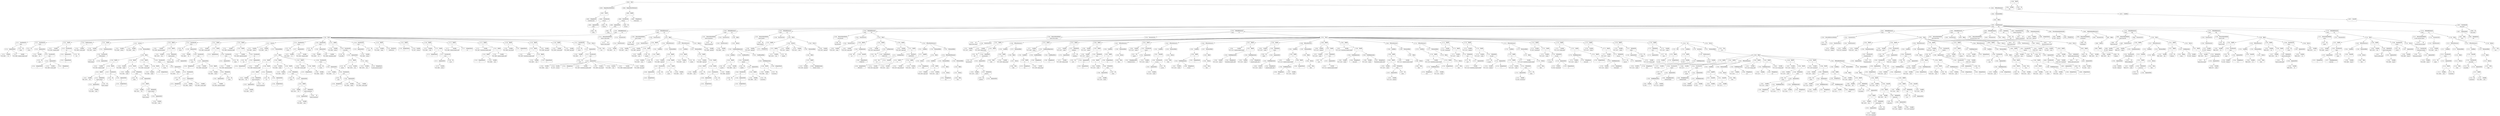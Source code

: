 digraph ast {
node [shape=none];
137218 [label=<<TABLE border='1' cellspacing='0' cellpadding='10' style='rounded' ><TR><TD border='0'>137218</TD><TD border='0'><B>Id</B></TD></TR><HR/><TR><TD border='0' cellpadding='5' colspan='2'>fwrite</TD></TR></TABLE>>];
137219 [label=<<TABLE border='1' cellspacing='0' cellpadding='10' style='rounded' ><TR><TD border='0'>137219</TD><TD border='0'><B>Variable</B></TD></TR><HR/><TR><TD border='0' cellpadding='5'>(702, 3082)</TD><TD border='0' cellpadding='5'>fh</TD></TR></TABLE>>];
137216 [label=<<TABLE border='1' cellspacing='0' cellpadding='10' style='rounded' ><TR><TD border='0'>137216</TD><TD border='0'><B>ArgumentList</B></TD></TR></TABLE>>];
137216 -> 137214 [weight=2];
137216 -> 137215 [weight=2];
137217 [label=<<TABLE border='1' cellspacing='0' cellpadding='10' style='rounded' ><TR><TD border='0'>137217</TD><TD border='0'><B>FunctionCall</B></TD></TR><HR/><TR><TD border='0' cellpadding='5' colspan='2'>fseek</TD></TR></TABLE>>];
137217 -> 137213 [weight=2];
137217 -> 137216 [weight=2];
137222 [label=<<TABLE border='1' cellspacing='0' cellpadding='10' style='rounded' ><TR><TD border='0'>137222</TD><TD border='0'><B>IntegerLiteral</B></TD></TR><HR/><TR><TD border='0' cellpadding='5' colspan='2'>0</TD></TR></TABLE>>];
137223 [label=<<TABLE border='1' cellspacing='0' cellpadding='10' style='rounded' ><TR><TD border='0'>137223</TD><TD border='0'><B>Variable</B></TD></TR><HR/><TR><TD border='0' cellpadding='5'>(702, 3090)</TD><TD border='0' cellpadding='5'>current_addr</TD></TR></TABLE>>];
137220 [label=<<TABLE border='1' cellspacing='0' cellpadding='10' style='rounded' ><TR><TD border='0'>137220</TD><TD border='0'><B>Id</B></TD></TR><HR/><TR><TD border='0' cellpadding='5' colspan='2'>pack</TD></TR></TABLE>>];
137221 [label=<<TABLE border='1' cellspacing='0' cellpadding='10' style='rounded' ><TR><TD border='0'>137221</TD><TD border='0'><B>StringLiteral</B></TD></TR><HR/><TR><TD border='0' cellpadding='5' colspan='2'>VV</TD></TR></TABLE>>];
137226 [label=<<TABLE border='1' cellspacing='0' cellpadding='10' style='rounded' ><TR><TD border='0'>137226</TD><TD border='0'><B>ArgumentList</B></TD></TR></TABLE>>];
137226 -> 137219 [weight=2];
137226 -> 137225 [weight=2];
137227 [label=<<TABLE border='1' cellspacing='0' cellpadding='10' style='rounded' ><TR><TD border='0'>137227</TD><TD border='0'><B>FunctionCall</B></TD></TR><HR/><TR><TD border='0' cellpadding='5' colspan='2'>fwrite</TD></TR></TABLE>>];
137227 -> 137218 [weight=2];
137227 -> 137226 [weight=2];
137224 [label=<<TABLE border='1' cellspacing='0' cellpadding='10' style='rounded' ><TR><TD border='0'>137224</TD><TD border='0'><B>ArgumentList</B></TD></TR></TABLE>>];
137224 -> 137221 [weight=2];
137224 -> 137222 [weight=2];
137224 -> 137223 [weight=2];
137225 [label=<<TABLE border='1' cellspacing='0' cellpadding='10' style='rounded' ><TR><TD border='0'>137225</TD><TD border='0'><B>FunctionCall</B></TD></TR><HR/><TR><TD border='0' cellpadding='5' colspan='2'>pack</TD></TR></TABLE>>];
137225 -> 137220 [weight=2];
137225 -> 137224 [weight=2];
137230 [label=<<TABLE border='1' cellspacing='0' cellpadding='10' style='rounded' ><TR><TD border='0'>137230</TD><TD border='0'><B>Variable</B></TD></TR><HR/><TR><TD border='0' cellpadding='5'>(702, 3091)</TD><TD border='0' cellpadding='5'>originals_table</TD></TR></TABLE>>];
137231 [label=<<TABLE border='1' cellspacing='0' cellpadding='10' style='rounded' ><TR><TD border='0'>137231</TD><TD border='0'><B>BinOP</B></TD></TR><HR/><TR><TD border='0' cellpadding='5' colspan='2'>=</TD></TR></TABLE>>];
137231 -> 137230 [weight=2];
137231 -> 137235 [weight=2];
137228 [label=<<TABLE border='1' cellspacing='0' cellpadding='10' style='rounded' ><TR><TD border='0'>137228</TD><TD border='0'><B>Variable</B></TD></TR><HR/><TR><TD border='0' cellpadding='5'>(702, 3090)</TD><TD border='0' cellpadding='5'>current_addr</TD></TR></TABLE>>];
137229 [label=<<TABLE border='1' cellspacing='0' cellpadding='10' style='rounded' ><TR><TD border='0'>137229</TD><TD border='0'><B>PostIncrement</B></TD></TR><HR/><TR><TD border='0' cellpadding='5' colspan='2'>++</TD></TR></TABLE>>];
137229 -> 137228 [weight=2];
137234 [label=<<TABLE border='1' cellspacing='0' cellpadding='10' style='rounded' ><TR><TD border='0'>137234</TD><TD border='0'><B>ArgumentList</B></TD></TR><HR/><TR><TD border='0' cellpadding='5' colspan='2'>0</TD></TR></TABLE>>];
137234 -> 137233 [weight=2];
137235 [label=<<TABLE border='1' cellspacing='0' cellpadding='10' style='rounded' ><TR><TD border='0'>137235</TD><TD border='0'><B>FunctionCall</B></TD></TR><HR/><TR><TD border='0' cellpadding='5' colspan='2'>chr</TD></TR></TABLE>>];
137235 -> 137232 [weight=2];
137235 -> 137234 [weight=2];
137232 [label=<<TABLE border='1' cellspacing='0' cellpadding='10' style='rounded' ><TR><TD border='0'>137232</TD><TD border='0'><B>Id</B></TD></TR><HR/><TR><TD border='0' cellpadding='5' colspan='2'>chr</TD></TR></TABLE>>];
137233 [label=<<TABLE border='1' cellspacing='0' cellpadding='10' style='rounded' ><TR><TD border='0'>137233</TD><TD border='0'><B>IntegerLiteral</B></TD></TR><HR/><TR><TD border='0' cellpadding='5' colspan='2'>0</TD></TR></TABLE>>];
137238 [label=<<TABLE border='1' cellspacing='0' cellpadding='10' style='rounded' ><TR><TD border='0'>137238</TD><TD border='0'><B>Id</B></TD></TR><HR/><TR><TD border='0' cellpadding='5' colspan='2'>POMO_Reader</TD></TR></TABLE>>];
137239 [label=<<TABLE border='1' cellspacing='0' cellpadding='10' style='rounded' ><TR><TD border='0'>137239</TD><TD border='0'><B>ArgumentList</B></TD></TR></TABLE>>];
137236 [label=<<TABLE border='1' cellspacing='0' cellpadding='10' style='rounded' ><TR><TD border='0'>137236</TD><TD border='0'><B>Variable</B></TD></TR><HR/><TR><TD border='0' cellpadding='5'>(702, 3092)</TD><TD border='0' cellpadding='5'>reader</TD></TR></TABLE>>];
137237 [label=<<TABLE border='1' cellspacing='0' cellpadding='10' style='rounded' ><TR><TD border='0'>137237</TD><TD border='0'><B>BinOP</B></TD></TR><HR/><TR><TD border='0' cellpadding='5' colspan='2'>=</TD></TR></TABLE>>];
137237 -> 137236 [weight=2];
137237 -> 137241 [weight=2];
137242 [label=<<TABLE border='1' cellspacing='0' cellpadding='10' style='rounded' ><TR><TD border='0'>137242</TD><TD border='0'><B>Variable</B></TD></TR><HR/><TR><TD border='0' cellpadding='5'>(702, 3083)</TD><TD border='0' cellpadding='5'>entries</TD></TR></TABLE>>];
137243 [label=<<TABLE border='1' cellspacing='0' cellpadding='10' style='rounded' ><TR><TD border='0'>137243</TD><TD border='0'><B>Variable</B></TD></TR><HR/><TR><TD border='0' cellpadding='5'>(702, 3093)</TD><TD border='0' cellpadding='5'>entry</TD></TR></TABLE>>];
137240 [label=<<TABLE border='1' cellspacing='0' cellpadding='10' style='rounded' ><TR><TD border='0'>137240</TD><TD border='0'><B>FunctionCall</B></TD></TR><HR/><TR><TD border='0' cellpadding='5' colspan='2'>POMO_Reader</TD></TR></TABLE>>];
137240 -> 137238 [weight=2];
137240 -> 137239 [weight=2];
137241 [label=<<TABLE border='1' cellspacing='0' cellpadding='10' style='rounded' ><TR><TD border='0'>137241</TD><TD border='0'><B>ClassInstanciation</B></TD></TR></TABLE>>];
137241 -> 137240 [weight=2];
137246 [label=<<TABLE border='1' cellspacing='0' cellpadding='10' style='rounded' ><TR><TD border='0'>137246</TD><TD border='0'><B>BinOP</B></TD></TR><HR/><TR><TD border='0' cellpadding='5' colspan='2'>.=</TD></TR></TABLE>>];
137246 -> 137245 [weight=2];
137246 -> 137253 [weight=2];
137247 [label=<<TABLE border='1' cellspacing='0' cellpadding='10' style='rounded' ><TR><TD border='0'>137247</TD><TD border='0'><B>Variable</B></TD></TR><HR/><TR><TD border='0' cellpadding='5'>(697, 3076)</TD><TD border='0' cellpadding='5'>this</TD></TR></TABLE>>];
137245 [label=<<TABLE border='1' cellspacing='0' cellpadding='10' style='rounded' ><TR><TD border='0'>137245</TD><TD border='0'><B>Variable</B></TD></TR><HR/><TR><TD border='0' cellpadding='5'>(702, 3091)</TD><TD border='0' cellpadding='5'>originals_table</TD></TR></TABLE>>];
137250 [label=<<TABLE border='1' cellspacing='0' cellpadding='10' style='rounded' ><TR><TD border='0'>137250</TD><TD border='0'><B>ArgumentList</B></TD></TR></TABLE>>];
137250 -> 137249 [weight=2];
137251 [label=<<TABLE border='1' cellspacing='0' cellpadding='10' style='rounded' ><TR><TD border='0'>137251</TD><TD border='0'><B>MethodCall</B></TD></TR><HR/><TR><TD border='0' cellpadding='5' colspan='2'>export_original</TD></TR></TABLE>>];
137251 -> 137248 [weight=2];
137251 -> 137250 [weight=2];
137248 [label=<<TABLE border='1' cellspacing='0' cellpadding='10' style='rounded' ><TR><TD border='0'>137248</TD><TD border='0'><B>Id</B></TD></TR><HR/><TR><TD border='0' cellpadding='5' colspan='2'>export_original</TD></TR></TABLE>>];
137249 [label=<<TABLE border='1' cellspacing='0' cellpadding='10' style='rounded' ><TR><TD border='0'>137249</TD><TD border='0'><B>Variable</B></TD></TR><HR/><TR><TD border='0' cellpadding='5'>(702, 3093)</TD><TD border='0' cellpadding='5'>entry</TD></TR></TABLE>>];
137254 [label=<<TABLE border='1' cellspacing='0' cellpadding='10' style='rounded' ><TR><TD border='0'>137254</TD><TD border='0'><B>Id</B></TD></TR><HR/><TR><TD border='0' cellpadding='5' colspan='2'>chr</TD></TR></TABLE>>];
137255 [label=<<TABLE border='1' cellspacing='0' cellpadding='10' style='rounded' ><TR><TD border='0'>137255</TD><TD border='0'><B>IntegerLiteral</B></TD></TR><HR/><TR><TD border='0' cellpadding='5' colspan='2'>0</TD></TR></TABLE>>];
137252 [label=<<TABLE border='1' cellspacing='0' cellpadding='10' style='rounded' ><TR><TD border='0'>137252</TD><TD border='0'><B>BinOP</B></TD></TR><HR/><TR><TD border='0' cellpadding='5' colspan='2'>-&gt;</TD></TR></TABLE>>];
137252 -> 137247 [weight=2];
137252 -> 137251 [weight=2];
137253 [label=<<TABLE border='1' cellspacing='0' cellpadding='10' style='rounded' ><TR><TD border='0'>137253</TD><TD border='0'><B>BinOP</B></TD></TR><HR/><TR><TD border='0' cellpadding='5' colspan='2'>.</TD></TR></TABLE>>];
137253 -> 137252 [weight=2];
137253 -> 137257 [weight=2];
137258 [label=<<TABLE border='1' cellspacing='0' cellpadding='10' style='rounded' ><TR><TD border='0'>137258</TD><TD border='0'><B>Variable</B></TD></TR><HR/><TR><TD border='0' cellpadding='5'>(702, 3094)</TD><TD border='0' cellpadding='5'>length</TD></TR></TABLE>>];
137259 [label=<<TABLE border='1' cellspacing='0' cellpadding='10' style='rounded' ><TR><TD border='0'>137259</TD><TD border='0'><B>BinOP</B></TD></TR><HR/><TR><TD border='0' cellpadding='5' colspan='2'>=</TD></TR></TABLE>>];
137259 -> 137258 [weight=2];
137259 -> 137270 [weight=2];
137256 [label=<<TABLE border='1' cellspacing='0' cellpadding='10' style='rounded' ><TR><TD border='0'>137256</TD><TD border='0'><B>ArgumentList</B></TD></TR><HR/><TR><TD border='0' cellpadding='5' colspan='2'>0</TD></TR></TABLE>>];
137256 -> 137255 [weight=2];
137257 [label=<<TABLE border='1' cellspacing='0' cellpadding='10' style='rounded' ><TR><TD border='0'>137257</TD><TD border='0'><B>FunctionCall</B></TD></TR><HR/><TR><TD border='0' cellpadding='5' colspan='2'>chr</TD></TR></TABLE>>];
137257 -> 137254 [weight=2];
137257 -> 137256 [weight=2];
137262 [label=<<TABLE border='1' cellspacing='0' cellpadding='10' style='rounded' ><TR><TD border='0'>137262</TD><TD border='0'><B>Variable</B></TD></TR><HR/><TR><TD border='0' cellpadding='5'>(697, 3076)</TD><TD border='0' cellpadding='5'>this</TD></TR></TABLE>>];
137263 [label=<<TABLE border='1' cellspacing='0' cellpadding='10' style='rounded' ><TR><TD border='0'>137263</TD><TD border='0'><B>Id</B></TD></TR><HR/><TR><TD border='0' cellpadding='5' colspan='2'>export_original</TD></TR></TABLE>>];
137260 [label=<<TABLE border='1' cellspacing='0' cellpadding='10' style='rounded' ><TR><TD border='0'>137260</TD><TD border='0'><B>Variable</B></TD></TR><HR/><TR><TD border='0' cellpadding='5'>(702, 3092)</TD><TD border='0' cellpadding='5'>reader</TD></TR></TABLE>>];
137261 [label=<<TABLE border='1' cellspacing='0' cellpadding='10' style='rounded' ><TR><TD border='0'>137261</TD><TD border='0'><B>Id</B></TD></TR><HR/><TR><TD border='0' cellpadding='5' colspan='2'>strlen</TD></TR></TABLE>>];
137266 [label=<<TABLE border='1' cellspacing='0' cellpadding='10' style='rounded' ><TR><TD border='0'>137266</TD><TD border='0'><B>MethodCall</B></TD></TR><HR/><TR><TD border='0' cellpadding='5' colspan='2'>export_original</TD></TR></TABLE>>];
137266 -> 137263 [weight=2];
137266 -> 137265 [weight=2];
137267 [label=<<TABLE border='1' cellspacing='0' cellpadding='10' style='rounded' ><TR><TD border='0'>137267</TD><TD border='0'><B>BinOP</B></TD></TR><HR/><TR><TD border='0' cellpadding='5' colspan='2'>-&gt;</TD></TR></TABLE>>];
137267 -> 137262 [weight=2];
137267 -> 137266 [weight=2];
137264 [label=<<TABLE border='1' cellspacing='0' cellpadding='10' style='rounded' ><TR><TD border='0'>137264</TD><TD border='0'><B>Variable</B></TD></TR><HR/><TR><TD border='0' cellpadding='5'>(702, 3093)</TD><TD border='0' cellpadding='5'>entry</TD></TR></TABLE>>];
137265 [label=<<TABLE border='1' cellspacing='0' cellpadding='10' style='rounded' ><TR><TD border='0'>137265</TD><TD border='0'><B>ArgumentList</B></TD></TR></TABLE>>];
137265 -> 137264 [weight=2];
137270 [label=<<TABLE border='1' cellspacing='0' cellpadding='10' style='rounded' ><TR><TD border='0'>137270</TD><TD border='0'><B>BinOP</B></TD></TR><HR/><TR><TD border='0' cellpadding='5' colspan='2'>-&gt;</TD></TR></TABLE>>];
137270 -> 137260 [weight=2];
137270 -> 137269 [weight=2];
137271 [label=<<TABLE border='1' cellspacing='0' cellpadding='10' style='rounded' ><TR><TD border='0'>137271</TD><TD border='0'><B>Id</B></TD></TR><HR/><TR><TD border='0' cellpadding='5' colspan='2'>fwrite</TD></TR></TABLE>>];
137268 [label=<<TABLE border='1' cellspacing='0' cellpadding='10' style='rounded' ><TR><TD border='0'>137268</TD><TD border='0'><B>ArgumentList</B></TD></TR></TABLE>>];
137268 -> 137267 [weight=2];
137269 [label=<<TABLE border='1' cellspacing='0' cellpadding='10' style='rounded' ><TR><TD border='0'>137269</TD><TD border='0'><B>MethodCall</B></TD></TR><HR/><TR><TD border='0' cellpadding='5' colspan='2'>strlen</TD></TR></TABLE>>];
137269 -> 137261 [weight=2];
137269 -> 137268 [weight=2];
137274 [label=<<TABLE border='1' cellspacing='0' cellpadding='10' style='rounded' ><TR><TD border='0'>137274</TD><TD border='0'><B>StringLiteral</B></TD></TR><HR/><TR><TD border='0' cellpadding='5' colspan='2'>VV</TD></TR></TABLE>>];
137275 [label=<<TABLE border='1' cellspacing='0' cellpadding='10' style='rounded' ><TR><TD border='0'>137275</TD><TD border='0'><B>Variable</B></TD></TR><HR/><TR><TD border='0' cellpadding='5'>(702, 3094)</TD><TD border='0' cellpadding='5'>length</TD></TR></TABLE>>];
137272 [label=<<TABLE border='1' cellspacing='0' cellpadding='10' style='rounded' ><TR><TD border='0'>137272</TD><TD border='0'><B>Variable</B></TD></TR><HR/><TR><TD border='0' cellpadding='5'>(702, 3082)</TD><TD border='0' cellpadding='5'>fh</TD></TR></TABLE>>];
137273 [label=<<TABLE border='1' cellspacing='0' cellpadding='10' style='rounded' ><TR><TD border='0'>137273</TD><TD border='0'><B>Id</B></TD></TR><HR/><TR><TD border='0' cellpadding='5' colspan='2'>pack</TD></TR></TABLE>>];
137278 [label=<<TABLE border='1' cellspacing='0' cellpadding='10' style='rounded' ><TR><TD border='0'>137278</TD><TD border='0'><B>FunctionCall</B></TD></TR><HR/><TR><TD border='0' cellpadding='5' colspan='2'>pack</TD></TR></TABLE>>];
137278 -> 137273 [weight=2];
137278 -> 137277 [weight=2];
137279 [label=<<TABLE border='1' cellspacing='0' cellpadding='10' style='rounded' ><TR><TD border='0'>137279</TD><TD border='0'><B>ArgumentList</B></TD></TR></TABLE>>];
137279 -> 137272 [weight=2];
137279 -> 137278 [weight=2];
137276 [label=<<TABLE border='1' cellspacing='0' cellpadding='10' style='rounded' ><TR><TD border='0'>137276</TD><TD border='0'><B>Variable</B></TD></TR><HR/><TR><TD border='0' cellpadding='5'>(702, 3090)</TD><TD border='0' cellpadding='5'>current_addr</TD></TR></TABLE>>];
137277 [label=<<TABLE border='1' cellspacing='0' cellpadding='10' style='rounded' ><TR><TD border='0'>137277</TD><TD border='0'><B>ArgumentList</B></TD></TR></TABLE>>];
137277 -> 137274 [weight=2];
137277 -> 137275 [weight=2];
137277 -> 137276 [weight=2];
137282 [label=<<TABLE border='1' cellspacing='0' cellpadding='10' style='rounded' ><TR><TD border='0'>137282</TD><TD border='0'><B>BinOP</B></TD></TR><HR/><TR><TD border='0' cellpadding='5' colspan='2'>+=</TD></TR></TABLE>>];
137282 -> 137281 [weight=2];
137282 -> 137284 [weight=2];
137283 [label=<<TABLE border='1' cellspacing='0' cellpadding='10' style='rounded' ><TR><TD border='0'>137283</TD><TD border='0'><B>Variable</B></TD></TR><HR/><TR><TD border='0' cellpadding='5'>(702, 3094)</TD><TD border='0' cellpadding='5'>length</TD></TR></TABLE>>];
137280 [label=<<TABLE border='1' cellspacing='0' cellpadding='10' style='rounded' ><TR><TD border='0'>137280</TD><TD border='0'><B>FunctionCall</B></TD></TR><HR/><TR><TD border='0' cellpadding='5' colspan='2'>fwrite</TD></TR></TABLE>>];
137280 -> 137271 [weight=2];
137280 -> 137279 [weight=2];
137281 [label=<<TABLE border='1' cellspacing='0' cellpadding='10' style='rounded' ><TR><TD border='0'>137281</TD><TD border='0'><B>Variable</B></TD></TR><HR/><TR><TD border='0' cellpadding='5'>(702, 3090)</TD><TD border='0' cellpadding='5'>current_addr</TD></TR></TABLE>>];
137286 [label=<<TABLE border='1' cellspacing='0' cellpadding='10' style='rounded' ><TR><TD border='0'>137286</TD><TD border='0'><B>Block</B></TD></TR></TABLE>>];
137286 -> 137246 [weight=2];
137286 -> 137259 [weight=2];
137286 -> 137280 [weight=2];
137286 -> 137282 [weight=2];
137287 [label=<<TABLE border='1' cellspacing='0' cellpadding='10' style='rounded' ><TR><TD border='0'>137287</TD><TD border='0'><B>ForEach</B></TD></TR></TABLE>>];
137287 -> 137242 [weight=2];
137287 -> 137243 [weight=2];
137287 -> 137288 [weight=2];
137284 [label=<<TABLE border='1' cellspacing='0' cellpadding='10' style='rounded' ><TR><TD border='0'>137284</TD><TD border='0'><B>BinOP</B></TD></TR><HR/><TR><TD border='0' cellpadding='5' colspan='2'>+</TD></TR></TABLE>>];
137284 -> 137283 [weight=2];
137284 -> 137285 [weight=2];
137285 [label=<<TABLE border='1' cellspacing='0' cellpadding='10' style='rounded' ><TR><TD border='0'>137285</TD><TD border='0'><B>IntegerLiteral</B></TD></TR><HR/><TR><TD border='0' cellpadding='5' colspan='2'>1</TD></TR></TABLE>>];
137290 [label=<<TABLE border='1' cellspacing='0' cellpadding='10' style='rounded' ><TR><TD border='0'>137290</TD><TD border='0'><B>BinOP</B></TD></TR><HR/><TR><TD border='0' cellpadding='5' colspan='2'>=</TD></TR></TABLE>>];
137290 -> 137289 [weight=2];
137290 -> 137295 [weight=2];
137291 [label=<<TABLE border='1' cellspacing='0' cellpadding='10' style='rounded' ><TR><TD border='0'>137291</TD><TD border='0'><B>Variable</B></TD></TR><HR/><TR><TD border='0' cellpadding='5'>(697, 3076)</TD><TD border='0' cellpadding='5'>this</TD></TR></TABLE>>];
137288 [label=<<TABLE border='1' cellspacing='0' cellpadding='10' style='rounded' ><TR><TD border='0'>137288</TD><TD border='0'><B>StatementBody</B></TD></TR></TABLE>>];
137288 -> 137286 [weight=2];
137289 [label=<<TABLE border='1' cellspacing='0' cellpadding='10' style='rounded' ><TR><TD border='0'>137289</TD><TD border='0'><B>Variable</B></TD></TR><HR/><TR><TD border='0' cellpadding='5'>(702, 3095)</TD><TD border='0' cellpadding='5'>exported_headers</TD></TR></TABLE>>];
137294 [label=<<TABLE border='1' cellspacing='0' cellpadding='10' style='rounded' ><TR><TD border='0'>137294</TD><TD border='0'><B>MethodCall</B></TD></TR><HR/><TR><TD border='0' cellpadding='5' colspan='2'>export_headers</TD></TR></TABLE>>];
137294 -> 137292 [weight=2];
137294 -> 137293 [weight=2];
137295 [label=<<TABLE border='1' cellspacing='0' cellpadding='10' style='rounded' ><TR><TD border='0'>137295</TD><TD border='0'><B>BinOP</B></TD></TR><HR/><TR><TD border='0' cellpadding='5' colspan='2'>-&gt;</TD></TR></TABLE>>];
137295 -> 137291 [weight=2];
137295 -> 137294 [weight=2];
137292 [label=<<TABLE border='1' cellspacing='0' cellpadding='10' style='rounded' ><TR><TD border='0'>137292</TD><TD border='0'><B>Id</B></TD></TR><HR/><TR><TD border='0' cellpadding='5' colspan='2'>export_headers</TD></TR></TABLE>>];
137293 [label=<<TABLE border='1' cellspacing='0' cellpadding='10' style='rounded' ><TR><TD border='0'>137293</TD><TD border='0'><B>ArgumentList</B></TD></TR></TABLE>>];
137298 [label=<<TABLE border='1' cellspacing='0' cellpadding='10' style='rounded' ><TR><TD border='0'>137298</TD><TD border='0'><B>Id</B></TD></TR><HR/><TR><TD border='0' cellpadding='5' colspan='2'>pack</TD></TR></TABLE>>];
137299 [label=<<TABLE border='1' cellspacing='0' cellpadding='10' style='rounded' ><TR><TD border='0'>137299</TD><TD border='0'><B>StringLiteral</B></TD></TR><HR/><TR><TD border='0' cellpadding='5' colspan='2'>VV</TD></TR></TABLE>>];
137296 [label=<<TABLE border='1' cellspacing='0' cellpadding='10' style='rounded' ><TR><TD border='0'>137296</TD><TD border='0'><B>Id</B></TD></TR><HR/><TR><TD border='0' cellpadding='5' colspan='2'>fwrite</TD></TR></TABLE>>];
137297 [label=<<TABLE border='1' cellspacing='0' cellpadding='10' style='rounded' ><TR><TD border='0'>137297</TD><TD border='0'><B>Variable</B></TD></TR><HR/><TR><TD border='0' cellpadding='5'>(702, 3082)</TD><TD border='0' cellpadding='5'>fh</TD></TR></TABLE>>];
137302 [label=<<TABLE border='1' cellspacing='0' cellpadding='10' style='rounded' ><TR><TD border='0'>137302</TD><TD border='0'><B>Variable</B></TD></TR><HR/><TR><TD border='0' cellpadding='5'>(702, 3095)</TD><TD border='0' cellpadding='5'>exported_headers</TD></TR></TABLE>>];
137303 [label=<<TABLE border='1' cellspacing='0' cellpadding='10' style='rounded' ><TR><TD border='0'>137303</TD><TD border='0'><B>ArgumentList</B></TD></TR></TABLE>>];
137303 -> 137302 [weight=2];
137300 [label=<<TABLE border='1' cellspacing='0' cellpadding='10' style='rounded' ><TR><TD border='0'>137300</TD><TD border='0'><B>Variable</B></TD></TR><HR/><TR><TD border='0' cellpadding='5'>(702, 3092)</TD><TD border='0' cellpadding='5'>reader</TD></TR></TABLE>>];
137301 [label=<<TABLE border='1' cellspacing='0' cellpadding='10' style='rounded' ><TR><TD border='0'>137301</TD><TD border='0'><B>Id</B></TD></TR><HR/><TR><TD border='0' cellpadding='5' colspan='2'>strlen</TD></TR></TABLE>>];
137306 [label=<<TABLE border='1' cellspacing='0' cellpadding='10' style='rounded' ><TR><TD border='0'>137306</TD><TD border='0'><B>Variable</B></TD></TR><HR/><TR><TD border='0' cellpadding='5'>(702, 3090)</TD><TD border='0' cellpadding='5'>current_addr</TD></TR></TABLE>>];
137307 [label=<<TABLE border='1' cellspacing='0' cellpadding='10' style='rounded' ><TR><TD border='0'>137307</TD><TD border='0'><B>ArgumentList</B></TD></TR></TABLE>>];
137307 -> 137299 [weight=2];
137307 -> 137305 [weight=2];
137307 -> 137306 [weight=2];
137304 [label=<<TABLE border='1' cellspacing='0' cellpadding='10' style='rounded' ><TR><TD border='0'>137304</TD><TD border='0'><B>MethodCall</B></TD></TR><HR/><TR><TD border='0' cellpadding='5' colspan='2'>strlen</TD></TR></TABLE>>];
137304 -> 137301 [weight=2];
137304 -> 137303 [weight=2];
137305 [label=<<TABLE border='1' cellspacing='0' cellpadding='10' style='rounded' ><TR><TD border='0'>137305</TD><TD border='0'><B>BinOP</B></TD></TR><HR/><TR><TD border='0' cellpadding='5' colspan='2'>-&gt;</TD></TR></TABLE>>];
137305 -> 137300 [weight=2];
137305 -> 137304 [weight=2];
137310 [label=<<TABLE border='1' cellspacing='0' cellpadding='10' style='rounded' ><TR><TD border='0'>137310</TD><TD border='0'><B>FunctionCall</B></TD></TR><HR/><TR><TD border='0' cellpadding='5' colspan='2'>fwrite</TD></TR></TABLE>>];
137310 -> 137296 [weight=2];
137310 -> 137309 [weight=2];
137311 [label=<<TABLE border='1' cellspacing='0' cellpadding='10' style='rounded' ><TR><TD border='0'>137311</TD><TD border='0'><B>Variable</B></TD></TR><HR/><TR><TD border='0' cellpadding='5'>(702, 3090)</TD><TD border='0' cellpadding='5'>current_addr</TD></TR></TABLE>>];
137308 [label=<<TABLE border='1' cellspacing='0' cellpadding='10' style='rounded' ><TR><TD border='0'>137308</TD><TD border='0'><B>FunctionCall</B></TD></TR><HR/><TR><TD border='0' cellpadding='5' colspan='2'>pack</TD></TR></TABLE>>];
137308 -> 137298 [weight=2];
137308 -> 137307 [weight=2];
137309 [label=<<TABLE border='1' cellspacing='0' cellpadding='10' style='rounded' ><TR><TD border='0'>137309</TD><TD border='0'><B>ArgumentList</B></TD></TR></TABLE>>];
137309 -> 137297 [weight=2];
137309 -> 137308 [weight=2];
137314 [label=<<TABLE border='1' cellspacing='0' cellpadding='10' style='rounded' ><TR><TD border='0'>137314</TD><TD border='0'><B>Variable</B></TD></TR><HR/><TR><TD border='0' cellpadding='5'>(702, 3095)</TD><TD border='0' cellpadding='5'>exported_headers</TD></TR></TABLE>>];
137315 [label=<<TABLE border='1' cellspacing='0' cellpadding='10' style='rounded' ><TR><TD border='0'>137315</TD><TD border='0'><B>ArgumentList</B></TD></TR></TABLE>>];
137315 -> 137314 [weight=2];
137312 [label=<<TABLE border='1' cellspacing='0' cellpadding='10' style='rounded' ><TR><TD border='0'>137312</TD><TD border='0'><B>BinOP</B></TD></TR><HR/><TR><TD border='0' cellpadding='5' colspan='2'>+=</TD></TR></TABLE>>];
137312 -> 137311 [weight=2];
137312 -> 137317 [weight=2];
137313 [label=<<TABLE border='1' cellspacing='0' cellpadding='10' style='rounded' ><TR><TD border='0'>137313</TD><TD border='0'><B>Id</B></TD></TR><HR/><TR><TD border='0' cellpadding='5' colspan='2'>strlen</TD></TR></TABLE>>];
137318 [label=<<TABLE border='1' cellspacing='0' cellpadding='10' style='rounded' ><TR><TD border='0'>137318</TD><TD border='0'><B>IntegerLiteral</B></TD></TR><HR/><TR><TD border='0' cellpadding='5' colspan='2'>1</TD></TR></TABLE>>];
137319 [label=<<TABLE border='1' cellspacing='0' cellpadding='10' style='rounded' ><TR><TD border='0'>137319</TD><TD border='0'><B>Variable</B></TD></TR><HR/><TR><TD border='0' cellpadding='5'>(702, 3096)</TD><TD border='0' cellpadding='5'>translations_table</TD></TR></TABLE>>];
137316 [label=<<TABLE border='1' cellspacing='0' cellpadding='10' style='rounded' ><TR><TD border='0'>137316</TD><TD border='0'><B>FunctionCall</B></TD></TR><HR/><TR><TD border='0' cellpadding='5' colspan='2'>strlen</TD></TR></TABLE>>];
137316 -> 137313 [weight=2];
137316 -> 137315 [weight=2];
137317 [label=<<TABLE border='1' cellspacing='0' cellpadding='10' style='rounded' ><TR><TD border='0'>137317</TD><TD border='0'><B>BinOP</B></TD></TR><HR/><TR><TD border='0' cellpadding='5' colspan='2'>+</TD></TR></TABLE>>];
137317 -> 137316 [weight=2];
137317 -> 137318 [weight=2];
137322 [label=<<TABLE border='1' cellspacing='0' cellpadding='10' style='rounded' ><TR><TD border='0'>137322</TD><TD border='0'><B>BinOP</B></TD></TR><HR/><TR><TD border='0' cellpadding='5' colspan='2'>.</TD></TR></TABLE>>];
137322 -> 137321 [weight=2];
137322 -> 137326 [weight=2];
137323 [label=<<TABLE border='1' cellspacing='0' cellpadding='10' style='rounded' ><TR><TD border='0'>137323</TD><TD border='0'><B>Id</B></TD></TR><HR/><TR><TD border='0' cellpadding='5' colspan='2'>chr</TD></TR></TABLE>>];
137320 [label=<<TABLE border='1' cellspacing='0' cellpadding='10' style='rounded' ><TR><TD border='0'>137320</TD><TD border='0'><B>BinOP</B></TD></TR><HR/><TR><TD border='0' cellpadding='5' colspan='2'>=</TD></TR></TABLE>>];
137320 -> 137319 [weight=2];
137320 -> 137322 [weight=2];
137321 [label=<<TABLE border='1' cellspacing='0' cellpadding='10' style='rounded' ><TR><TD border='0'>137321</TD><TD border='0'><B>Variable</B></TD></TR><HR/><TR><TD border='0' cellpadding='5'>(702, 3095)</TD><TD border='0' cellpadding='5'>exported_headers</TD></TR></TABLE>>];
137326 [label=<<TABLE border='1' cellspacing='0' cellpadding='10' style='rounded' ><TR><TD border='0'>137326</TD><TD border='0'><B>FunctionCall</B></TD></TR><HR/><TR><TD border='0' cellpadding='5' colspan='2'>chr</TD></TR></TABLE>>];
137326 -> 137323 [weight=2];
137326 -> 137325 [weight=2];
137327 [label=<<TABLE border='1' cellspacing='0' cellpadding='10' style='rounded' ><TR><TD border='0'>137327</TD><TD border='0'><B>Variable</B></TD></TR><HR/><TR><TD border='0' cellpadding='5'>(702, 3083)</TD><TD border='0' cellpadding='5'>entries</TD></TR></TABLE>>];
137324 [label=<<TABLE border='1' cellspacing='0' cellpadding='10' style='rounded' ><TR><TD border='0'>137324</TD><TD border='0'><B>IntegerLiteral</B></TD></TR><HR/><TR><TD border='0' cellpadding='5' colspan='2'>0</TD></TR></TABLE>>];
137325 [label=<<TABLE border='1' cellspacing='0' cellpadding='10' style='rounded' ><TR><TD border='0'>137325</TD><TD border='0'><B>ArgumentList</B></TD></TR><HR/><TR><TD border='0' cellpadding='5' colspan='2'>0</TD></TR></TABLE>>];
137325 -> 137324 [weight=2];
137330 [label=<<TABLE border='1' cellspacing='0' cellpadding='10' style='rounded' ><TR><TD border='0'>137330</TD><TD border='0'><B>Variable</B></TD></TR><HR/><TR><TD border='0' cellpadding='5'>(702, 3096)</TD><TD border='0' cellpadding='5'>translations_table</TD></TR></TABLE>>];
137331 [label=<<TABLE border='1' cellspacing='0' cellpadding='10' style='rounded' ><TR><TD border='0'>137331</TD><TD border='0'><B>BinOP</B></TD></TR><HR/><TR><TD border='0' cellpadding='5' colspan='2'>.=</TD></TR></TABLE>>];
137331 -> 137330 [weight=2];
137331 -> 137338 [weight=2];
137328 [label=<<TABLE border='1' cellspacing='0' cellpadding='10' style='rounded' ><TR><TD border='0'>137328</TD><TD border='0'><B>Variable</B></TD></TR><HR/><TR><TD border='0' cellpadding='5'>(702, 3093)</TD><TD border='0' cellpadding='5'>entry</TD></TR></TABLE>>];
137334 [label=<<TABLE border='1' cellspacing='0' cellpadding='10' style='rounded' ><TR><TD border='0'>137334</TD><TD border='0'><B>Variable</B></TD></TR><HR/><TR><TD border='0' cellpadding='5'>(702, 3093)</TD><TD border='0' cellpadding='5'>entry</TD></TR></TABLE>>];
137335 [label=<<TABLE border='1' cellspacing='0' cellpadding='10' style='rounded' ><TR><TD border='0'>137335</TD><TD border='0'><B>ArgumentList</B></TD></TR></TABLE>>];
137335 -> 137334 [weight=2];
137332 [label=<<TABLE border='1' cellspacing='0' cellpadding='10' style='rounded' ><TR><TD border='0'>137332</TD><TD border='0'><B>Variable</B></TD></TR><HR/><TR><TD border='0' cellpadding='5'>(697, 3076)</TD><TD border='0' cellpadding='5'>this</TD></TR></TABLE>>];
137333 [label=<<TABLE border='1' cellspacing='0' cellpadding='10' style='rounded' ><TR><TD border='0'>137333</TD><TD border='0'><B>Id</B></TD></TR><HR/><TR><TD border='0' cellpadding='5' colspan='2'>export_translations</TD></TR></TABLE>>];
137338 [label=<<TABLE border='1' cellspacing='0' cellpadding='10' style='rounded' ><TR><TD border='0'>137338</TD><TD border='0'><B>BinOP</B></TD></TR><HR/><TR><TD border='0' cellpadding='5' colspan='2'>.</TD></TR></TABLE>>];
137338 -> 137337 [weight=2];
137338 -> 137342 [weight=2];
137339 [label=<<TABLE border='1' cellspacing='0' cellpadding='10' style='rounded' ><TR><TD border='0'>137339</TD><TD border='0'><B>Id</B></TD></TR><HR/><TR><TD border='0' cellpadding='5' colspan='2'>chr</TD></TR></TABLE>>];
137336 [label=<<TABLE border='1' cellspacing='0' cellpadding='10' style='rounded' ><TR><TD border='0'>137336</TD><TD border='0'><B>MethodCall</B></TD></TR><HR/><TR><TD border='0' cellpadding='5' colspan='2'>export_translations</TD></TR></TABLE>>];
137336 -> 137333 [weight=2];
137336 -> 137335 [weight=2];
137337 [label=<<TABLE border='1' cellspacing='0' cellpadding='10' style='rounded' ><TR><TD border='0'>137337</TD><TD border='0'><B>BinOP</B></TD></TR><HR/><TR><TD border='0' cellpadding='5' colspan='2'>-&gt;</TD></TR></TABLE>>];
137337 -> 137332 [weight=2];
137337 -> 137336 [weight=2];
137342 [label=<<TABLE border='1' cellspacing='0' cellpadding='10' style='rounded' ><TR><TD border='0'>137342</TD><TD border='0'><B>FunctionCall</B></TD></TR><HR/><TR><TD border='0' cellpadding='5' colspan='2'>chr</TD></TR></TABLE>>];
137342 -> 137339 [weight=2];
137342 -> 137341 [weight=2];
137343 [label=<<TABLE border='1' cellspacing='0' cellpadding='10' style='rounded' ><TR><TD border='0'>137343</TD><TD border='0'><B>Variable</B></TD></TR><HR/><TR><TD border='0' cellpadding='5'>(702, 3094)</TD><TD border='0' cellpadding='5'>length</TD></TR></TABLE>>];
137340 [label=<<TABLE border='1' cellspacing='0' cellpadding='10' style='rounded' ><TR><TD border='0'>137340</TD><TD border='0'><B>IntegerLiteral</B></TD></TR><HR/><TR><TD border='0' cellpadding='5' colspan='2'>0</TD></TR></TABLE>>];
137341 [label=<<TABLE border='1' cellspacing='0' cellpadding='10' style='rounded' ><TR><TD border='0'>137341</TD><TD border='0'><B>ArgumentList</B></TD></TR><HR/><TR><TD border='0' cellpadding='5' colspan='2'>0</TD></TR></TABLE>>];
137341 -> 137340 [weight=2];
137346 [label=<<TABLE border='1' cellspacing='0' cellpadding='10' style='rounded' ><TR><TD border='0'>137346</TD><TD border='0'><B>Id</B></TD></TR><HR/><TR><TD border='0' cellpadding='5' colspan='2'>strlen</TD></TR></TABLE>>];
137347 [label=<<TABLE border='1' cellspacing='0' cellpadding='10' style='rounded' ><TR><TD border='0'>137347</TD><TD border='0'><B>Variable</B></TD></TR><HR/><TR><TD border='0' cellpadding='5'>(697, 3076)</TD><TD border='0' cellpadding='5'>this</TD></TR></TABLE>>];
137344 [label=<<TABLE border='1' cellspacing='0' cellpadding='10' style='rounded' ><TR><TD border='0'>137344</TD><TD border='0'><B>BinOP</B></TD></TR><HR/><TR><TD border='0' cellpadding='5' colspan='2'>=</TD></TR></TABLE>>];
137344 -> 137343 [weight=2];
137344 -> 137355 [weight=2];
137345 [label=<<TABLE border='1' cellspacing='0' cellpadding='10' style='rounded' ><TR><TD border='0'>137345</TD><TD border='0'><B>Variable</B></TD></TR><HR/><TR><TD border='0' cellpadding='5'>(702, 3092)</TD><TD border='0' cellpadding='5'>reader</TD></TR></TABLE>>];
137350 [label=<<TABLE border='1' cellspacing='0' cellpadding='10' style='rounded' ><TR><TD border='0'>137350</TD><TD border='0'><B>ArgumentList</B></TD></TR></TABLE>>];
137350 -> 137349 [weight=2];
137351 [label=<<TABLE border='1' cellspacing='0' cellpadding='10' style='rounded' ><TR><TD border='0'>137351</TD><TD border='0'><B>MethodCall</B></TD></TR><HR/><TR><TD border='0' cellpadding='5' colspan='2'>export_translations</TD></TR></TABLE>>];
137351 -> 137348 [weight=2];
137351 -> 137350 [weight=2];
137348 [label=<<TABLE border='1' cellspacing='0' cellpadding='10' style='rounded' ><TR><TD border='0'>137348</TD><TD border='0'><B>Id</B></TD></TR><HR/><TR><TD border='0' cellpadding='5' colspan='2'>export_translations</TD></TR></TABLE>>];
137349 [label=<<TABLE border='1' cellspacing='0' cellpadding='10' style='rounded' ><TR><TD border='0'>137349</TD><TD border='0'><B>Variable</B></TD></TR><HR/><TR><TD border='0' cellpadding='5'>(702, 3093)</TD><TD border='0' cellpadding='5'>entry</TD></TR></TABLE>>];
137354 [label=<<TABLE border='1' cellspacing='0' cellpadding='10' style='rounded' ><TR><TD border='0'>137354</TD><TD border='0'><B>MethodCall</B></TD></TR><HR/><TR><TD border='0' cellpadding='5' colspan='2'>strlen</TD></TR></TABLE>>];
137354 -> 137346 [weight=2];
137354 -> 137353 [weight=2];
137355 [label=<<TABLE border='1' cellspacing='0' cellpadding='10' style='rounded' ><TR><TD border='0'>137355</TD><TD border='0'><B>BinOP</B></TD></TR><HR/><TR><TD border='0' cellpadding='5' colspan='2'>-&gt;</TD></TR></TABLE>>];
137355 -> 137345 [weight=2];
137355 -> 137354 [weight=2];
137352 [label=<<TABLE border='1' cellspacing='0' cellpadding='10' style='rounded' ><TR><TD border='0'>137352</TD><TD border='0'><B>BinOP</B></TD></TR><HR/><TR><TD border='0' cellpadding='5' colspan='2'>-&gt;</TD></TR></TABLE>>];
137352 -> 137347 [weight=2];
137352 -> 137351 [weight=2];
137353 [label=<<TABLE border='1' cellspacing='0' cellpadding='10' style='rounded' ><TR><TD border='0'>137353</TD><TD border='0'><B>ArgumentList</B></TD></TR></TABLE>>];
137353 -> 137352 [weight=2];
137358 [label=<<TABLE border='1' cellspacing='0' cellpadding='10' style='rounded' ><TR><TD border='0'>137358</TD><TD border='0'><B>Id</B></TD></TR><HR/><TR><TD border='0' cellpadding='5' colspan='2'>pack</TD></TR></TABLE>>];
137359 [label=<<TABLE border='1' cellspacing='0' cellpadding='10' style='rounded' ><TR><TD border='0'>137359</TD><TD border='0'><B>StringLiteral</B></TD></TR><HR/><TR><TD border='0' cellpadding='5' colspan='2'>VV</TD></TR></TABLE>>];
137356 [label=<<TABLE border='1' cellspacing='0' cellpadding='10' style='rounded' ><TR><TD border='0'>137356</TD><TD border='0'><B>Id</B></TD></TR><HR/><TR><TD border='0' cellpadding='5' colspan='2'>fwrite</TD></TR></TABLE>>];
137357 [label=<<TABLE border='1' cellspacing='0' cellpadding='10' style='rounded' ><TR><TD border='0'>137357</TD><TD border='0'><B>Variable</B></TD></TR><HR/><TR><TD border='0' cellpadding='5'>(702, 3082)</TD><TD border='0' cellpadding='5'>fh</TD></TR></TABLE>>];
137362 [label=<<TABLE border='1' cellspacing='0' cellpadding='10' style='rounded' ><TR><TD border='0'>137362</TD><TD border='0'><B>ArgumentList</B></TD></TR></TABLE>>];
137362 -> 137359 [weight=2];
137362 -> 137360 [weight=2];
137362 -> 137361 [weight=2];
137363 [label=<<TABLE border='1' cellspacing='0' cellpadding='10' style='rounded' ><TR><TD border='0'>137363</TD><TD border='0'><B>FunctionCall</B></TD></TR><HR/><TR><TD border='0' cellpadding='5' colspan='2'>pack</TD></TR></TABLE>>];
137363 -> 137358 [weight=2];
137363 -> 137362 [weight=2];
137360 [label=<<TABLE border='1' cellspacing='0' cellpadding='10' style='rounded' ><TR><TD border='0'>137360</TD><TD border='0'><B>Variable</B></TD></TR><HR/><TR><TD border='0' cellpadding='5'>(702, 3094)</TD><TD border='0' cellpadding='5'>length</TD></TR></TABLE>>];
137361 [label=<<TABLE border='1' cellspacing='0' cellpadding='10' style='rounded' ><TR><TD border='0'>137361</TD><TD border='0'><B>Variable</B></TD></TR><HR/><TR><TD border='0' cellpadding='5'>(702, 3090)</TD><TD border='0' cellpadding='5'>current_addr</TD></TR></TABLE>>];
137366 [label=<<TABLE border='1' cellspacing='0' cellpadding='10' style='rounded' ><TR><TD border='0'>137366</TD><TD border='0'><B>Variable</B></TD></TR><HR/><TR><TD border='0' cellpadding='5'>(702, 3090)</TD><TD border='0' cellpadding='5'>current_addr</TD></TR></TABLE>>];
137367 [label=<<TABLE border='1' cellspacing='0' cellpadding='10' style='rounded' ><TR><TD border='0'>137367</TD><TD border='0'><B>BinOP</B></TD></TR><HR/><TR><TD border='0' cellpadding='5' colspan='2'>+=</TD></TR></TABLE>>];
137367 -> 137366 [weight=2];
137367 -> 137369 [weight=2];
137364 [label=<<TABLE border='1' cellspacing='0' cellpadding='10' style='rounded' ><TR><TD border='0'>137364</TD><TD border='0'><B>ArgumentList</B></TD></TR></TABLE>>];
137364 -> 137357 [weight=2];
137364 -> 137363 [weight=2];
137365 [label=<<TABLE border='1' cellspacing='0' cellpadding='10' style='rounded' ><TR><TD border='0'>137365</TD><TD border='0'><B>FunctionCall</B></TD></TR><HR/><TR><TD border='0' cellpadding='5' colspan='2'>fwrite</TD></TR></TABLE>>];
137365 -> 137356 [weight=2];
137365 -> 137364 [weight=2];
137370 [label=<<TABLE border='1' cellspacing='0' cellpadding='10' style='rounded' ><TR><TD border='0'>137370</TD><TD border='0'><B>IntegerLiteral</B></TD></TR><HR/><TR><TD border='0' cellpadding='5' colspan='2'>1</TD></TR></TABLE>>];
137371 [label=<<TABLE border='1' cellspacing='0' cellpadding='10' style='rounded' ><TR><TD border='0'>137371</TD><TD border='0'><B>Block</B></TD></TR></TABLE>>];
137371 -> 137331 [weight=2];
137371 -> 137344 [weight=2];
137371 -> 137365 [weight=2];
137371 -> 137367 [weight=2];
137368 [label=<<TABLE border='1' cellspacing='0' cellpadding='10' style='rounded' ><TR><TD border='0'>137368</TD><TD border='0'><B>Variable</B></TD></TR><HR/><TR><TD border='0' cellpadding='5'>(702, 3094)</TD><TD border='0' cellpadding='5'>length</TD></TR></TABLE>>];
137369 [label=<<TABLE border='1' cellspacing='0' cellpadding='10' style='rounded' ><TR><TD border='0'>137369</TD><TD border='0'><B>BinOP</B></TD></TR><HR/><TR><TD border='0' cellpadding='5' colspan='2'>+</TD></TR></TABLE>>];
137369 -> 137368 [weight=2];
137369 -> 137370 [weight=2];
137374 [label=<<TABLE border='1' cellspacing='0' cellpadding='10' style='rounded' ><TR><TD border='0'>137374</TD><TD border='0'><B>Id</B></TD></TR><HR/><TR><TD border='0' cellpadding='5' colspan='2'>fwrite</TD></TR></TABLE>>];
137375 [label=<<TABLE border='1' cellspacing='0' cellpadding='10' style='rounded' ><TR><TD border='0'>137375</TD><TD border='0'><B>Variable</B></TD></TR><HR/><TR><TD border='0' cellpadding='5'>(702, 3082)</TD><TD border='0' cellpadding='5'>fh</TD></TR></TABLE>>];
137372 [label=<<TABLE border='1' cellspacing='0' cellpadding='10' style='rounded' ><TR><TD border='0'>137372</TD><TD border='0'><B>ForEach</B></TD></TR></TABLE>>];
137372 -> 137327 [weight=2];
137372 -> 137328 [weight=2];
137372 -> 137373 [weight=2];
137373 [label=<<TABLE border='1' cellspacing='0' cellpadding='10' style='rounded' ><TR><TD border='0'>137373</TD><TD border='0'><B>StatementBody</B></TD></TR></TABLE>>];
137373 -> 137371 [weight=2];
137378 [label=<<TABLE border='1' cellspacing='0' cellpadding='10' style='rounded' ><TR><TD border='0'>137378</TD><TD border='0'><B>FunctionCall</B></TD></TR><HR/><TR><TD border='0' cellpadding='5' colspan='2'>fwrite</TD></TR></TABLE>>];
137378 -> 137374 [weight=2];
137378 -> 137377 [weight=2];
137379 [label=<<TABLE border='1' cellspacing='0' cellpadding='10' style='rounded' ><TR><TD border='0'>137379</TD><TD border='0'><B>Id</B></TD></TR><HR/><TR><TD border='0' cellpadding='5' colspan='2'>fwrite</TD></TR></TABLE>>];
137376 [label=<<TABLE border='1' cellspacing='0' cellpadding='10' style='rounded' ><TR><TD border='0'>137376</TD><TD border='0'><B>Variable</B></TD></TR><HR/><TR><TD border='0' cellpadding='5'>(702, 3091)</TD><TD border='0' cellpadding='5'>originals_table</TD></TR></TABLE>>];
137377 [label=<<TABLE border='1' cellspacing='0' cellpadding='10' style='rounded' ><TR><TD border='0'>137377</TD><TD border='0'><B>ArgumentList</B></TD></TR></TABLE>>];
137377 -> 137375 [weight=2];
137377 -> 137376 [weight=2];
137382 [label=<<TABLE border='1' cellspacing='0' cellpadding='10' style='rounded' ><TR><TD border='0'>137382</TD><TD border='0'><B>ArgumentList</B></TD></TR></TABLE>>];
137382 -> 137380 [weight=2];
137382 -> 137381 [weight=2];
137383 [label=<<TABLE border='1' cellspacing='0' cellpadding='10' style='rounded' ><TR><TD border='0'>137383</TD><TD border='0'><B>FunctionCall</B></TD></TR><HR/><TR><TD border='0' cellpadding='5' colspan='2'>fwrite</TD></TR></TABLE>>];
137383 -> 137379 [weight=2];
137383 -> 137382 [weight=2];
137380 [label=<<TABLE border='1' cellspacing='0' cellpadding='10' style='rounded' ><TR><TD border='0'>137380</TD><TD border='0'><B>Variable</B></TD></TR><HR/><TR><TD border='0' cellpadding='5'>(702, 3082)</TD><TD border='0' cellpadding='5'>fh</TD></TR></TABLE>>];
137381 [label=<<TABLE border='1' cellspacing='0' cellpadding='10' style='rounded' ><TR><TD border='0'>137381</TD><TD border='0'><B>Variable</B></TD></TR><HR/><TR><TD border='0' cellpadding='5'>(702, 3096)</TD><TD border='0' cellpadding='5'>translations_table</TD></TR></TABLE>>];
137386 [label=<<TABLE border='1' cellspacing='0' cellpadding='10' style='rounded' ><TR><TD border='0'>137386</TD><TD border='0'><B>Block</B></TD></TR></TABLE>>];
137386 -> 137147 [weight=2];
137386 -> 137160 [weight=2];
137386 -> 137162 [weight=2];
137386 -> 137165 [weight=2];
137386 -> 137168 [weight=2];
137386 -> 137176 [weight=2];
137386 -> 137179 [weight=2];
137386 -> 137186 [weight=2];
137386 -> 137189 [weight=2];
137386 -> 137196 [weight=2];
137386 -> 137212 [weight=2];
137386 -> 137217 [weight=2];
137386 -> 137227 [weight=2];
137386 -> 137229 [weight=2];
137386 -> 137231 [weight=2];
137386 -> 137237 [weight=2];
137386 -> 137287 [weight=2];
137386 -> 137290 [weight=2];
137386 -> 137310 [weight=2];
137386 -> 137312 [weight=2];
137386 -> 137320 [weight=2];
137386 -> 137372 [weight=2];
137386 -> 137378 [weight=2];
137386 -> 137383 [weight=2];
137386 -> 137385 [weight=2];
137387 [label=<<TABLE border='1' cellspacing='0' cellpadding='10' style='rounded' ><TR><TD border='0'>137387</TD><TD border='0'><B>MethodStatement</B></TD></TR><HR/><TR><TD border='0' cellpadding='5'>Scope</TD><TD border='0' cellpadding='5'>702</TD></TR></TABLE>>];
137387 -> 137142 [weight=2];
137387 -> 137145 [weight=2];
137387 -> 137386 [weight=2];
137384 [label=<<TABLE border='1' cellspacing='0' cellpadding='10' style='rounded' ><TR><TD border='0'>137384</TD><TD border='0'><B>True</B></TD></TR><HR/><TR><TD border='0' cellpadding='5' colspan='2'>true</TD></TR></TABLE>>];
137385 [label=<<TABLE border='1' cellspacing='0' cellpadding='10' style='rounded' ><TR><TD border='0'>137385</TD><TD border='0'><B>Return</B></TD></TR></TABLE>>];
137385 -> 137384 [weight=2];
137390 [label=<<TABLE border='1' cellspacing='0' cellpadding='10' style='rounded' ><TR><TD border='0'>137390</TD><TD border='0'><B>Variable</B></TD></TR><HR/><TR><TD border='0' cellpadding='5'>(703, 3097)</TD><TD border='0' cellpadding='5'>entry</TD></TR></TABLE>>];
137391 [label=<<TABLE border='1' cellspacing='0' cellpadding='10' style='rounded' ><TR><TD border='0'>137391</TD><TD border='0'><B>ValueParameter</B></TD></TR></TABLE>>];
137391 -> 137390 [weight=2];
137388 [label=<<TABLE border='1' cellspacing='0' cellpadding='10' style='rounded' ><TR><TD border='0'>137388</TD><TD border='0'><B>Id</B></TD></TR><HR/><TR><TD border='0' cellpadding='5' colspan='2'>export_original</TD></TR></TABLE>>];
137389 [label=<<TABLE border='1' cellspacing='0' cellpadding='10' style='rounded' ><TR><TD border='0'>137389</TD><TD border='0'><B>ReturnValueMethod</B></TD></TR><HR/><TR><TD border='0' cellpadding='5' colspan='2'>export_original</TD></TR></TABLE>>];
137389 -> 137388 [weight=2];
137394 [label=<<TABLE border='1' cellspacing='0' cellpadding='10' style='rounded' ><TR><TD border='0'>137394</TD><TD border='0'><B>BinOP</B></TD></TR><HR/><TR><TD border='0' cellpadding='5' colspan='2'>=</TD></TR></TABLE>>];
137394 -> 137393 [weight=2];
137394 -> 137397 [weight=2];
137395 [label=<<TABLE border='1' cellspacing='0' cellpadding='10' style='rounded' ><TR><TD border='0'>137395</TD><TD border='0'><B>Variable</B></TD></TR><HR/><TR><TD border='0' cellpadding='5'>(703, 3097)</TD><TD border='0' cellpadding='5'>entry</TD></TR></TABLE>>];
137392 [label=<<TABLE border='1' cellspacing='0' cellpadding='10' style='rounded' ><TR><TD border='0'>137392</TD><TD border='0'><B>ParameterList</B></TD></TR></TABLE>>];
137392 -> 137391 [weight=2];
137393 [label=<<TABLE border='1' cellspacing='0' cellpadding='10' style='rounded' ><TR><TD border='0'>137393</TD><TD border='0'><B>Variable</B></TD></TR><HR/><TR><TD border='0' cellpadding='5'>(703, 3098)</TD><TD border='0' cellpadding='5'>exported</TD></TR></TABLE>>];
137398 [label=<<TABLE border='1' cellspacing='0' cellpadding='10' style='rounded' ><TR><TD border='0'>137398</TD><TD border='0'><B>Variable</B></TD></TR><HR/><TR><TD border='0' cellpadding='5'>(703, 3097)</TD><TD border='0' cellpadding='5'>entry</TD></TR></TABLE>>];
137399 [label=<<TABLE border='1' cellspacing='0' cellpadding='10' style='rounded' ><TR><TD border='0'>137399</TD><TD border='0'><B>Id</B></TD></TR><HR/><TR><TD border='0' cellpadding='5' colspan='2'>is_plural</TD></TR></TABLE>>];
137396 [label=<<TABLE border='1' cellspacing='0' cellpadding='10' style='rounded' ><TR><TD border='0'>137396</TD><TD border='0'><B>Id</B></TD></TR><HR/><TR><TD border='0' cellpadding='5' colspan='2'>singular</TD></TR></TABLE>>];
137397 [label=<<TABLE border='1' cellspacing='0' cellpadding='10' style='rounded' ><TR><TD border='0'>137397</TD><TD border='0'><B>BinOP</B></TD></TR><HR/><TR><TD border='0' cellpadding='5' colspan='2'>-&gt;</TD></TR></TABLE>>];
137397 -> 137395 [weight=2];
137397 -> 137396 [weight=2];
137402 [label=<<TABLE border='1' cellspacing='0' cellpadding='10' style='rounded' ><TR><TD border='0'>137402</TD><TD border='0'><B>Variable</B></TD></TR><HR/><TR><TD border='0' cellpadding='5'>(703, 3098)</TD><TD border='0' cellpadding='5'>exported</TD></TR></TABLE>>];
137403 [label=<<TABLE border='1' cellspacing='0' cellpadding='10' style='rounded' ><TR><TD border='0'>137403</TD><TD border='0'><B>BinOP</B></TD></TR><HR/><TR><TD border='0' cellpadding='5' colspan='2'>.=</TD></TR></TABLE>>];
137403 -> 137402 [weight=2];
137403 -> 137408 [weight=2];
137400 [label=<<TABLE border='1' cellspacing='0' cellpadding='10' style='rounded' ><TR><TD border='0'>137400</TD><TD border='0'><B>BinOP</B></TD></TR><HR/><TR><TD border='0' cellpadding='5' colspan='2'>-&gt;</TD></TR></TABLE>>];
137400 -> 137398 [weight=2];
137400 -> 137399 [weight=2];
137401 [label=<<TABLE border='1' cellspacing='0' cellpadding='10' style='rounded' ><TR><TD border='0'>137401</TD><TD border='0'><B>Condition</B></TD></TR></TABLE>>];
137401 -> 137400 [weight=2];
137406 [label=<<TABLE border='1' cellspacing='0' cellpadding='10' style='rounded' ><TR><TD border='0'>137406</TD><TD border='0'><B>ArgumentList</B></TD></TR><HR/><TR><TD border='0' cellpadding='5' colspan='2'>0</TD></TR></TABLE>>];
137406 -> 137405 [weight=2];
137407 [label=<<TABLE border='1' cellspacing='0' cellpadding='10' style='rounded' ><TR><TD border='0'>137407</TD><TD border='0'><B>FunctionCall</B></TD></TR><HR/><TR><TD border='0' cellpadding='5' colspan='2'>chr</TD></TR></TABLE>>];
137407 -> 137404 [weight=2];
137407 -> 137406 [weight=2];
137404 [label=<<TABLE border='1' cellspacing='0' cellpadding='10' style='rounded' ><TR><TD border='0'>137404</TD><TD border='0'><B>Id</B></TD></TR><HR/><TR><TD border='0' cellpadding='5' colspan='2'>chr</TD></TR></TABLE>>];
137405 [label=<<TABLE border='1' cellspacing='0' cellpadding='10' style='rounded' ><TR><TD border='0'>137405</TD><TD border='0'><B>IntegerLiteral</B></TD></TR><HR/><TR><TD border='0' cellpadding='5' colspan='2'>0</TD></TR></TABLE>>];
137410 [label=<<TABLE border='1' cellspacing='0' cellpadding='10' style='rounded' ><TR><TD border='0'>137410</TD><TD border='0'><B>Id</B></TD></TR><HR/><TR><TD border='0' cellpadding='5' colspan='2'>plural</TD></TR></TABLE>>];
137411 [label=<<TABLE border='1' cellspacing='0' cellpadding='10' style='rounded' ><TR><TD border='0'>137411</TD><TD border='0'><B>BinOP</B></TD></TR><HR/><TR><TD border='0' cellpadding='5' colspan='2'>-&gt;</TD></TR></TABLE>>];
137411 -> 137409 [weight=2];
137411 -> 137410 [weight=2];
137408 [label=<<TABLE border='1' cellspacing='0' cellpadding='10' style='rounded' ><TR><TD border='0'>137408</TD><TD border='0'><B>BinOP</B></TD></TR><HR/><TR><TD border='0' cellpadding='5' colspan='2'>.</TD></TR></TABLE>>];
137408 -> 137407 [weight=2];
137408 -> 137411 [weight=2];
137409 [label=<<TABLE border='1' cellspacing='0' cellpadding='10' style='rounded' ><TR><TD border='0'>137409</TD><TD border='0'><B>Variable</B></TD></TR><HR/><TR><TD border='0' cellpadding='5'>(703, 3097)</TD><TD border='0' cellpadding='5'>entry</TD></TR></TABLE>>];
137414 [label=<<TABLE border='1' cellspacing='0' cellpadding='10' style='rounded' ><TR><TD border='0'>137414</TD><TD border='0'><B>Variable</B></TD></TR><HR/><TR><TD border='0' cellpadding='5'>(703, 3097)</TD><TD border='0' cellpadding='5'>entry</TD></TR></TABLE>>];
137415 [label=<<TABLE border='1' cellspacing='0' cellpadding='10' style='rounded' ><TR><TD border='0'>137415</TD><TD border='0'><B>Id</B></TD></TR><HR/><TR><TD border='0' cellpadding='5' colspan='2'>context</TD></TR></TABLE>>];
137412 [label=<<TABLE border='1' cellspacing='0' cellpadding='10' style='rounded' ><TR><TD border='0'>137412</TD><TD border='0'><B>IfThenStatement</B></TD></TR></TABLE>>];
137412 -> 137401 [weight=2];
137412 -> 137413 [weight=2];
137413 [label=<<TABLE border='1' cellspacing='0' cellpadding='10' style='rounded' ><TR><TD border='0'>137413</TD><TD border='0'><B>StatementBody</B></TD></TR></TABLE>>];
137413 -> 137403 [weight=2];
137418 [label=<<TABLE border='1' cellspacing='0' cellpadding='10' style='rounded' ><TR><TD border='0'>137418</TD><TD border='0'><B>Variable</B></TD></TR><HR/><TR><TD border='0' cellpadding='5'>(703, 3098)</TD><TD border='0' cellpadding='5'>exported</TD></TR></TABLE>>];
137419 [label=<<TABLE border='1' cellspacing='0' cellpadding='10' style='rounded' ><TR><TD border='0'>137419</TD><TD border='0'><B>BinOP</B></TD></TR><HR/><TR><TD border='0' cellpadding='5' colspan='2'>=</TD></TR></TABLE>>];
137419 -> 137418 [weight=2];
137419 -> 137423 [weight=2];
137416 [label=<<TABLE border='1' cellspacing='0' cellpadding='10' style='rounded' ><TR><TD border='0'>137416</TD><TD border='0'><B>BinOP</B></TD></TR><HR/><TR><TD border='0' cellpadding='5' colspan='2'>-&gt;</TD></TR></TABLE>>];
137416 -> 137414 [weight=2];
137416 -> 137415 [weight=2];
137417 [label=<<TABLE border='1' cellspacing='0' cellpadding='10' style='rounded' ><TR><TD border='0'>137417</TD><TD border='0'><B>Condition</B></TD></TR></TABLE>>];
137417 -> 137416 [weight=2];
137422 [label=<<TABLE border='1' cellspacing='0' cellpadding='10' style='rounded' ><TR><TD border='0'>137422</TD><TD border='0'><B>BinOP</B></TD></TR><HR/><TR><TD border='0' cellpadding='5' colspan='2'>-&gt;</TD></TR></TABLE>>];
137422 -> 137420 [weight=2];
137422 -> 137421 [weight=2];
137423 [label=<<TABLE border='1' cellspacing='0' cellpadding='10' style='rounded' ><TR><TD border='0'>137423</TD><TD border='0'><B>BinOP</B></TD></TR><HR/><TR><TD border='0' cellpadding='5' colspan='2'>.</TD></TR></TABLE>>];
137423 -> 137422 [weight=2];
137423 -> 137428 [weight=2];
137420 [label=<<TABLE border='1' cellspacing='0' cellpadding='10' style='rounded' ><TR><TD border='0'>137420</TD><TD border='0'><B>Variable</B></TD></TR><HR/><TR><TD border='0' cellpadding='5'>(703, 3097)</TD><TD border='0' cellpadding='5'>entry</TD></TR></TABLE>>];
137421 [label=<<TABLE border='1' cellspacing='0' cellpadding='10' style='rounded' ><TR><TD border='0'>137421</TD><TD border='0'><B>Id</B></TD></TR><HR/><TR><TD border='0' cellpadding='5' colspan='2'>context</TD></TR></TABLE>>];
137426 [label=<<TABLE border='1' cellspacing='0' cellpadding='10' style='rounded' ><TR><TD border='0'>137426</TD><TD border='0'><B>ArgumentList</B></TD></TR><HR/><TR><TD border='0' cellpadding='5' colspan='2'>4</TD></TR></TABLE>>];
137426 -> 137425 [weight=2];
137427 [label=<<TABLE border='1' cellspacing='0' cellpadding='10' style='rounded' ><TR><TD border='0'>137427</TD><TD border='0'><B>FunctionCall</B></TD></TR><HR/><TR><TD border='0' cellpadding='5' colspan='2'>chr</TD></TR></TABLE>>];
137427 -> 137424 [weight=2];
137427 -> 137426 [weight=2];
137424 [label=<<TABLE border='1' cellspacing='0' cellpadding='10' style='rounded' ><TR><TD border='0'>137424</TD><TD border='0'><B>Id</B></TD></TR><HR/><TR><TD border='0' cellpadding='5' colspan='2'>chr</TD></TR></TABLE>>];
137425 [label=<<TABLE border='1' cellspacing='0' cellpadding='10' style='rounded' ><TR><TD border='0'>137425</TD><TD border='0'><B>IntegerLiteral</B></TD></TR><HR/><TR><TD border='0' cellpadding='5' colspan='2'>4</TD></TR></TABLE>>];
137430 [label=<<TABLE border='1' cellspacing='0' cellpadding='10' style='rounded' ><TR><TD border='0'>137430</TD><TD border='0'><B>IfThenStatement</B></TD></TR></TABLE>>];
137430 -> 137417 [weight=2];
137430 -> 137431 [weight=2];
137431 [label=<<TABLE border='1' cellspacing='0' cellpadding='10' style='rounded' ><TR><TD border='0'>137431</TD><TD border='0'><B>StatementBody</B></TD></TR></TABLE>>];
137431 -> 137419 [weight=2];
137428 [label=<<TABLE border='1' cellspacing='0' cellpadding='10' style='rounded' ><TR><TD border='0'>137428</TD><TD border='0'><B>BinOP</B></TD></TR><HR/><TR><TD border='0' cellpadding='5' colspan='2'>.</TD></TR></TABLE>>];
137428 -> 137427 [weight=2];
137428 -> 137429 [weight=2];
137429 [label=<<TABLE border='1' cellspacing='0' cellpadding='10' style='rounded' ><TR><TD border='0'>137429</TD><TD border='0'><B>Variable</B></TD></TR><HR/><TR><TD border='0' cellpadding='5'>(703, 3098)</TD><TD border='0' cellpadding='5'>exported</TD></TR></TABLE>>];
137434 [label=<<TABLE border='1' cellspacing='0' cellpadding='10' style='rounded' ><TR><TD border='0'>137434</TD><TD border='0'><B>Block</B></TD></TR></TABLE>>];
137434 -> 137394 [weight=2];
137434 -> 137412 [weight=2];
137434 -> 137430 [weight=2];
137434 -> 137433 [weight=2];
137435 [label=<<TABLE border='1' cellspacing='0' cellpadding='10' style='rounded' ><TR><TD border='0'>137435</TD><TD border='0'><B>MethodStatement</B></TD></TR><HR/><TR><TD border='0' cellpadding='5'>Scope</TD><TD border='0' cellpadding='5'>703</TD></TR></TABLE>>];
137435 -> 137389 [weight=2];
137435 -> 137392 [weight=2];
137435 -> 137434 [weight=2];
137432 [label=<<TABLE border='1' cellspacing='0' cellpadding='10' style='rounded' ><TR><TD border='0'>137432</TD><TD border='0'><B>Variable</B></TD></TR><HR/><TR><TD border='0' cellpadding='5'>(703, 3098)</TD><TD border='0' cellpadding='5'>exported</TD></TR></TABLE>>];
137433 [label=<<TABLE border='1' cellspacing='0' cellpadding='10' style='rounded' ><TR><TD border='0'>137433</TD><TD border='0'><B>Return</B></TD></TR></TABLE>>];
137433 -> 137432 [weight=2];
137438 [label=<<TABLE border='1' cellspacing='0' cellpadding='10' style='rounded' ><TR><TD border='0'>137438</TD><TD border='0'><B>Variable</B></TD></TR><HR/><TR><TD border='0' cellpadding='5'>(704, 3099)</TD><TD border='0' cellpadding='5'>entry</TD></TR></TABLE>>];
137439 [label=<<TABLE border='1' cellspacing='0' cellpadding='10' style='rounded' ><TR><TD border='0'>137439</TD><TD border='0'><B>ValueParameter</B></TD></TR></TABLE>>];
137439 -> 137438 [weight=2];
137436 [label=<<TABLE border='1' cellspacing='0' cellpadding='10' style='rounded' ><TR><TD border='0'>137436</TD><TD border='0'><B>Id</B></TD></TR><HR/><TR><TD border='0' cellpadding='5' colspan='2'>export_translations</TD></TR></TABLE>>];
137437 [label=<<TABLE border='1' cellspacing='0' cellpadding='10' style='rounded' ><TR><TD border='0'>137437</TD><TD border='0'><B>ReturnValueMethod</B></TD></TR><HR/><TR><TD border='0' cellpadding='5' colspan='2'>export_translations</TD></TR></TABLE>>];
137437 -> 137436 [weight=2];
137442 [label=<<TABLE border='1' cellspacing='0' cellpadding='10' style='rounded' ><TR><TD border='0'>137442</TD><TD border='0'><B>Id</B></TD></TR><HR/><TR><TD border='0' cellpadding='5' colspan='2'>is_plural</TD></TR></TABLE>>];
137443 [label=<<TABLE border='1' cellspacing='0' cellpadding='10' style='rounded' ><TR><TD border='0'>137443</TD><TD border='0'><B>BinOP</B></TD></TR><HR/><TR><TD border='0' cellpadding='5' colspan='2'>-&gt;</TD></TR></TABLE>>];
137443 -> 137441 [weight=2];
137443 -> 137442 [weight=2];
137440 [label=<<TABLE border='1' cellspacing='0' cellpadding='10' style='rounded' ><TR><TD border='0'>137440</TD><TD border='0'><B>ParameterList</B></TD></TR></TABLE>>];
137440 -> 137439 [weight=2];
137441 [label=<<TABLE border='1' cellspacing='0' cellpadding='10' style='rounded' ><TR><TD border='0'>137441</TD><TD border='0'><B>Variable</B></TD></TR><HR/><TR><TD border='0' cellpadding='5'>(704, 3099)</TD><TD border='0' cellpadding='5'>entry</TD></TR></TABLE>>];
137446 [label=<<TABLE border='1' cellspacing='0' cellpadding='10' style='rounded' ><TR><TD border='0'>137446</TD><TD border='0'><B>Id</B></TD></TR><HR/><TR><TD border='0' cellpadding='5' colspan='2'>chr</TD></TR></TABLE>>];
137447 [label=<<TABLE border='1' cellspacing='0' cellpadding='10' style='rounded' ><TR><TD border='0'>137447</TD><TD border='0'><B>IntegerLiteral</B></TD></TR><HR/><TR><TD border='0' cellpadding='5' colspan='2'>0</TD></TR></TABLE>>];
137444 [label=<<TABLE border='1' cellspacing='0' cellpadding='10' style='rounded' ><TR><TD border='0'>137444</TD><TD border='0'><B>Condition</B></TD></TR></TABLE>>];
137444 -> 137443 [weight=2];
137445 [label=<<TABLE border='1' cellspacing='0' cellpadding='10' style='rounded' ><TR><TD border='0'>137445</TD><TD border='0'><B>Id</B></TD></TR><HR/><TR><TD border='0' cellpadding='5' colspan='2'>implode</TD></TR></TABLE>>];
137450 [label=<<TABLE border='1' cellspacing='0' cellpadding='10' style='rounded' ><TR><TD border='0'>137450</TD><TD border='0'><B>Variable</B></TD></TR><HR/><TR><TD border='0' cellpadding='5'>(704, 3099)</TD><TD border='0' cellpadding='5'>entry</TD></TR></TABLE>>];
137451 [label=<<TABLE border='1' cellspacing='0' cellpadding='10' style='rounded' ><TR><TD border='0'>137451</TD><TD border='0'><B>Id</B></TD></TR><HR/><TR><TD border='0' cellpadding='5' colspan='2'>translations</TD></TR></TABLE>>];
137448 [label=<<TABLE border='1' cellspacing='0' cellpadding='10' style='rounded' ><TR><TD border='0'>137448</TD><TD border='0'><B>ArgumentList</B></TD></TR><HR/><TR><TD border='0' cellpadding='5' colspan='2'>0</TD></TR></TABLE>>];
137448 -> 137447 [weight=2];
137449 [label=<<TABLE border='1' cellspacing='0' cellpadding='10' style='rounded' ><TR><TD border='0'>137449</TD><TD border='0'><B>FunctionCall</B></TD></TR><HR/><TR><TD border='0' cellpadding='5' colspan='2'>chr</TD></TR></TABLE>>];
137449 -> 137446 [weight=2];
137449 -> 137448 [weight=2];
137454 [label=<<TABLE border='1' cellspacing='0' cellpadding='10' style='rounded' ><TR><TD border='0'>137454</TD><TD border='0'><B>FunctionCall</B></TD></TR><HR/><TR><TD border='0' cellpadding='5' colspan='2'>implode</TD></TR></TABLE>>];
137454 -> 137445 [weight=2];
137454 -> 137453 [weight=2];
137455 [label=<<TABLE border='1' cellspacing='0' cellpadding='10' style='rounded' ><TR><TD border='0'>137455</TD><TD border='0'><B>ConditionalTrue</B></TD></TR></TABLE>>];
137455 -> 137454 [weight=2];
137452 [label=<<TABLE border='1' cellspacing='0' cellpadding='10' style='rounded' ><TR><TD border='0'>137452</TD><TD border='0'><B>BinOP</B></TD></TR><HR/><TR><TD border='0' cellpadding='5' colspan='2'>-&gt;</TD></TR></TABLE>>];
137452 -> 137450 [weight=2];
137452 -> 137451 [weight=2];
137453 [label=<<TABLE border='1' cellspacing='0' cellpadding='10' style='rounded' ><TR><TD border='0'>137453</TD><TD border='0'><B>ArgumentList</B></TD></TR></TABLE>>];
137453 -> 137449 [weight=2];
137453 -> 137452 [weight=2];
137458 [label=<<TABLE border='1' cellspacing='0' cellpadding='10' style='rounded' ><TR><TD border='0'>137458</TD><TD border='0'><B>BinOP</B></TD></TR><HR/><TR><TD border='0' cellpadding='5' colspan='2'>-&gt;</TD></TR></TABLE>>];
137458 -> 137456 [weight=2];
137458 -> 137457 [weight=2];
137459 [label=<<TABLE border='1' cellspacing='0' cellpadding='10' style='rounded' ><TR><TD border='0'>137459</TD><TD border='0'><B>IntegerLiteral</B></TD></TR><HR/><TR><TD border='0' cellpadding='5' colspan='2'>0</TD></TR></TABLE>>];
137456 [label=<<TABLE border='1' cellspacing='0' cellpadding='10' style='rounded' ><TR><TD border='0'>137456</TD><TD border='0'><B>Variable</B></TD></TR><HR/><TR><TD border='0' cellpadding='5'>(704, 3099)</TD><TD border='0' cellpadding='5'>entry</TD></TR></TABLE>>];
137457 [label=<<TABLE border='1' cellspacing='0' cellpadding='10' style='rounded' ><TR><TD border='0'>137457</TD><TD border='0'><B>Id</B></TD></TR><HR/><TR><TD border='0' cellpadding='5' colspan='2'>translations</TD></TR></TABLE>>];
137462 [label=<<TABLE border='1' cellspacing='0' cellpadding='10' style='rounded' ><TR><TD border='0'>137462</TD><TD border='0'><B>ConditionalExpression</B></TD></TR></TABLE>>];
137462 -> 137444 [weight=2];
137462 -> 137455 [weight=2];
137462 -> 137461 [weight=2];
137463 [label=<<TABLE border='1' cellspacing='0' cellpadding='10' style='rounded' ><TR><TD border='0'>137463</TD><TD border='0'><B>Return</B></TD></TR></TABLE>>];
137463 -> 137462 [weight=2];
137460 [label=<<TABLE border='1' cellspacing='0' cellpadding='10' style='rounded' ><TR><TD border='0'>137460</TD><TD border='0'><B>PostfixExpression</B></TD></TR></TABLE>>];
137460 -> 137458 [weight=2];
137460 -> 137459 [weight=2];
137461 [label=<<TABLE border='1' cellspacing='0' cellpadding='10' style='rounded' ><TR><TD border='0'>137461</TD><TD border='0'><B>ConditionalFalse</B></TD></TR></TABLE>>];
137461 -> 137460 [weight=2];
137466 [label=<<TABLE border='1' cellspacing='0' cellpadding='10' style='rounded' ><TR><TD border='0'>137466</TD><TD border='0'><B>Id</B></TD></TR><HR/><TR><TD border='0' cellpadding='5' colspan='2'>export_headers</TD></TR></TABLE>>];
137467 [label=<<TABLE border='1' cellspacing='0' cellpadding='10' style='rounded' ><TR><TD border='0'>137467</TD><TD border='0'><B>ReturnValueMethod</B></TD></TR><HR/><TR><TD border='0' cellpadding='5' colspan='2'>export_headers</TD></TR></TABLE>>];
137467 -> 137466 [weight=2];
137464 [label=<<TABLE border='1' cellspacing='0' cellpadding='10' style='rounded' ><TR><TD border='0'>137464</TD><TD border='0'><B>Block</B></TD></TR></TABLE>>];
137464 -> 137463 [weight=2];
137465 [label=<<TABLE border='1' cellspacing='0' cellpadding='10' style='rounded' ><TR><TD border='0'>137465</TD><TD border='0'><B>MethodStatement</B></TD></TR><HR/><TR><TD border='0' cellpadding='5'>Scope</TD><TD border='0' cellpadding='5'>704</TD></TR></TABLE>>];
137465 -> 137437 [weight=2];
137465 -> 137440 [weight=2];
137465 -> 137464 [weight=2];
137470 [label=<<TABLE border='1' cellspacing='0' cellpadding='10' style='rounded' ><TR><TD border='0'>137470</TD><TD border='0'><B>BinOP</B></TD></TR><HR/><TR><TD border='0' cellpadding='5' colspan='2'>=</TD></TR></TABLE>>];
137470 -> 137469 [weight=2];
137470 -> 137471 [weight=2];
137471 [label=<<TABLE border='1' cellspacing='0' cellpadding='10' style='rounded' ><TR><TD border='0'>137471</TD><TD border='0'><B>StringLiteral</B></TD></TR><HR/><TR><TD border='0' cellpadding='5' colspan='2'></TD></TR></TABLE>>];
137468 [label=<<TABLE border='1' cellspacing='0' cellpadding='10' style='rounded' ><TR><TD border='0'>137468</TD><TD border='0'><B>ParameterList</B></TD></TR></TABLE>>];
137469 [label=<<TABLE border='1' cellspacing='0' cellpadding='10' style='rounded' ><TR><TD border='0'>137469</TD><TD border='0'><B>Variable</B></TD></TR><HR/><TR><TD border='0' cellpadding='5'>(705, 3100)</TD><TD border='0' cellpadding='5'>exported</TD></TR></TABLE>>];
137474 [label=<<TABLE border='1' cellspacing='0' cellpadding='10' style='rounded' ><TR><TD border='0'>137474</TD><TD border='0'><B>BinOP</B></TD></TR><HR/><TR><TD border='0' cellpadding='5' colspan='2'>-&gt;</TD></TR></TABLE>>];
137474 -> 137472 [weight=2];
137474 -> 137473 [weight=2];
137475 [label=<<TABLE border='1' cellspacing='0' cellpadding='10' style='rounded' ><TR><TD border='0'>137475</TD><TD border='0'><B>Variable</B></TD></TR><HR/><TR><TD border='0' cellpadding='5'>(705, 3101)</TD><TD border='0' cellpadding='5'>header</TD></TR></TABLE>>];
137472 [label=<<TABLE border='1' cellspacing='0' cellpadding='10' style='rounded' ><TR><TD border='0'>137472</TD><TD border='0'><B>Variable</B></TD></TR><HR/><TR><TD border='0' cellpadding='5'>(697, 3076)</TD><TD border='0' cellpadding='5'>this</TD></TR></TABLE>>];
137473 [label=<<TABLE border='1' cellspacing='0' cellpadding='10' style='rounded' ><TR><TD border='0'>137473</TD><TD border='0'><B>Id</B></TD></TR><HR/><TR><TD border='0' cellpadding='5' colspan='2'>headers</TD></TR></TABLE>>];
137478 [label=<<TABLE border='1' cellspacing='0' cellpadding='10' style='rounded' ><TR><TD border='0'>137478</TD><TD border='0'><B>Variable</B></TD></TR><HR/><TR><TD border='0' cellpadding='5'>(705, 3100)</TD><TD border='0' cellpadding='5'>exported</TD></TR></TABLE>>];
137479 [label=<<TABLE border='1' cellspacing='0' cellpadding='10' style='rounded' ><TR><TD border='0'>137479</TD><TD border='0'><B>BinOP</B></TD></TR><HR/><TR><TD border='0' cellpadding='5' colspan='2'>.=</TD></TR></TABLE>>];
137479 -> 137478 [weight=2];
137479 -> 137480 [weight=2];
137476 [label=<<TABLE border='1' cellspacing='0' cellpadding='10' style='rounded' ><TR><TD border='0'>137476</TD><TD border='0'><B>Variable</B></TD></TR><HR/><TR><TD border='0' cellpadding='5'>(705, 3102)</TD><TD border='0' cellpadding='5'>value</TD></TR></TABLE>>];
137482 [label=<<TABLE border='1' cellspacing='0' cellpadding='10' style='rounded' ><TR><TD border='0'>137482</TD><TD border='0'><B>ForEach</B></TD></TR></TABLE>>];
137482 -> 137474 [weight=2];
137482 -> 137475 [weight=2];
137482 -> 137476 [weight=2];
137482 -> 137483 [weight=2];
137483 [label=<<TABLE border='1' cellspacing='0' cellpadding='10' style='rounded' ><TR><TD border='0'>137483</TD><TD border='0'><B>StatementBody</B></TD></TR></TABLE>>];
137483 -> 137481 [weight=2];
137480 [label=<<TABLE border='1' cellspacing='0' cellpadding='10' style='rounded' ><TR><TD border='0'>137480</TD><TD border='0'><B>StringExpression</B></TD></TR><HR/><TR><TD border='0' cellpadding='5' colspan='2'>$header: $valuen</TD></TR></TABLE>>];
137481 [label=<<TABLE border='1' cellspacing='0' cellpadding='10' style='rounded' ><TR><TD border='0'>137481</TD><TD border='0'><B>Block</B></TD></TR></TABLE>>];
137481 -> 137479 [weight=2];
137486 [label=<<TABLE border='1' cellspacing='0' cellpadding='10' style='rounded' ><TR><TD border='0'>137486</TD><TD border='0'><B>Block</B></TD></TR></TABLE>>];
137486 -> 137470 [weight=2];
137486 -> 137482 [weight=2];
137486 -> 137485 [weight=2];
137487 [label=<<TABLE border='1' cellspacing='0' cellpadding='10' style='rounded' ><TR><TD border='0'>137487</TD><TD border='0'><B>MethodStatement</B></TD></TR><HR/><TR><TD border='0' cellpadding='5'>Scope</TD><TD border='0' cellpadding='5'>705</TD></TR></TABLE>>];
137487 -> 137467 [weight=2];
137487 -> 137468 [weight=2];
137487 -> 137486 [weight=2];
137484 [label=<<TABLE border='1' cellspacing='0' cellpadding='10' style='rounded' ><TR><TD border='0'>137484</TD><TD border='0'><B>Variable</B></TD></TR><HR/><TR><TD border='0' cellpadding='5'>(705, 3100)</TD><TD border='0' cellpadding='5'>exported</TD></TR></TABLE>>];
137485 [label=<<TABLE border='1' cellspacing='0' cellpadding='10' style='rounded' ><TR><TD border='0'>137485</TD><TD border='0'><B>Return</B></TD></TR></TABLE>>];
137485 -> 137484 [weight=2];
137490 [label=<<TABLE border='1' cellspacing='0' cellpadding='10' style='rounded' ><TR><TD border='0'>137490</TD><TD border='0'><B>Variable</B></TD></TR><HR/><TR><TD border='0' cellpadding='5'>(706, 3103)</TD><TD border='0' cellpadding='5'>magic</TD></TR></TABLE>>];
137491 [label=<<TABLE border='1' cellspacing='0' cellpadding='10' style='rounded' ><TR><TD border='0'>137491</TD><TD border='0'><B>ValueParameter</B></TD></TR></TABLE>>];
137491 -> 137490 [weight=2];
137488 [label=<<TABLE border='1' cellspacing='0' cellpadding='10' style='rounded' ><TR><TD border='0'>137488</TD><TD border='0'><B>Id</B></TD></TR><HR/><TR><TD border='0' cellpadding='5' colspan='2'>get_byteorder</TD></TR></TABLE>>];
137489 [label=<<TABLE border='1' cellspacing='0' cellpadding='10' style='rounded' ><TR><TD border='0'>137489</TD><TD border='0'><B>ReturnValueMethod</B></TD></TR><HR/><TR><TD border='0' cellpadding='5' colspan='2'>get_byteorder</TD></TR></TABLE>>];
137489 -> 137488 [weight=2];
137494 [label=<<TABLE border='1' cellspacing='0' cellpadding='10' style='rounded' ><TR><TD border='0'>137494</TD><TD border='0'><B>BinOP</B></TD></TR><HR/><TR><TD border='0' cellpadding='5' colspan='2'>=</TD></TR></TABLE>>];
137494 -> 137493 [weight=2];
137494 -> 137499 [weight=2];
137495 [label=<<TABLE border='1' cellspacing='0' cellpadding='10' style='rounded' ><TR><TD border='0'>137495</TD><TD border='0'><B>Int</B></TD></TR><HR/><TR><TD border='0' cellpadding='5' colspan='2'>int</TD></TR></TABLE>>];
137492 [label=<<TABLE border='1' cellspacing='0' cellpadding='10' style='rounded' ><TR><TD border='0'>137492</TD><TD border='0'><B>ParameterList</B></TD></TR></TABLE>>];
137492 -> 137491 [weight=2];
137493 [label=<<TABLE border='1' cellspacing='0' cellpadding='10' style='rounded' ><TR><TD border='0'>137493</TD><TD border='0'><B>Variable</B></TD></TR><HR/><TR><TD border='0' cellpadding='5'>(706, 3104)</TD><TD border='0' cellpadding='5'>magic_little</TD></TR></TABLE>>];
137498 [label=<<TABLE border='1' cellspacing='0' cellpadding='10' style='rounded' ><TR><TD border='0'>137498</TD><TD border='0'><B>UnaryOP</B></TD></TR><HR/><TR><TD border='0' cellpadding='5' colspan='2'>-</TD></TR></TABLE>>];
137498 -> 137497 [weight=2];
137499 [label=<<TABLE border='1' cellspacing='0' cellpadding='10' style='rounded' ><TR><TD border='0'>137499</TD><TD border='0'><B>CastExpression</B></TD></TR></TABLE>>];
137499 -> 137495 [weight=2];
137499 -> 137498 [weight=2];
137497 [label=<<TABLE border='1' cellspacing='0' cellpadding='10' style='rounded' ><TR><TD border='0'>137497</TD><TD border='0'><B>IntegerLiteral</B></TD></TR><HR/><TR><TD border='0' cellpadding='5' colspan='2'>1794895138</TD></TR></TABLE>>];
137502 [label=<<TABLE border='1' cellspacing='0' cellpadding='10' style='rounded' ><TR><TD border='0'>137502</TD><TD border='0'><B>Int</B></TD></TR><HR/><TR><TD border='0' cellpadding='5' colspan='2'>int</TD></TR></TABLE>>];
137503 [label=<<TABLE border='1' cellspacing='0' cellpadding='10' style='rounded' ><TR><TD border='0'>137503</TD><TD border='0'><B>IntegerLiteral</B></TD></TR><HR/><TR><TD border='0' cellpadding='5' colspan='2'>2500072158</TD></TR></TABLE>>];
137500 [label=<<TABLE border='1' cellspacing='0' cellpadding='10' style='rounded' ><TR><TD border='0'>137500</TD><TD border='0'><B>Variable</B></TD></TR><HR/><TR><TD border='0' cellpadding='5'>(706, 3105)</TD><TD border='0' cellpadding='5'>magic_little_64</TD></TR></TABLE>>];
137501 [label=<<TABLE border='1' cellspacing='0' cellpadding='10' style='rounded' ><TR><TD border='0'>137501</TD><TD border='0'><B>BinOP</B></TD></TR><HR/><TR><TD border='0' cellpadding='5' colspan='2'>=</TD></TR></TABLE>>];
137501 -> 137500 [weight=2];
137501 -> 137504 [weight=2];
137506 [label=<<TABLE border='1' cellspacing='0' cellpadding='10' style='rounded' ><TR><TD border='0'>137506</TD><TD border='0'><B>BinOP</B></TD></TR><HR/><TR><TD border='0' cellpadding='5' colspan='2'>=</TD></TR></TABLE>>];
137506 -> 137505 [weight=2];
137506 -> 137512 [weight=2];
137507 [label=<<TABLE border='1' cellspacing='0' cellpadding='10' style='rounded' ><TR><TD border='0'>137507</TD><TD border='0'><B>Int</B></TD></TR><HR/><TR><TD border='0' cellpadding='5' colspan='2'>int</TD></TR></TABLE>>];
137504 [label=<<TABLE border='1' cellspacing='0' cellpadding='10' style='rounded' ><TR><TD border='0'>137504</TD><TD border='0'><B>CastExpression</B></TD></TR></TABLE>>];
137504 -> 137502 [weight=2];
137504 -> 137503 [weight=2];
137505 [label=<<TABLE border='1' cellspacing='0' cellpadding='10' style='rounded' ><TR><TD border='0'>137505</TD><TD border='0'><B>Variable</B></TD></TR><HR/><TR><TD border='0' cellpadding='5'>(706, 3106)</TD><TD border='0' cellpadding='5'>magic_big</TD></TR></TABLE>>];
137510 [label=<<TABLE border='1' cellspacing='0' cellpadding='10' style='rounded' ><TR><TD border='0'>137510</TD><TD border='0'><B>UnaryOP</B></TD></TR><HR/><TR><TD border='0' cellpadding='5' colspan='2'>-</TD></TR></TABLE>>];
137510 -> 137509 [weight=2];
137511 [label=<<TABLE border='1' cellspacing='0' cellpadding='10' style='rounded' ><TR><TD border='0'>137511</TD><TD border='0'><B>CastExpression</B></TD></TR></TABLE>>];
137511 -> 137507 [weight=2];
137511 -> 137510 [weight=2];
137509 [label=<<TABLE border='1' cellspacing='0' cellpadding='10' style='rounded' ><TR><TD border='0'>137509</TD><TD border='0'><B>IntegerLiteral</B></TD></TR><HR/><TR><TD border='0' cellpadding='5' colspan='2'>569244523</TD></TR></TABLE>>];
137514 [label=<<TABLE border='1' cellspacing='0' cellpadding='10' style='rounded' ><TR><TD border='0'>137514</TD><TD border='0'><B>Variable</B></TD></TR><HR/><TR><TD border='0' cellpadding='5'>(706, 3104)</TD><TD border='0' cellpadding='5'>magic_little</TD></TR></TABLE>>];
137515 [label=<<TABLE border='1' cellspacing='0' cellpadding='10' style='rounded' ><TR><TD border='0'>137515</TD><TD border='0'><B>RelOP</B></TD></TR><HR/><TR><TD border='0' cellpadding='5' colspan='2'>==</TD></TR></TABLE>>];
137515 -> 137514 [weight=2];
137515 -> 137516 [weight=2];
137512 [label=<<TABLE border='1' cellspacing='0' cellpadding='10' style='rounded' ><TR><TD border='0'>137512</TD><TD border='0'><B>BinOP</B></TD></TR><HR/><TR><TD border='0' cellpadding='5' colspan='2'>&amp;</TD></TR></TABLE>>];
137512 -> 137511 [weight=2];
137512 -> 137513 [weight=2];
137513 [label=<<TABLE border='1' cellspacing='0' cellpadding='10' style='rounded' ><TR><TD border='0'>137513</TD><TD border='0'><B>HexLiteral</B></TD></TR><HR/><TR><TD border='0' cellpadding='5' colspan='2'>0xFFFFFFFF</TD></TR></TABLE>>];
137518 [label=<<TABLE border='1' cellspacing='0' cellpadding='10' style='rounded' ><TR><TD border='0'>137518</TD><TD border='0'><B>Variable</B></TD></TR><HR/><TR><TD border='0' cellpadding='5'>(706, 3105)</TD><TD border='0' cellpadding='5'>magic_little_64</TD></TR></TABLE>>];
137519 [label=<<TABLE border='1' cellspacing='0' cellpadding='10' style='rounded' ><TR><TD border='0'>137519</TD><TD border='0'><B>RelOP</B></TD></TR><HR/><TR><TD border='0' cellpadding='5' colspan='2'>==</TD></TR></TABLE>>];
137519 -> 137518 [weight=2];
137519 -> 137520 [weight=2];
137516 [label=<<TABLE border='1' cellspacing='0' cellpadding='10' style='rounded' ><TR><TD border='0'>137516</TD><TD border='0'><B>Variable</B></TD></TR><HR/><TR><TD border='0' cellpadding='5'>(706, 3103)</TD><TD border='0' cellpadding='5'>magic</TD></TR></TABLE>>];
137517 [label=<<TABLE border='1' cellspacing='0' cellpadding='10' style='rounded' ><TR><TD border='0'>137517</TD><TD border='0'><B>LogicOP</B></TD></TR><HR/><TR><TD border='0' cellpadding='5' colspan='2'>||</TD></TR></TABLE>>];
137517 -> 137515 [weight=2];
137517 -> 137519 [weight=2];
137522 [label=<<TABLE border='1' cellspacing='0' cellpadding='10' style='rounded' ><TR><TD border='0'>137522</TD><TD border='0'><B>StringLiteral</B></TD></TR><HR/><TR><TD border='0' cellpadding='5' colspan='2'>little</TD></TR></TABLE>>];
137523 [label=<<TABLE border='1' cellspacing='0' cellpadding='10' style='rounded' ><TR><TD border='0'>137523</TD><TD border='0'><B>Return</B></TD></TR></TABLE>>];
137523 -> 137522 [weight=2];
137520 [label=<<TABLE border='1' cellspacing='0' cellpadding='10' style='rounded' ><TR><TD border='0'>137520</TD><TD border='0'><B>Variable</B></TD></TR><HR/><TR><TD border='0' cellpadding='5'>(706, 3103)</TD><TD border='0' cellpadding='5'>magic</TD></TR></TABLE>>];
137521 [label=<<TABLE border='1' cellspacing='0' cellpadding='10' style='rounded' ><TR><TD border='0'>137521</TD><TD border='0'><B>Condition</B></TD></TR></TABLE>>];
137521 -> 137517 [weight=2];
137526 [label=<<TABLE border='1' cellspacing='0' cellpadding='10' style='rounded' ><TR><TD border='0'>137526</TD><TD border='0'><B>StatementBody</B></TD></TR></TABLE>>];
137526 -> 137524 [weight=2];
137527 [label=<<TABLE border='1' cellspacing='0' cellpadding='10' style='rounded' ><TR><TD border='0'>137527</TD><TD border='0'><B>Variable</B></TD></TR><HR/><TR><TD border='0' cellpadding='5'>(706, 3106)</TD><TD border='0' cellpadding='5'>magic_big</TD></TR></TABLE>>];
137524 [label=<<TABLE border='1' cellspacing='0' cellpadding='10' style='rounded' ><TR><TD border='0'>137524</TD><TD border='0'><B>Block</B></TD></TR></TABLE>>];
137524 -> 137523 [weight=2];
137525 [label=<<TABLE border='1' cellspacing='0' cellpadding='10' style='rounded' ><TR><TD border='0'>137525</TD><TD border='0'><B>IfThenElseStatement</B></TD></TR></TABLE>>];
137525 -> 137521 [weight=2];
137525 -> 137526 [weight=2];
137525 -> 137542 [weight=2];
137530 [label=<<TABLE border='1' cellspacing='0' cellpadding='10' style='rounded' ><TR><TD border='0'>137530</TD><TD border='0'><B>Condition</B></TD></TR></TABLE>>];
137530 -> 137528 [weight=2];
137531 [label=<<TABLE border='1' cellspacing='0' cellpadding='10' style='rounded' ><TR><TD border='0'>137531</TD><TD border='0'><B>StringLiteral</B></TD></TR><HR/><TR><TD border='0' cellpadding='5' colspan='2'>big</TD></TR></TABLE>>];
137528 [label=<<TABLE border='1' cellspacing='0' cellpadding='10' style='rounded' ><TR><TD border='0'>137528</TD><TD border='0'><B>RelOP</B></TD></TR><HR/><TR><TD border='0' cellpadding='5' colspan='2'>==</TD></TR></TABLE>>];
137528 -> 137527 [weight=2];
137528 -> 137529 [weight=2];
137529 [label=<<TABLE border='1' cellspacing='0' cellpadding='10' style='rounded' ><TR><TD border='0'>137529</TD><TD border='0'><B>Variable</B></TD></TR><HR/><TR><TD border='0' cellpadding='5'>(706, 3103)</TD><TD border='0' cellpadding='5'>magic</TD></TR></TABLE>>];
137534 [label=<<TABLE border='1' cellspacing='0' cellpadding='10' style='rounded' ><TR><TD border='0'>137534</TD><TD border='0'><B>IfThenElseStatement</B></TD></TR></TABLE>>];
137534 -> 137530 [weight=2];
137534 -> 137535 [weight=2];
137534 -> 137540 [weight=2];
137535 [label=<<TABLE border='1' cellspacing='0' cellpadding='10' style='rounded' ><TR><TD border='0'>137535</TD><TD border='0'><B>StatementBody</B></TD></TR></TABLE>>];
137535 -> 137533 [weight=2];
137532 [label=<<TABLE border='1' cellspacing='0' cellpadding='10' style='rounded' ><TR><TD border='0'>137532</TD><TD border='0'><B>Return</B></TD></TR></TABLE>>];
137532 -> 137531 [weight=2];
137533 [label=<<TABLE border='1' cellspacing='0' cellpadding='10' style='rounded' ><TR><TD border='0'>137533</TD><TD border='0'><B>Block</B></TD></TR></TABLE>>];
137533 -> 137532 [weight=2];
137538 [label=<<TABLE border='1' cellspacing='0' cellpadding='10' style='rounded' ><TR><TD border='0'>137538</TD><TD border='0'><B>Block</B></TD></TR></TABLE>>];
137538 -> 137537 [weight=2];
137536 [label=<<TABLE border='1' cellspacing='0' cellpadding='10' style='rounded' ><TR><TD border='0'>137536</TD><TD border='0'><B>False</B></TD></TR><HR/><TR><TD border='0' cellpadding='5' colspan='2'>false</TD></TR></TABLE>>];
137537 [label=<<TABLE border='1' cellspacing='0' cellpadding='10' style='rounded' ><TR><TD border='0'>137537</TD><TD border='0'><B>Return</B></TD></TR></TABLE>>];
137537 -> 137536 [weight=2];
137542 [label=<<TABLE border='1' cellspacing='0' cellpadding='10' style='rounded' ><TR><TD border='0'>137542</TD><TD border='0'><B>StatementBody</B></TD></TR></TABLE>>];
137542 -> 137534 [weight=2];
137543 [label=<<TABLE border='1' cellspacing='0' cellpadding='10' style='rounded' ><TR><TD border='0'>137543</TD><TD border='0'><B>Block</B></TD></TR></TABLE>>];
137543 -> 137494 [weight=2];
137543 -> 137501 [weight=2];
137543 -> 137506 [weight=2];
137543 -> 137525 [weight=2];
137540 [label=<<TABLE border='1' cellspacing='0' cellpadding='10' style='rounded' ><TR><TD border='0'>137540</TD><TD border='0'><B>StatementBody</B></TD></TR></TABLE>>];
137540 -> 137538 [weight=2];
137546 [label=<<TABLE border='1' cellspacing='0' cellpadding='10' style='rounded' ><TR><TD border='0'>137546</TD><TD border='0'><B>ReturnValueMethod</B></TD></TR><HR/><TR><TD border='0' cellpadding='5' colspan='2'>import_from_reader</TD></TR></TABLE>>];
137546 -> 137545 [weight=2];
137547 [label=<<TABLE border='1' cellspacing='0' cellpadding='10' style='rounded' ><TR><TD border='0'>137547</TD><TD border='0'><B>Variable</B></TD></TR><HR/><TR><TD border='0' cellpadding='5'>(707, 3107)</TD><TD border='0' cellpadding='5'>reader</TD></TR></TABLE>>];
137544 [label=<<TABLE border='1' cellspacing='0' cellpadding='10' style='rounded' ><TR><TD border='0'>137544</TD><TD border='0'><B>MethodStatement</B></TD></TR><HR/><TR><TD border='0' cellpadding='5'>Scope</TD><TD border='0' cellpadding='5'>706</TD></TR></TABLE>>];
137544 -> 137489 [weight=2];
137544 -> 137492 [weight=2];
137544 -> 137543 [weight=2];
137545 [label=<<TABLE border='1' cellspacing='0' cellpadding='10' style='rounded' ><TR><TD border='0'>137545</TD><TD border='0'><B>Id</B></TD></TR><HR/><TR><TD border='0' cellpadding='5' colspan='2'>import_from_reader</TD></TR></TABLE>>];
137550 [label=<<TABLE border='1' cellspacing='0' cellpadding='10' style='rounded' ><TR><TD border='0'>137550</TD><TD border='0'><B>Variable</B></TD></TR><HR/><TR><TD border='0' cellpadding='5'>(707, 3108)</TD><TD border='0' cellpadding='5'>endian_string</TD></TR></TABLE>>];
137551 [label=<<TABLE border='1' cellspacing='0' cellpadding='10' style='rounded' ><TR><TD border='0'>137551</TD><TD border='0'><B>BinOP</B></TD></TR><HR/><TR><TD border='0' cellpadding='5' colspan='2'>=</TD></TR></TABLE>>];
137551 -> 137550 [weight=2];
137551 -> 137561 [weight=2];
137548 [label=<<TABLE border='1' cellspacing='0' cellpadding='10' style='rounded' ><TR><TD border='0'>137548</TD><TD border='0'><B>ValueParameter</B></TD></TR></TABLE>>];
137548 -> 137547 [weight=2];
137549 [label=<<TABLE border='1' cellspacing='0' cellpadding='10' style='rounded' ><TR><TD border='0'>137549</TD><TD border='0'><B>ParameterList</B></TD></TR></TABLE>>];
137549 -> 137548 [weight=2];
137554 [label=<<TABLE border='1' cellspacing='0' cellpadding='10' style='rounded' ><TR><TD border='0'>137554</TD><TD border='0'><B>Variable</B></TD></TR><HR/><TR><TD border='0' cellpadding='5'>(707, 3107)</TD><TD border='0' cellpadding='5'>reader</TD></TR></TABLE>>];
137555 [label=<<TABLE border='1' cellspacing='0' cellpadding='10' style='rounded' ><TR><TD border='0'>137555</TD><TD border='0'><B>Id</B></TD></TR><HR/><TR><TD border='0' cellpadding='5' colspan='2'>readint32</TD></TR></TABLE>>];
137552 [label=<<TABLE border='1' cellspacing='0' cellpadding='10' style='rounded' ><TR><TD border='0'>137552</TD><TD border='0'><B>Id</B></TD></TR><HR/><TR><TD border='0' cellpadding='5' colspan='2'>MO</TD></TR></TABLE>>];
137553 [label=<<TABLE border='1' cellspacing='0' cellpadding='10' style='rounded' ><TR><TD border='0'>137553</TD><TD border='0'><B>Id</B></TD></TR><HR/><TR><TD border='0' cellpadding='5' colspan='2'>get_byteorder</TD></TR></TABLE>>];
137558 [label=<<TABLE border='1' cellspacing='0' cellpadding='10' style='rounded' ><TR><TD border='0'>137558</TD><TD border='0'><B>BinOP</B></TD></TR><HR/><TR><TD border='0' cellpadding='5' colspan='2'>-&gt;</TD></TR></TABLE>>];
137558 -> 137554 [weight=2];
137558 -> 137557 [weight=2];
137559 [label=<<TABLE border='1' cellspacing='0' cellpadding='10' style='rounded' ><TR><TD border='0'>137559</TD><TD border='0'><B>ArgumentList</B></TD></TR></TABLE>>];
137559 -> 137558 [weight=2];
137556 [label=<<TABLE border='1' cellspacing='0' cellpadding='10' style='rounded' ><TR><TD border='0'>137556</TD><TD border='0'><B>ArgumentList</B></TD></TR></TABLE>>];
137557 [label=<<TABLE border='1' cellspacing='0' cellpadding='10' style='rounded' ><TR><TD border='0'>137557</TD><TD border='0'><B>MethodCall</B></TD></TR><HR/><TR><TD border='0' cellpadding='5' colspan='2'>readint32</TD></TR></TABLE>>];
137557 -> 137555 [weight=2];
137557 -> 137556 [weight=2];
137562 [label=<<TABLE border='1' cellspacing='0' cellpadding='10' style='rounded' ><TR><TD border='0'>137562</TD><TD border='0'><B>False</B></TD></TR><HR/><TR><TD border='0' cellpadding='5' colspan='2'>false</TD></TR></TABLE>>];
137563 [label=<<TABLE border='1' cellspacing='0' cellpadding='10' style='rounded' ><TR><TD border='0'>137563</TD><TD border='0'><B>RelOP</B></TD></TR><HR/><TR><TD border='0' cellpadding='5' colspan='2'>===</TD></TR></TABLE>>];
137563 -> 137562 [weight=2];
137563 -> 137564 [weight=2];
137560 [label=<<TABLE border='1' cellspacing='0' cellpadding='10' style='rounded' ><TR><TD border='0'>137560</TD><TD border='0'><B>MethodCall</B></TD></TR><HR/><TR><TD border='0' cellpadding='5' colspan='2'>get_byteorder</TD></TR></TABLE>>];
137560 -> 137553 [weight=2];
137560 -> 137559 [weight=2];
137561 [label=<<TABLE border='1' cellspacing='0' cellpadding='10' style='rounded' ><TR><TD border='0'>137561</TD><TD border='0'><B>BinOP</B></TD></TR><HR/><TR><TD border='0' cellpadding='5' colspan='2'>::</TD></TR></TABLE>>];
137561 -> 137552 [weight=2];
137561 -> 137560 [weight=2];
137566 [label=<<TABLE border='1' cellspacing='0' cellpadding='10' style='rounded' ><TR><TD border='0'>137566</TD><TD border='0'><B>False</B></TD></TR><HR/><TR><TD border='0' cellpadding='5' colspan='2'>false</TD></TR></TABLE>>];
137567 [label=<<TABLE border='1' cellspacing='0' cellpadding='10' style='rounded' ><TR><TD border='0'>137567</TD><TD border='0'><B>Return</B></TD></TR></TABLE>>];
137567 -> 137566 [weight=2];
137564 [label=<<TABLE border='1' cellspacing='0' cellpadding='10' style='rounded' ><TR><TD border='0'>137564</TD><TD border='0'><B>Variable</B></TD></TR><HR/><TR><TD border='0' cellpadding='5'>(707, 3108)</TD><TD border='0' cellpadding='5'>endian_string</TD></TR></TABLE>>];
137565 [label=<<TABLE border='1' cellspacing='0' cellpadding='10' style='rounded' ><TR><TD border='0'>137565</TD><TD border='0'><B>Condition</B></TD></TR></TABLE>>];
137565 -> 137563 [weight=2];
137570 [label=<<TABLE border='1' cellspacing='0' cellpadding='10' style='rounded' ><TR><TD border='0'>137570</TD><TD border='0'><B>StatementBody</B></TD></TR></TABLE>>];
137570 -> 137568 [weight=2];
137571 [label=<<TABLE border='1' cellspacing='0' cellpadding='10' style='rounded' ><TR><TD border='0'>137571</TD><TD border='0'><B>Variable</B></TD></TR><HR/><TR><TD border='0' cellpadding='5'>(707, 3107)</TD><TD border='0' cellpadding='5'>reader</TD></TR></TABLE>>];
137568 [label=<<TABLE border='1' cellspacing='0' cellpadding='10' style='rounded' ><TR><TD border='0'>137568</TD><TD border='0'><B>Block</B></TD></TR></TABLE>>];
137568 -> 137567 [weight=2];
137569 [label=<<TABLE border='1' cellspacing='0' cellpadding='10' style='rounded' ><TR><TD border='0'>137569</TD><TD border='0'><B>IfThenStatement</B></TD></TR></TABLE>>];
137569 -> 137565 [weight=2];
137569 -> 137570 [weight=2];
137574 [label=<<TABLE border='1' cellspacing='0' cellpadding='10' style='rounded' ><TR><TD border='0'>137574</TD><TD border='0'><B>ArgumentList</B></TD></TR></TABLE>>];
137574 -> 137573 [weight=2];
137575 [label=<<TABLE border='1' cellspacing='0' cellpadding='10' style='rounded' ><TR><TD border='0'>137575</TD><TD border='0'><B>MethodCall</B></TD></TR><HR/><TR><TD border='0' cellpadding='5' colspan='2'>setEndian</TD></TR></TABLE>>];
137575 -> 137572 [weight=2];
137575 -> 137574 [weight=2];
137572 [label=<<TABLE border='1' cellspacing='0' cellpadding='10' style='rounded' ><TR><TD border='0'>137572</TD><TD border='0'><B>Id</B></TD></TR><HR/><TR><TD border='0' cellpadding='5' colspan='2'>setEndian</TD></TR></TABLE>>];
137573 [label=<<TABLE border='1' cellspacing='0' cellpadding='10' style='rounded' ><TR><TD border='0'>137573</TD><TD border='0'><B>Variable</B></TD></TR><HR/><TR><TD border='0' cellpadding='5'>(707, 3108)</TD><TD border='0' cellpadding='5'>endian_string</TD></TR></TABLE>>];
137578 [label=<<TABLE border='1' cellspacing='0' cellpadding='10' style='rounded' ><TR><TD border='0'>137578</TD><TD border='0'><B>BinOP</B></TD></TR><HR/><TR><TD border='0' cellpadding='5' colspan='2'>=</TD></TR></TABLE>>];
137578 -> 137577 [weight=2];
137578 -> 137587 [weight=2];
137579 [label=<<TABLE border='1' cellspacing='0' cellpadding='10' style='rounded' ><TR><TD border='0'>137579</TD><TD border='0'><B>StringLiteral</B></TD></TR><HR/><TR><TD border='0' cellpadding='5' colspan='2'>big</TD></TR></TABLE>>];
137576 [label=<<TABLE border='1' cellspacing='0' cellpadding='10' style='rounded' ><TR><TD border='0'>137576</TD><TD border='0'><B>BinOP</B></TD></TR><HR/><TR><TD border='0' cellpadding='5' colspan='2'>-&gt;</TD></TR></TABLE>>];
137576 -> 137571 [weight=2];
137576 -> 137575 [weight=2];
137577 [label=<<TABLE border='1' cellspacing='0' cellpadding='10' style='rounded' ><TR><TD border='0'>137577</TD><TD border='0'><B>Variable</B></TD></TR><HR/><TR><TD border='0' cellpadding='5'>(707, 3109)</TD><TD border='0' cellpadding='5'>endian</TD></TR></TABLE>>];
137582 [label=<<TABLE border='1' cellspacing='0' cellpadding='10' style='rounded' ><TR><TD border='0'>137582</TD><TD border='0'><B>Condition</B></TD></TR></TABLE>>];
137582 -> 137580 [weight=2];
137583 [label=<<TABLE border='1' cellspacing='0' cellpadding='10' style='rounded' ><TR><TD border='0'>137583</TD><TD border='0'><B>StringLiteral</B></TD></TR><HR/><TR><TD border='0' cellpadding='5' colspan='2'>N</TD></TR></TABLE>>];
137580 [label=<<TABLE border='1' cellspacing='0' cellpadding='10' style='rounded' ><TR><TD border='0'>137580</TD><TD border='0'><B>RelOP</B></TD></TR><HR/><TR><TD border='0' cellpadding='5' colspan='2'>==</TD></TR></TABLE>>];
137580 -> 137579 [weight=2];
137580 -> 137581 [weight=2];
137581 [label=<<TABLE border='1' cellspacing='0' cellpadding='10' style='rounded' ><TR><TD border='0'>137581</TD><TD border='0'><B>Variable</B></TD></TR><HR/><TR><TD border='0' cellpadding='5'>(707, 3108)</TD><TD border='0' cellpadding='5'>endian_string</TD></TR></TABLE>>];
137586 [label=<<TABLE border='1' cellspacing='0' cellpadding='10' style='rounded' ><TR><TD border='0'>137586</TD><TD border='0'><B>ConditionalFalse</B></TD></TR></TABLE>>];
137586 -> 137585 [weight=2];
137587 [label=<<TABLE border='1' cellspacing='0' cellpadding='10' style='rounded' ><TR><TD border='0'>137587</TD><TD border='0'><B>ConditionalExpression</B></TD></TR></TABLE>>];
137587 -> 137582 [weight=2];
137587 -> 137584 [weight=2];
137587 -> 137586 [weight=2];
137584 [label=<<TABLE border='1' cellspacing='0' cellpadding='10' style='rounded' ><TR><TD border='0'>137584</TD><TD border='0'><B>ConditionalTrue</B></TD></TR></TABLE>>];
137584 -> 137583 [weight=2];
137585 [label=<<TABLE border='1' cellspacing='0' cellpadding='10' style='rounded' ><TR><TD border='0'>137585</TD><TD border='0'><B>StringLiteral</B></TD></TR><HR/><TR><TD border='0' cellpadding='5' colspan='2'>V</TD></TR></TABLE>>];
137590 [label=<<TABLE border='1' cellspacing='0' cellpadding='10' style='rounded' ><TR><TD border='0'>137590</TD><TD border='0'><B>Variable</B></TD></TR><HR/><TR><TD border='0' cellpadding='5'>(707, 3107)</TD><TD border='0' cellpadding='5'>reader</TD></TR></TABLE>>];
137591 [label=<<TABLE border='1' cellspacing='0' cellpadding='10' style='rounded' ><TR><TD border='0'>137591</TD><TD border='0'><B>Id</B></TD></TR><HR/><TR><TD border='0' cellpadding='5' colspan='2'>read</TD></TR></TABLE>>];
137588 [label=<<TABLE border='1' cellspacing='0' cellpadding='10' style='rounded' ><TR><TD border='0'>137588</TD><TD border='0'><B>Variable</B></TD></TR><HR/><TR><TD border='0' cellpadding='5'>(707, 3110)</TD><TD border='0' cellpadding='5'>header</TD></TR></TABLE>>];
137589 [label=<<TABLE border='1' cellspacing='0' cellpadding='10' style='rounded' ><TR><TD border='0'>137589</TD><TD border='0'><B>BinOP</B></TD></TR><HR/><TR><TD border='0' cellpadding='5' colspan='2'>=</TD></TR></TABLE>>];
137589 -> 137588 [weight=2];
137589 -> 137595 [weight=2];
137594 [label=<<TABLE border='1' cellspacing='0' cellpadding='10' style='rounded' ><TR><TD border='0'>137594</TD><TD border='0'><B>MethodCall</B></TD></TR><HR/><TR><TD border='0' cellpadding='5' colspan='2'>read</TD></TR></TABLE>>];
137594 -> 137591 [weight=2];
137594 -> 137593 [weight=2];
137595 [label=<<TABLE border='1' cellspacing='0' cellpadding='10' style='rounded' ><TR><TD border='0'>137595</TD><TD border='0'><B>BinOP</B></TD></TR><HR/><TR><TD border='0' cellpadding='5' colspan='2'>-&gt;</TD></TR></TABLE>>];
137595 -> 137590 [weight=2];
137595 -> 137594 [weight=2];
137592 [label=<<TABLE border='1' cellspacing='0' cellpadding='10' style='rounded' ><TR><TD border='0'>137592</TD><TD border='0'><B>IntegerLiteral</B></TD></TR><HR/><TR><TD border='0' cellpadding='5' colspan='2'>24</TD></TR></TABLE>>];
137593 [label=<<TABLE border='1' cellspacing='0' cellpadding='10' style='rounded' ><TR><TD border='0'>137593</TD><TD border='0'><B>ArgumentList</B></TD></TR><HR/><TR><TD border='0' cellpadding='5' colspan='2'>24</TD></TR></TABLE>>];
137593 -> 137592 [weight=2];
137598 [label=<<TABLE border='1' cellspacing='0' cellpadding='10' style='rounded' ><TR><TD border='0'>137598</TD><TD border='0'><B>Variable</B></TD></TR><HR/><TR><TD border='0' cellpadding='5'>(707, 3110)</TD><TD border='0' cellpadding='5'>header</TD></TR></TABLE>>];
137599 [label=<<TABLE border='1' cellspacing='0' cellpadding='10' style='rounded' ><TR><TD border='0'>137599</TD><TD border='0'><B>ArgumentList</B></TD></TR></TABLE>>];
137599 -> 137598 [weight=2];
137596 [label=<<TABLE border='1' cellspacing='0' cellpadding='10' style='rounded' ><TR><TD border='0'>137596</TD><TD border='0'><B>Variable</B></TD></TR><HR/><TR><TD border='0' cellpadding='5'>(707, 3107)</TD><TD border='0' cellpadding='5'>reader</TD></TR></TABLE>>];
137597 [label=<<TABLE border='1' cellspacing='0' cellpadding='10' style='rounded' ><TR><TD border='0'>137597</TD><TD border='0'><B>Id</B></TD></TR><HR/><TR><TD border='0' cellpadding='5' colspan='2'>strlen</TD></TR></TABLE>>];
137602 [label=<<TABLE border='1' cellspacing='0' cellpadding='10' style='rounded' ><TR><TD border='0'>137602</TD><TD border='0'><B>RelOP</B></TD></TR><HR/><TR><TD border='0' cellpadding='5' colspan='2'>!=</TD></TR></TABLE>>];
137602 -> 137601 [weight=2];
137602 -> 137603 [weight=2];
137603 [label=<<TABLE border='1' cellspacing='0' cellpadding='10' style='rounded' ><TR><TD border='0'>137603</TD><TD border='0'><B>IntegerLiteral</B></TD></TR><HR/><TR><TD border='0' cellpadding='5' colspan='2'>24</TD></TR></TABLE>>];
137600 [label=<<TABLE border='1' cellspacing='0' cellpadding='10' style='rounded' ><TR><TD border='0'>137600</TD><TD border='0'><B>MethodCall</B></TD></TR><HR/><TR><TD border='0' cellpadding='5' colspan='2'>strlen</TD></TR></TABLE>>];
137600 -> 137597 [weight=2];
137600 -> 137599 [weight=2];
137601 [label=<<TABLE border='1' cellspacing='0' cellpadding='10' style='rounded' ><TR><TD border='0'>137601</TD><TD border='0'><B>BinOP</B></TD></TR><HR/><TR><TD border='0' cellpadding='5' colspan='2'>-&gt;</TD></TR></TABLE>>];
137601 -> 137596 [weight=2];
137601 -> 137600 [weight=2];
137606 [label=<<TABLE border='1' cellspacing='0' cellpadding='10' style='rounded' ><TR><TD border='0'>137606</TD><TD border='0'><B>Return</B></TD></TR></TABLE>>];
137606 -> 137605 [weight=2];
137607 [label=<<TABLE border='1' cellspacing='0' cellpadding='10' style='rounded' ><TR><TD border='0'>137607</TD><TD border='0'><B>IfThenStatement</B></TD></TR></TABLE>>];
137607 -> 137604 [weight=2];
137607 -> 137608 [weight=2];
137604 [label=<<TABLE border='1' cellspacing='0' cellpadding='10' style='rounded' ><TR><TD border='0'>137604</TD><TD border='0'><B>Condition</B></TD></TR></TABLE>>];
137604 -> 137602 [weight=2];
137605 [label=<<TABLE border='1' cellspacing='0' cellpadding='10' style='rounded' ><TR><TD border='0'>137605</TD><TD border='0'><B>False</B></TD></TR><HR/><TR><TD border='0' cellpadding='5' colspan='2'>false</TD></TR></TABLE>>];
137610 [label=<<TABLE border='1' cellspacing='0' cellpadding='10' style='rounded' ><TR><TD border='0'>137610</TD><TD border='0'><B>BinOP</B></TD></TR><HR/><TR><TD border='0' cellpadding='5' colspan='2'>=</TD></TR></TABLE>>];
137610 -> 137609 [weight=2];
137610 -> 137615 [weight=2];
137611 [label=<<TABLE border='1' cellspacing='0' cellpadding='10' style='rounded' ><TR><TD border='0'>137611</TD><TD border='0'><B>Id</B></TD></TR><HR/><TR><TD border='0' cellpadding='5' colspan='2'>unpack</TD></TR></TABLE>>];
137608 [label=<<TABLE border='1' cellspacing='0' cellpadding='10' style='rounded' ><TR><TD border='0'>137608</TD><TD border='0'><B>StatementBody</B></TD></TR></TABLE>>];
137608 -> 137606 [weight=2];
137609 [label=<<TABLE border='1' cellspacing='0' cellpadding='10' style='rounded' ><TR><TD border='0'>137609</TD><TD border='0'><B>Variable</B></TD></TR><HR/><TR><TD border='0' cellpadding='5'>(707, 3110)</TD><TD border='0' cellpadding='5'>header</TD></TR></TABLE>>];
137614 [label=<<TABLE border='1' cellspacing='0' cellpadding='10' style='rounded' ><TR><TD border='0'>137614</TD><TD border='0'><B>ArgumentList</B></TD></TR></TABLE>>];
137614 -> 137612 [weight=2];
137614 -> 137613 [weight=2];
137615 [label=<<TABLE border='1' cellspacing='0' cellpadding='10' style='rounded' ><TR><TD border='0'>137615</TD><TD border='0'><B>FunctionCall</B></TD></TR><HR/><TR><TD border='0' cellpadding='5' colspan='2'>unpack</TD></TR></TABLE>>];
137615 -> 137611 [weight=2];
137615 -> 137614 [weight=2];
137612 [label=<<TABLE border='1' cellspacing='0' cellpadding='10' style='rounded' ><TR><TD border='0'>137612</TD><TD border='0'><B>StringExpression</B></TD></TR><HR/><TR><TD border='0' cellpadding='5' colspan='2'>{$endian}revision</TD></TR></TABLE>>];
137613 [label=<<TABLE border='1' cellspacing='0' cellpadding='10' style='rounded' ><TR><TD border='0'>137613</TD><TD border='0'><B>Variable</B></TD></TR><HR/><TR><TD border='0' cellpadding='5'>(707, 3110)</TD><TD border='0' cellpadding='5'>header</TD></TR></TABLE>>];
137618 [label=<<TABLE border='1' cellspacing='0' cellpadding='10' style='rounded' ><TR><TD border='0'>137618</TD><TD border='0'><B>Variable</B></TD></TR><HR/><TR><TD border='0' cellpadding='5'>(707, 3110)</TD><TD border='0' cellpadding='5'>header</TD></TR></TABLE>>];
137619 [label=<<TABLE border='1' cellspacing='0' cellpadding='10' style='rounded' ><TR><TD border='0'>137619</TD><TD border='0'><B>ArgumentList</B></TD></TR></TABLE>>];
137619 -> 137618 [weight=2];
137617 [label=<<TABLE border='1' cellspacing='0' cellpadding='10' style='rounded' ><TR><TD border='0'>137617</TD><TD border='0'><B>Id</B></TD></TR><HR/><TR><TD border='0' cellpadding='5' colspan='2'>is_array</TD></TR></TABLE>>];
137622 [label=<<TABLE border='1' cellspacing='0' cellpadding='10' style='rounded' ><TR><TD border='0'>137622</TD><TD border='0'><B>Condition</B></TD></TR></TABLE>>];
137622 -> 137621 [weight=2];
137623 [label=<<TABLE border='1' cellspacing='0' cellpadding='10' style='rounded' ><TR><TD border='0'>137623</TD><TD border='0'><B>False</B></TD></TR><HR/><TR><TD border='0' cellpadding='5' colspan='2'>false</TD></TR></TABLE>>];
137620 [label=<<TABLE border='1' cellspacing='0' cellpadding='10' style='rounded' ><TR><TD border='0'>137620</TD><TD border='0'><B>FunctionCall</B></TD></TR><HR/><TR><TD border='0' cellpadding='5' colspan='2'>is_array</TD></TR></TABLE>>];
137620 -> 137617 [weight=2];
137620 -> 137619 [weight=2];
137621 [label=<<TABLE border='1' cellspacing='0' cellpadding='10' style='rounded' ><TR><TD border='0'>137621</TD><TD border='0'><B>UnaryOP</B></TD></TR><HR/><TR><TD border='0' cellpadding='5' colspan='2'>!</TD></TR></TABLE>>];
137621 -> 137620 [weight=2];
137626 [label=<<TABLE border='1' cellspacing='0' cellpadding='10' style='rounded' ><TR><TD border='0'>137626</TD><TD border='0'><B>StatementBody</B></TD></TR></TABLE>>];
137626 -> 137624 [weight=2];
137627 [label=<<TABLE border='1' cellspacing='0' cellpadding='10' style='rounded' ><TR><TD border='0'>137627</TD><TD border='0'><B>Variable</B></TD></TR><HR/><TR><TD border='0' cellpadding='5'>(707, 3110)</TD><TD border='0' cellpadding='5'>header</TD></TR></TABLE>>];
137624 [label=<<TABLE border='1' cellspacing='0' cellpadding='10' style='rounded' ><TR><TD border='0'>137624</TD><TD border='0'><B>Return</B></TD></TR></TABLE>>];
137624 -> 137623 [weight=2];
137625 [label=<<TABLE border='1' cellspacing='0' cellpadding='10' style='rounded' ><TR><TD border='0'>137625</TD><TD border='0'><B>IfThenStatement</B></TD></TR></TABLE>>];
137625 -> 137622 [weight=2];
137625 -> 137626 [weight=2];
137630 [label=<<TABLE border='1' cellspacing='0' cellpadding='10' style='rounded' ><TR><TD border='0'>137630</TD><TD border='0'><B>RelOP</B></TD></TR><HR/><TR><TD border='0' cellpadding='5' colspan='2'>!=</TD></TR></TABLE>>];
137630 -> 137629 [weight=2];
137630 -> 137631 [weight=2];
137631 [label=<<TABLE border='1' cellspacing='0' cellpadding='10' style='rounded' ><TR><TD border='0'>137631</TD><TD border='0'><B>IntegerLiteral</B></TD></TR><HR/><TR><TD border='0' cellpadding='5' colspan='2'>0</TD></TR></TABLE>>];
137628 [label=<<TABLE border='1' cellspacing='0' cellpadding='10' style='rounded' ><TR><TD border='0'>137628</TD><TD border='0'><B>StringLiteral</B></TD></TR><HR/><TR><TD border='0' cellpadding='5' colspan='2'>revision</TD></TR></TABLE>>];
137629 [label=<<TABLE border='1' cellspacing='0' cellpadding='10' style='rounded' ><TR><TD border='0'>137629</TD><TD border='0'><B>PostfixExpression</B></TD></TR></TABLE>>];
137629 -> 137627 [weight=2];
137629 -> 137628 [weight=2];
137634 [label=<<TABLE border='1' cellspacing='0' cellpadding='10' style='rounded' ><TR><TD border='0'>137634</TD><TD border='0'><B>Return</B></TD></TR></TABLE>>];
137634 -> 137633 [weight=2];
137635 [label=<<TABLE border='1' cellspacing='0' cellpadding='10' style='rounded' ><TR><TD border='0'>137635</TD><TD border='0'><B>Block</B></TD></TR></TABLE>>];
137635 -> 137634 [weight=2];
137632 [label=<<TABLE border='1' cellspacing='0' cellpadding='10' style='rounded' ><TR><TD border='0'>137632</TD><TD border='0'><B>Condition</B></TD></TR></TABLE>>];
137632 -> 137630 [weight=2];
137633 [label=<<TABLE border='1' cellspacing='0' cellpadding='10' style='rounded' ><TR><TD border='0'>137633</TD><TD border='0'><B>False</B></TD></TR><HR/><TR><TD border='0' cellpadding='5' colspan='2'>false</TD></TR></TABLE>>];
137638 [label=<<TABLE border='1' cellspacing='0' cellpadding='10' style='rounded' ><TR><TD border='0'>137638</TD><TD border='0'><B>Variable</B></TD></TR><HR/><TR><TD border='0' cellpadding='5'>(707, 3107)</TD><TD border='0' cellpadding='5'>reader</TD></TR></TABLE>>];
137639 [label=<<TABLE border='1' cellspacing='0' cellpadding='10' style='rounded' ><TR><TD border='0'>137639</TD><TD border='0'><B>Id</B></TD></TR><HR/><TR><TD border='0' cellpadding='5' colspan='2'>seekto</TD></TR></TABLE>>];
137636 [label=<<TABLE border='1' cellspacing='0' cellpadding='10' style='rounded' ><TR><TD border='0'>137636</TD><TD border='0'><B>IfThenStatement</B></TD></TR></TABLE>>];
137636 -> 137632 [weight=2];
137636 -> 137637 [weight=2];
137637 [label=<<TABLE border='1' cellspacing='0' cellpadding='10' style='rounded' ><TR><TD border='0'>137637</TD><TD border='0'><B>StatementBody</B></TD></TR></TABLE>>];
137637 -> 137635 [weight=2];
137642 [label=<<TABLE border='1' cellspacing='0' cellpadding='10' style='rounded' ><TR><TD border='0'>137642</TD><TD border='0'><B>PostfixExpression</B></TD></TR></TABLE>>];
137642 -> 137640 [weight=2];
137642 -> 137641 [weight=2];
137643 [label=<<TABLE border='1' cellspacing='0' cellpadding='10' style='rounded' ><TR><TD border='0'>137643</TD><TD border='0'><B>ArgumentList</B></TD></TR></TABLE>>];
137643 -> 137642 [weight=2];
137640 [label=<<TABLE border='1' cellspacing='0' cellpadding='10' style='rounded' ><TR><TD border='0'>137640</TD><TD border='0'><B>Variable</B></TD></TR><HR/><TR><TD border='0' cellpadding='5'>(707, 3110)</TD><TD border='0' cellpadding='5'>header</TD></TR></TABLE>>];
137641 [label=<<TABLE border='1' cellspacing='0' cellpadding='10' style='rounded' ><TR><TD border='0'>137641</TD><TD border='0'><B>StringLiteral</B></TD></TR><HR/><TR><TD border='0' cellpadding='5' colspan='2'>originals_lenghts_addr</TD></TR></TABLE>>];
137646 [label=<<TABLE border='1' cellspacing='0' cellpadding='10' style='rounded' ><TR><TD border='0'>137646</TD><TD border='0'><B>Variable</B></TD></TR><HR/><TR><TD border='0' cellpadding='5'>(707, 3111)</TD><TD border='0' cellpadding='5'>originals_lengths_length</TD></TR></TABLE>>];
137647 [label=<<TABLE border='1' cellspacing='0' cellpadding='10' style='rounded' ><TR><TD border='0'>137647</TD><TD border='0'><B>BinOP</B></TD></TR><HR/><TR><TD border='0' cellpadding='5' colspan='2'>=</TD></TR></TABLE>>];
137647 -> 137646 [weight=2];
137647 -> 137651 [weight=2];
137644 [label=<<TABLE border='1' cellspacing='0' cellpadding='10' style='rounded' ><TR><TD border='0'>137644</TD><TD border='0'><B>MethodCall</B></TD></TR><HR/><TR><TD border='0' cellpadding='5' colspan='2'>seekto</TD></TR></TABLE>>];
137644 -> 137639 [weight=2];
137644 -> 137643 [weight=2];
137645 [label=<<TABLE border='1' cellspacing='0' cellpadding='10' style='rounded' ><TR><TD border='0'>137645</TD><TD border='0'><B>BinOP</B></TD></TR><HR/><TR><TD border='0' cellpadding='5' colspan='2'>-&gt;</TD></TR></TABLE>>];
137645 -> 137638 [weight=2];
137645 -> 137644 [weight=2];
137650 [label=<<TABLE border='1' cellspacing='0' cellpadding='10' style='rounded' ><TR><TD border='0'>137650</TD><TD border='0'><B>PostfixExpression</B></TD></TR></TABLE>>];
137650 -> 137648 [weight=2];
137650 -> 137649 [weight=2];
137651 [label=<<TABLE border='1' cellspacing='0' cellpadding='10' style='rounded' ><TR><TD border='0'>137651</TD><TD border='0'><B>BinOP</B></TD></TR><HR/><TR><TD border='0' cellpadding='5' colspan='2'>-</TD></TR></TABLE>>];
137651 -> 137650 [weight=2];
137651 -> 137654 [weight=2];
137648 [label=<<TABLE border='1' cellspacing='0' cellpadding='10' style='rounded' ><TR><TD border='0'>137648</TD><TD border='0'><B>Variable</B></TD></TR><HR/><TR><TD border='0' cellpadding='5'>(707, 3110)</TD><TD border='0' cellpadding='5'>header</TD></TR></TABLE>>];
137649 [label=<<TABLE border='1' cellspacing='0' cellpadding='10' style='rounded' ><TR><TD border='0'>137649</TD><TD border='0'><B>StringLiteral</B></TD></TR><HR/><TR><TD border='0' cellpadding='5' colspan='2'>translations_lenghts_addr</TD></TR></TABLE>>];
137654 [label=<<TABLE border='1' cellspacing='0' cellpadding='10' style='rounded' ><TR><TD border='0'>137654</TD><TD border='0'><B>PostfixExpression</B></TD></TR></TABLE>>];
137654 -> 137652 [weight=2];
137654 -> 137653 [weight=2];
137655 [label=<<TABLE border='1' cellspacing='0' cellpadding='10' style='rounded' ><TR><TD border='0'>137655</TD><TD border='0'><B>Variable</B></TD></TR><HR/><TR><TD border='0' cellpadding='5'>(707, 3111)</TD><TD border='0' cellpadding='5'>originals_lengths_length</TD></TR></TABLE>>];
137652 [label=<<TABLE border='1' cellspacing='0' cellpadding='10' style='rounded' ><TR><TD border='0'>137652</TD><TD border='0'><B>Variable</B></TD></TR><HR/><TR><TD border='0' cellpadding='5'>(707, 3110)</TD><TD border='0' cellpadding='5'>header</TD></TR></TABLE>>];
137653 [label=<<TABLE border='1' cellspacing='0' cellpadding='10' style='rounded' ><TR><TD border='0'>137653</TD><TD border='0'><B>StringLiteral</B></TD></TR><HR/><TR><TD border='0' cellpadding='5' colspan='2'>originals_lenghts_addr</TD></TR></TABLE>>];
137658 [label=<<TABLE border='1' cellspacing='0' cellpadding='10' style='rounded' ><TR><TD border='0'>137658</TD><TD border='0'><B>StringLiteral</B></TD></TR><HR/><TR><TD border='0' cellpadding='5' colspan='2'>total</TD></TR></TABLE>>];
137659 [label=<<TABLE border='1' cellspacing='0' cellpadding='10' style='rounded' ><TR><TD border='0'>137659</TD><TD border='0'><B>PostfixExpression</B></TD></TR></TABLE>>];
137659 -> 137657 [weight=2];
137659 -> 137658 [weight=2];
137656 [label=<<TABLE border='1' cellspacing='0' cellpadding='10' style='rounded' ><TR><TD border='0'>137656</TD><TD border='0'><B>RelOP</B></TD></TR><HR/><TR><TD border='0' cellpadding='5' colspan='2'>!=</TD></TR></TABLE>>];
137656 -> 137655 [weight=2];
137656 -> 137660 [weight=2];
137657 [label=<<TABLE border='1' cellspacing='0' cellpadding='10' style='rounded' ><TR><TD border='0'>137657</TD><TD border='0'><B>Variable</B></TD></TR><HR/><TR><TD border='0' cellpadding='5'>(707, 3110)</TD><TD border='0' cellpadding='5'>header</TD></TR></TABLE>>];
137662 [label=<<TABLE border='1' cellspacing='0' cellpadding='10' style='rounded' ><TR><TD border='0'>137662</TD><TD border='0'><B>Condition</B></TD></TR></TABLE>>];
137662 -> 137656 [weight=2];
137663 [label=<<TABLE border='1' cellspacing='0' cellpadding='10' style='rounded' ><TR><TD border='0'>137663</TD><TD border='0'><B>False</B></TD></TR><HR/><TR><TD border='0' cellpadding='5' colspan='2'>false</TD></TR></TABLE>>];
137660 [label=<<TABLE border='1' cellspacing='0' cellpadding='10' style='rounded' ><TR><TD border='0'>137660</TD><TD border='0'><B>BinOP</B></TD></TR><HR/><TR><TD border='0' cellpadding='5' colspan='2'>*</TD></TR></TABLE>>];
137660 -> 137659 [weight=2];
137660 -> 137661 [weight=2];
137661 [label=<<TABLE border='1' cellspacing='0' cellpadding='10' style='rounded' ><TR><TD border='0'>137661</TD><TD border='0'><B>IntegerLiteral</B></TD></TR><HR/><TR><TD border='0' cellpadding='5' colspan='2'>8</TD></TR></TABLE>>];
137666 [label=<<TABLE border='1' cellspacing='0' cellpadding='10' style='rounded' ><TR><TD border='0'>137666</TD><TD border='0'><B>IfThenStatement</B></TD></TR></TABLE>>];
137666 -> 137662 [weight=2];
137666 -> 137667 [weight=2];
137667 [label=<<TABLE border='1' cellspacing='0' cellpadding='10' style='rounded' ><TR><TD border='0'>137667</TD><TD border='0'><B>StatementBody</B></TD></TR></TABLE>>];
137667 -> 137665 [weight=2];
137664 [label=<<TABLE border='1' cellspacing='0' cellpadding='10' style='rounded' ><TR><TD border='0'>137664</TD><TD border='0'><B>Return</B></TD></TR></TABLE>>];
137664 -> 137663 [weight=2];
137665 [label=<<TABLE border='1' cellspacing='0' cellpadding='10' style='rounded' ><TR><TD border='0'>137665</TD><TD border='0'><B>Block</B></TD></TR></TABLE>>];
137665 -> 137664 [weight=2];
137670 [label=<<TABLE border='1' cellspacing='0' cellpadding='10' style='rounded' ><TR><TD border='0'>137670</TD><TD border='0'><B>Variable</B></TD></TR><HR/><TR><TD border='0' cellpadding='5'>(707, 3107)</TD><TD border='0' cellpadding='5'>reader</TD></TR></TABLE>>];
137671 [label=<<TABLE border='1' cellspacing='0' cellpadding='10' style='rounded' ><TR><TD border='0'>137671</TD><TD border='0'><B>Id</B></TD></TR><HR/><TR><TD border='0' cellpadding='5' colspan='2'>read</TD></TR></TABLE>>];
137668 [label=<<TABLE border='1' cellspacing='0' cellpadding='10' style='rounded' ><TR><TD border='0'>137668</TD><TD border='0'><B>Variable</B></TD></TR><HR/><TR><TD border='0' cellpadding='5'>(707, 3112)</TD><TD border='0' cellpadding='5'>originals</TD></TR></TABLE>>];
137669 [label=<<TABLE border='1' cellspacing='0' cellpadding='10' style='rounded' ><TR><TD border='0'>137669</TD><TD border='0'><B>BinOP</B></TD></TR><HR/><TR><TD border='0' cellpadding='5' colspan='2'>=</TD></TR></TABLE>>];
137669 -> 137668 [weight=2];
137669 -> 137675 [weight=2];
137674 [label=<<TABLE border='1' cellspacing='0' cellpadding='10' style='rounded' ><TR><TD border='0'>137674</TD><TD border='0'><B>MethodCall</B></TD></TR><HR/><TR><TD border='0' cellpadding='5' colspan='2'>read</TD></TR></TABLE>>];
137674 -> 137671 [weight=2];
137674 -> 137673 [weight=2];
137675 [label=<<TABLE border='1' cellspacing='0' cellpadding='10' style='rounded' ><TR><TD border='0'>137675</TD><TD border='0'><B>BinOP</B></TD></TR><HR/><TR><TD border='0' cellpadding='5' colspan='2'>-&gt;</TD></TR></TABLE>>];
137675 -> 137670 [weight=2];
137675 -> 137674 [weight=2];
137672 [label=<<TABLE border='1' cellspacing='0' cellpadding='10' style='rounded' ><TR><TD border='0'>137672</TD><TD border='0'><B>Variable</B></TD></TR><HR/><TR><TD border='0' cellpadding='5'>(707, 3111)</TD><TD border='0' cellpadding='5'>originals_lengths_length</TD></TR></TABLE>>];
137673 [label=<<TABLE border='1' cellspacing='0' cellpadding='10' style='rounded' ><TR><TD border='0'>137673</TD><TD border='0'><B>ArgumentList</B></TD></TR></TABLE>>];
137673 -> 137672 [weight=2];
137678 [label=<<TABLE border='1' cellspacing='0' cellpadding='10' style='rounded' ><TR><TD border='0'>137678</TD><TD border='0'><B>Variable</B></TD></TR><HR/><TR><TD border='0' cellpadding='5'>(707, 3112)</TD><TD border='0' cellpadding='5'>originals</TD></TR></TABLE>>];
137679 [label=<<TABLE border='1' cellspacing='0' cellpadding='10' style='rounded' ><TR><TD border='0'>137679</TD><TD border='0'><B>ArgumentList</B></TD></TR></TABLE>>];
137679 -> 137678 [weight=2];
137676 [label=<<TABLE border='1' cellspacing='0' cellpadding='10' style='rounded' ><TR><TD border='0'>137676</TD><TD border='0'><B>Variable</B></TD></TR><HR/><TR><TD border='0' cellpadding='5'>(707, 3107)</TD><TD border='0' cellpadding='5'>reader</TD></TR></TABLE>>];
137677 [label=<<TABLE border='1' cellspacing='0' cellpadding='10' style='rounded' ><TR><TD border='0'>137677</TD><TD border='0'><B>Id</B></TD></TR><HR/><TR><TD border='0' cellpadding='5' colspan='2'>strlen</TD></TR></TABLE>>];
137682 [label=<<TABLE border='1' cellspacing='0' cellpadding='10' style='rounded' ><TR><TD border='0'>137682</TD><TD border='0'><B>RelOP</B></TD></TR><HR/><TR><TD border='0' cellpadding='5' colspan='2'>!=</TD></TR></TABLE>>];
137682 -> 137681 [weight=2];
137682 -> 137683 [weight=2];
137683 [label=<<TABLE border='1' cellspacing='0' cellpadding='10' style='rounded' ><TR><TD border='0'>137683</TD><TD border='0'><B>Variable</B></TD></TR><HR/><TR><TD border='0' cellpadding='5'>(707, 3111)</TD><TD border='0' cellpadding='5'>originals_lengths_length</TD></TR></TABLE>>];
137680 [label=<<TABLE border='1' cellspacing='0' cellpadding='10' style='rounded' ><TR><TD border='0'>137680</TD><TD border='0'><B>MethodCall</B></TD></TR><HR/><TR><TD border='0' cellpadding='5' colspan='2'>strlen</TD></TR></TABLE>>];
137680 -> 137677 [weight=2];
137680 -> 137679 [weight=2];
137681 [label=<<TABLE border='1' cellspacing='0' cellpadding='10' style='rounded' ><TR><TD border='0'>137681</TD><TD border='0'><B>BinOP</B></TD></TR><HR/><TR><TD border='0' cellpadding='5' colspan='2'>-&gt;</TD></TR></TABLE>>];
137681 -> 137676 [weight=2];
137681 -> 137680 [weight=2];
137686 [label=<<TABLE border='1' cellspacing='0' cellpadding='10' style='rounded' ><TR><TD border='0'>137686</TD><TD border='0'><B>Return</B></TD></TR></TABLE>>];
137686 -> 137685 [weight=2];
137687 [label=<<TABLE border='1' cellspacing='0' cellpadding='10' style='rounded' ><TR><TD border='0'>137687</TD><TD border='0'><B>Block</B></TD></TR></TABLE>>];
137687 -> 137686 [weight=2];
137684 [label=<<TABLE border='1' cellspacing='0' cellpadding='10' style='rounded' ><TR><TD border='0'>137684</TD><TD border='0'><B>Condition</B></TD></TR></TABLE>>];
137684 -> 137682 [weight=2];
137685 [label=<<TABLE border='1' cellspacing='0' cellpadding='10' style='rounded' ><TR><TD border='0'>137685</TD><TD border='0'><B>False</B></TD></TR><HR/><TR><TD border='0' cellpadding='5' colspan='2'>false</TD></TR></TABLE>>];
137690 [label=<<TABLE border='1' cellspacing='0' cellpadding='10' style='rounded' ><TR><TD border='0'>137690</TD><TD border='0'><B>Variable</B></TD></TR><HR/><TR><TD border='0' cellpadding='5'>(707, 3113)</TD><TD border='0' cellpadding='5'>translations_lenghts_length</TD></TR></TABLE>>];
137691 [label=<<TABLE border='1' cellspacing='0' cellpadding='10' style='rounded' ><TR><TD border='0'>137691</TD><TD border='0'><B>BinOP</B></TD></TR><HR/><TR><TD border='0' cellpadding='5' colspan='2'>=</TD></TR></TABLE>>];
137691 -> 137690 [weight=2];
137691 -> 137695 [weight=2];
137688 [label=<<TABLE border='1' cellspacing='0' cellpadding='10' style='rounded' ><TR><TD border='0'>137688</TD><TD border='0'><B>IfThenStatement</B></TD></TR></TABLE>>];
137688 -> 137684 [weight=2];
137688 -> 137689 [weight=2];
137689 [label=<<TABLE border='1' cellspacing='0' cellpadding='10' style='rounded' ><TR><TD border='0'>137689</TD><TD border='0'><B>StatementBody</B></TD></TR></TABLE>>];
137689 -> 137687 [weight=2];
137694 [label=<<TABLE border='1' cellspacing='0' cellpadding='10' style='rounded' ><TR><TD border='0'>137694</TD><TD border='0'><B>PostfixExpression</B></TD></TR></TABLE>>];
137694 -> 137692 [weight=2];
137694 -> 137693 [weight=2];
137695 [label=<<TABLE border='1' cellspacing='0' cellpadding='10' style='rounded' ><TR><TD border='0'>137695</TD><TD border='0'><B>BinOP</B></TD></TR><HR/><TR><TD border='0' cellpadding='5' colspan='2'>-</TD></TR></TABLE>>];
137695 -> 137694 [weight=2];
137695 -> 137698 [weight=2];
137692 [label=<<TABLE border='1' cellspacing='0' cellpadding='10' style='rounded' ><TR><TD border='0'>137692</TD><TD border='0'><B>Variable</B></TD></TR><HR/><TR><TD border='0' cellpadding='5'>(707, 3110)</TD><TD border='0' cellpadding='5'>header</TD></TR></TABLE>>];
137693 [label=<<TABLE border='1' cellspacing='0' cellpadding='10' style='rounded' ><TR><TD border='0'>137693</TD><TD border='0'><B>StringLiteral</B></TD></TR><HR/><TR><TD border='0' cellpadding='5' colspan='2'>hash_addr</TD></TR></TABLE>>];
137698 [label=<<TABLE border='1' cellspacing='0' cellpadding='10' style='rounded' ><TR><TD border='0'>137698</TD><TD border='0'><B>PostfixExpression</B></TD></TR></TABLE>>];
137698 -> 137696 [weight=2];
137698 -> 137697 [weight=2];
137699 [label=<<TABLE border='1' cellspacing='0' cellpadding='10' style='rounded' ><TR><TD border='0'>137699</TD><TD border='0'><B>Variable</B></TD></TR><HR/><TR><TD border='0' cellpadding='5'>(707, 3113)</TD><TD border='0' cellpadding='5'>translations_lenghts_length</TD></TR></TABLE>>];
137696 [label=<<TABLE border='1' cellspacing='0' cellpadding='10' style='rounded' ><TR><TD border='0'>137696</TD><TD border='0'><B>Variable</B></TD></TR><HR/><TR><TD border='0' cellpadding='5'>(707, 3110)</TD><TD border='0' cellpadding='5'>header</TD></TR></TABLE>>];
137697 [label=<<TABLE border='1' cellspacing='0' cellpadding='10' style='rounded' ><TR><TD border='0'>137697</TD><TD border='0'><B>StringLiteral</B></TD></TR><HR/><TR><TD border='0' cellpadding='5' colspan='2'>translations_lenghts_addr</TD></TR></TABLE>>];
137702 [label=<<TABLE border='1' cellspacing='0' cellpadding='10' style='rounded' ><TR><TD border='0'>137702</TD><TD border='0'><B>StringLiteral</B></TD></TR><HR/><TR><TD border='0' cellpadding='5' colspan='2'>total</TD></TR></TABLE>>];
137703 [label=<<TABLE border='1' cellspacing='0' cellpadding='10' style='rounded' ><TR><TD border='0'>137703</TD><TD border='0'><B>PostfixExpression</B></TD></TR></TABLE>>];
137703 -> 137701 [weight=2];
137703 -> 137702 [weight=2];
137700 [label=<<TABLE border='1' cellspacing='0' cellpadding='10' style='rounded' ><TR><TD border='0'>137700</TD><TD border='0'><B>RelOP</B></TD></TR><HR/><TR><TD border='0' cellpadding='5' colspan='2'>!=</TD></TR></TABLE>>];
137700 -> 137699 [weight=2];
137700 -> 137704 [weight=2];
137701 [label=<<TABLE border='1' cellspacing='0' cellpadding='10' style='rounded' ><TR><TD border='0'>137701</TD><TD border='0'><B>Variable</B></TD></TR><HR/><TR><TD border='0' cellpadding='5'>(707, 3110)</TD><TD border='0' cellpadding='5'>header</TD></TR></TABLE>>];
137706 [label=<<TABLE border='1' cellspacing='0' cellpadding='10' style='rounded' ><TR><TD border='0'>137706</TD><TD border='0'><B>Condition</B></TD></TR></TABLE>>];
137706 -> 137700 [weight=2];
137707 [label=<<TABLE border='1' cellspacing='0' cellpadding='10' style='rounded' ><TR><TD border='0'>137707</TD><TD border='0'><B>False</B></TD></TR><HR/><TR><TD border='0' cellpadding='5' colspan='2'>false</TD></TR></TABLE>>];
137704 [label=<<TABLE border='1' cellspacing='0' cellpadding='10' style='rounded' ><TR><TD border='0'>137704</TD><TD border='0'><B>BinOP</B></TD></TR><HR/><TR><TD border='0' cellpadding='5' colspan='2'>*</TD></TR></TABLE>>];
137704 -> 137703 [weight=2];
137704 -> 137705 [weight=2];
137705 [label=<<TABLE border='1' cellspacing='0' cellpadding='10' style='rounded' ><TR><TD border='0'>137705</TD><TD border='0'><B>IntegerLiteral</B></TD></TR><HR/><TR><TD border='0' cellpadding='5' colspan='2'>8</TD></TR></TABLE>>];
137710 [label=<<TABLE border='1' cellspacing='0' cellpadding='10' style='rounded' ><TR><TD border='0'>137710</TD><TD border='0'><B>IfThenStatement</B></TD></TR></TABLE>>];
137710 -> 137706 [weight=2];
137710 -> 137711 [weight=2];
137711 [label=<<TABLE border='1' cellspacing='0' cellpadding='10' style='rounded' ><TR><TD border='0'>137711</TD><TD border='0'><B>StatementBody</B></TD></TR></TABLE>>];
137711 -> 137709 [weight=2];
137708 [label=<<TABLE border='1' cellspacing='0' cellpadding='10' style='rounded' ><TR><TD border='0'>137708</TD><TD border='0'><B>Return</B></TD></TR></TABLE>>];
137708 -> 137707 [weight=2];
137709 [label=<<TABLE border='1' cellspacing='0' cellpadding='10' style='rounded' ><TR><TD border='0'>137709</TD><TD border='0'><B>Block</B></TD></TR></TABLE>>];
137709 -> 137708 [weight=2];
137714 [label=<<TABLE border='1' cellspacing='0' cellpadding='10' style='rounded' ><TR><TD border='0'>137714</TD><TD border='0'><B>Variable</B></TD></TR><HR/><TR><TD border='0' cellpadding='5'>(707, 3107)</TD><TD border='0' cellpadding='5'>reader</TD></TR></TABLE>>];
137715 [label=<<TABLE border='1' cellspacing='0' cellpadding='10' style='rounded' ><TR><TD border='0'>137715</TD><TD border='0'><B>Id</B></TD></TR><HR/><TR><TD border='0' cellpadding='5' colspan='2'>read</TD></TR></TABLE>>];
137712 [label=<<TABLE border='1' cellspacing='0' cellpadding='10' style='rounded' ><TR><TD border='0'>137712</TD><TD border='0'><B>Variable</B></TD></TR><HR/><TR><TD border='0' cellpadding='5'>(0, 2501)</TD><TD border='0' cellpadding='5'>translations</TD></TR></TABLE>>];
137713 [label=<<TABLE border='1' cellspacing='0' cellpadding='10' style='rounded' ><TR><TD border='0'>137713</TD><TD border='0'><B>BinOP</B></TD></TR><HR/><TR><TD border='0' cellpadding='5' colspan='2'>=</TD></TR></TABLE>>];
137713 -> 137712 [weight=2];
137713 -> 137719 [weight=2];
137718 [label=<<TABLE border='1' cellspacing='0' cellpadding='10' style='rounded' ><TR><TD border='0'>137718</TD><TD border='0'><B>MethodCall</B></TD></TR><HR/><TR><TD border='0' cellpadding='5' colspan='2'>read</TD></TR></TABLE>>];
137718 -> 137715 [weight=2];
137718 -> 137717 [weight=2];
137719 [label=<<TABLE border='1' cellspacing='0' cellpadding='10' style='rounded' ><TR><TD border='0'>137719</TD><TD border='0'><B>BinOP</B></TD></TR><HR/><TR><TD border='0' cellpadding='5' colspan='2'>-&gt;</TD></TR></TABLE>>];
137719 -> 137714 [weight=2];
137719 -> 137718 [weight=2];
137716 [label=<<TABLE border='1' cellspacing='0' cellpadding='10' style='rounded' ><TR><TD border='0'>137716</TD><TD border='0'><B>Variable</B></TD></TR><HR/><TR><TD border='0' cellpadding='5'>(707, 3113)</TD><TD border='0' cellpadding='5'>translations_lenghts_length</TD></TR></TABLE>>];
137717 [label=<<TABLE border='1' cellspacing='0' cellpadding='10' style='rounded' ><TR><TD border='0'>137717</TD><TD border='0'><B>ArgumentList</B></TD></TR></TABLE>>];
137717 -> 137716 [weight=2];
137722 [label=<<TABLE border='1' cellspacing='0' cellpadding='10' style='rounded' ><TR><TD border='0'>137722</TD><TD border='0'><B>Variable</B></TD></TR><HR/><TR><TD border='0' cellpadding='5'>(0, 2501)</TD><TD border='0' cellpadding='5'>translations</TD></TR></TABLE>>];
137723 [label=<<TABLE border='1' cellspacing='0' cellpadding='10' style='rounded' ><TR><TD border='0'>137723</TD><TD border='0'><B>ArgumentList</B></TD></TR></TABLE>>];
137723 -> 137722 [weight=2];
137720 [label=<<TABLE border='1' cellspacing='0' cellpadding='10' style='rounded' ><TR><TD border='0'>137720</TD><TD border='0'><B>Variable</B></TD></TR><HR/><TR><TD border='0' cellpadding='5'>(707, 3107)</TD><TD border='0' cellpadding='5'>reader</TD></TR></TABLE>>];
137721 [label=<<TABLE border='1' cellspacing='0' cellpadding='10' style='rounded' ><TR><TD border='0'>137721</TD><TD border='0'><B>Id</B></TD></TR><HR/><TR><TD border='0' cellpadding='5' colspan='2'>strlen</TD></TR></TABLE>>];
137726 [label=<<TABLE border='1' cellspacing='0' cellpadding='10' style='rounded' ><TR><TD border='0'>137726</TD><TD border='0'><B>RelOP</B></TD></TR><HR/><TR><TD border='0' cellpadding='5' colspan='2'>!=</TD></TR></TABLE>>];
137726 -> 137725 [weight=2];
137726 -> 137727 [weight=2];
137727 [label=<<TABLE border='1' cellspacing='0' cellpadding='10' style='rounded' ><TR><TD border='0'>137727</TD><TD border='0'><B>Variable</B></TD></TR><HR/><TR><TD border='0' cellpadding='5'>(707, 3113)</TD><TD border='0' cellpadding='5'>translations_lenghts_length</TD></TR></TABLE>>];
137724 [label=<<TABLE border='1' cellspacing='0' cellpadding='10' style='rounded' ><TR><TD border='0'>137724</TD><TD border='0'><B>MethodCall</B></TD></TR><HR/><TR><TD border='0' cellpadding='5' colspan='2'>strlen</TD></TR></TABLE>>];
137724 -> 137721 [weight=2];
137724 -> 137723 [weight=2];
137725 [label=<<TABLE border='1' cellspacing='0' cellpadding='10' style='rounded' ><TR><TD border='0'>137725</TD><TD border='0'><B>BinOP</B></TD></TR><HR/><TR><TD border='0' cellpadding='5' colspan='2'>-&gt;</TD></TR></TABLE>>];
137725 -> 137720 [weight=2];
137725 -> 137724 [weight=2];
137730 [label=<<TABLE border='1' cellspacing='0' cellpadding='10' style='rounded' ><TR><TD border='0'>137730</TD><TD border='0'><B>Return</B></TD></TR></TABLE>>];
137730 -> 137729 [weight=2];
137731 [label=<<TABLE border='1' cellspacing='0' cellpadding='10' style='rounded' ><TR><TD border='0'>137731</TD><TD border='0'><B>Block</B></TD></TR></TABLE>>];
137731 -> 137730 [weight=2];
137728 [label=<<TABLE border='1' cellspacing='0' cellpadding='10' style='rounded' ><TR><TD border='0'>137728</TD><TD border='0'><B>Condition</B></TD></TR></TABLE>>];
137728 -> 137726 [weight=2];
137729 [label=<<TABLE border='1' cellspacing='0' cellpadding='10' style='rounded' ><TR><TD border='0'>137729</TD><TD border='0'><B>False</B></TD></TR><HR/><TR><TD border='0' cellpadding='5' colspan='2'>false</TD></TR></TABLE>>];
137734 [label=<<TABLE border='1' cellspacing='0' cellpadding='10' style='rounded' ><TR><TD border='0'>137734</TD><TD border='0'><B>Variable</B></TD></TR><HR/><TR><TD border='0' cellpadding='5'>(707, 3112)</TD><TD border='0' cellpadding='5'>originals</TD></TR></TABLE>>];
137735 [label=<<TABLE border='1' cellspacing='0' cellpadding='10' style='rounded' ><TR><TD border='0'>137735</TD><TD border='0'><B>BinOP</B></TD></TR><HR/><TR><TD border='0' cellpadding='5' colspan='2'>=</TD></TR></TABLE>>];
137735 -> 137734 [weight=2];
137735 -> 137742 [weight=2];
137732 [label=<<TABLE border='1' cellspacing='0' cellpadding='10' style='rounded' ><TR><TD border='0'>137732</TD><TD border='0'><B>IfThenStatement</B></TD></TR></TABLE>>];
137732 -> 137728 [weight=2];
137732 -> 137733 [weight=2];
137733 [label=<<TABLE border='1' cellspacing='0' cellpadding='10' style='rounded' ><TR><TD border='0'>137733</TD><TD border='0'><B>StatementBody</B></TD></TR></TABLE>>];
137733 -> 137731 [weight=2];
137738 [label=<<TABLE border='1' cellspacing='0' cellpadding='10' style='rounded' ><TR><TD border='0'>137738</TD><TD border='0'><B>Variable</B></TD></TR><HR/><TR><TD border='0' cellpadding='5'>(707, 3112)</TD><TD border='0' cellpadding='5'>originals</TD></TR></TABLE>>];
137739 [label=<<TABLE border='1' cellspacing='0' cellpadding='10' style='rounded' ><TR><TD border='0'>137739</TD><TD border='0'><B>IntegerLiteral</B></TD></TR><HR/><TR><TD border='0' cellpadding='5' colspan='2'>8</TD></TR></TABLE>>];
137736 [label=<<TABLE border='1' cellspacing='0' cellpadding='10' style='rounded' ><TR><TD border='0'>137736</TD><TD border='0'><B>Variable</B></TD></TR><HR/><TR><TD border='0' cellpadding='5'>(707, 3107)</TD><TD border='0' cellpadding='5'>reader</TD></TR></TABLE>>];
137737 [label=<<TABLE border='1' cellspacing='0' cellpadding='10' style='rounded' ><TR><TD border='0'>137737</TD><TD border='0'><B>Id</B></TD></TR><HR/><TR><TD border='0' cellpadding='5' colspan='2'>str_split</TD></TR></TABLE>>];
137742 [label=<<TABLE border='1' cellspacing='0' cellpadding='10' style='rounded' ><TR><TD border='0'>137742</TD><TD border='0'><B>BinOP</B></TD></TR><HR/><TR><TD border='0' cellpadding='5' colspan='2'>-&gt;</TD></TR></TABLE>>];
137742 -> 137736 [weight=2];
137742 -> 137741 [weight=2];
137743 [label=<<TABLE border='1' cellspacing='0' cellpadding='10' style='rounded' ><TR><TD border='0'>137743</TD><TD border='0'><B>Variable</B></TD></TR><HR/><TR><TD border='0' cellpadding='5'>(0, 2501)</TD><TD border='0' cellpadding='5'>translations</TD></TR></TABLE>>];
137740 [label=<<TABLE border='1' cellspacing='0' cellpadding='10' style='rounded' ><TR><TD border='0'>137740</TD><TD border='0'><B>ArgumentList</B></TD></TR></TABLE>>];
137740 -> 137738 [weight=2];
137740 -> 137739 [weight=2];
137741 [label=<<TABLE border='1' cellspacing='0' cellpadding='10' style='rounded' ><TR><TD border='0'>137741</TD><TD border='0'><B>MethodCall</B></TD></TR><HR/><TR><TD border='0' cellpadding='5' colspan='2'>str_split</TD></TR></TABLE>>];
137741 -> 137737 [weight=2];
137741 -> 137740 [weight=2];
137746 [label=<<TABLE border='1' cellspacing='0' cellpadding='10' style='rounded' ><TR><TD border='0'>137746</TD><TD border='0'><B>Id</B></TD></TR><HR/><TR><TD border='0' cellpadding='5' colspan='2'>str_split</TD></TR></TABLE>>];
137747 [label=<<TABLE border='1' cellspacing='0' cellpadding='10' style='rounded' ><TR><TD border='0'>137747</TD><TD border='0'><B>Variable</B></TD></TR><HR/><TR><TD border='0' cellpadding='5'>(0, 2501)</TD><TD border='0' cellpadding='5'>translations</TD></TR></TABLE>>];
137744 [label=<<TABLE border='1' cellspacing='0' cellpadding='10' style='rounded' ><TR><TD border='0'>137744</TD><TD border='0'><B>BinOP</B></TD></TR><HR/><TR><TD border='0' cellpadding='5' colspan='2'>=</TD></TR></TABLE>>];
137744 -> 137743 [weight=2];
137744 -> 137751 [weight=2];
137745 [label=<<TABLE border='1' cellspacing='0' cellpadding='10' style='rounded' ><TR><TD border='0'>137745</TD><TD border='0'><B>Variable</B></TD></TR><HR/><TR><TD border='0' cellpadding='5'>(707, 3107)</TD><TD border='0' cellpadding='5'>reader</TD></TR></TABLE>>];
137750 [label=<<TABLE border='1' cellspacing='0' cellpadding='10' style='rounded' ><TR><TD border='0'>137750</TD><TD border='0'><B>MethodCall</B></TD></TR><HR/><TR><TD border='0' cellpadding='5' colspan='2'>str_split</TD></TR></TABLE>>];
137750 -> 137746 [weight=2];
137750 -> 137749 [weight=2];
137751 [label=<<TABLE border='1' cellspacing='0' cellpadding='10' style='rounded' ><TR><TD border='0'>137751</TD><TD border='0'><B>BinOP</B></TD></TR><HR/><TR><TD border='0' cellpadding='5' colspan='2'>-&gt;</TD></TR></TABLE>>];
137751 -> 137745 [weight=2];
137751 -> 137750 [weight=2];
137748 [label=<<TABLE border='1' cellspacing='0' cellpadding='10' style='rounded' ><TR><TD border='0'>137748</TD><TD border='0'><B>IntegerLiteral</B></TD></TR><HR/><TR><TD border='0' cellpadding='5' colspan='2'>8</TD></TR></TABLE>>];
137749 [label=<<TABLE border='1' cellspacing='0' cellpadding='10' style='rounded' ><TR><TD border='0'>137749</TD><TD border='0'><B>ArgumentList</B></TD></TR></TABLE>>];
137749 -> 137747 [weight=2];
137749 -> 137748 [weight=2];
137754 [label=<<TABLE border='1' cellspacing='0' cellpadding='10' style='rounded' ><TR><TD border='0'>137754</TD><TD border='0'><B>Variable</B></TD></TR><HR/><TR><TD border='0' cellpadding='5'>(707, 3110)</TD><TD border='0' cellpadding='5'>header</TD></TR></TABLE>>];
137755 [label=<<TABLE border='1' cellspacing='0' cellpadding='10' style='rounded' ><TR><TD border='0'>137755</TD><TD border='0'><B>StringLiteral</B></TD></TR><HR/><TR><TD border='0' cellpadding='5' colspan='2'>hash_addr</TD></TR></TABLE>>];
137752 [label=<<TABLE border='1' cellspacing='0' cellpadding='10' style='rounded' ><TR><TD border='0'>137752</TD><TD border='0'><B>Variable</B></TD></TR><HR/><TR><TD border='0' cellpadding='5'>(707, 3114)</TD><TD border='0' cellpadding='5'>strings_addr</TD></TR></TABLE>>];
137753 [label=<<TABLE border='1' cellspacing='0' cellpadding='10' style='rounded' ><TR><TD border='0'>137753</TD><TD border='0'><B>BinOP</B></TD></TR><HR/><TR><TD border='0' cellpadding='5' colspan='2'>=</TD></TR></TABLE>>];
137753 -> 137752 [weight=2];
137753 -> 137757 [weight=2];
137758 [label=<<TABLE border='1' cellspacing='0' cellpadding='10' style='rounded' ><TR><TD border='0'>137758</TD><TD border='0'><B>Variable</B></TD></TR><HR/><TR><TD border='0' cellpadding='5'>(707, 3110)</TD><TD border='0' cellpadding='5'>header</TD></TR></TABLE>>];
137759 [label=<<TABLE border='1' cellspacing='0' cellpadding='10' style='rounded' ><TR><TD border='0'>137759</TD><TD border='0'><B>StringLiteral</B></TD></TR><HR/><TR><TD border='0' cellpadding='5' colspan='2'>hash_length</TD></TR></TABLE>>];
137756 [label=<<TABLE border='1' cellspacing='0' cellpadding='10' style='rounded' ><TR><TD border='0'>137756</TD><TD border='0'><B>PostfixExpression</B></TD></TR></TABLE>>];
137756 -> 137754 [weight=2];
137756 -> 137755 [weight=2];
137757 [label=<<TABLE border='1' cellspacing='0' cellpadding='10' style='rounded' ><TR><TD border='0'>137757</TD><TD border='0'><B>BinOP</B></TD></TR><HR/><TR><TD border='0' cellpadding='5' colspan='2'>+</TD></TR></TABLE>>];
137757 -> 137756 [weight=2];
137757 -> 137761 [weight=2];
137762 [label=<<TABLE border='1' cellspacing='0' cellpadding='10' style='rounded' ><TR><TD border='0'>137762</TD><TD border='0'><B>IntegerLiteral</B></TD></TR><HR/><TR><TD border='0' cellpadding='5' colspan='2'>4</TD></TR></TABLE>>];
137763 [label=<<TABLE border='1' cellspacing='0' cellpadding='10' style='rounded' ><TR><TD border='0'>137763</TD><TD border='0'><B>Variable</B></TD></TR><HR/><TR><TD border='0' cellpadding='5'>(707, 3107)</TD><TD border='0' cellpadding='5'>reader</TD></TR></TABLE>>];
137760 [label=<<TABLE border='1' cellspacing='0' cellpadding='10' style='rounded' ><TR><TD border='0'>137760</TD><TD border='0'><B>PostfixExpression</B></TD></TR></TABLE>>];
137760 -> 137758 [weight=2];
137760 -> 137759 [weight=2];
137761 [label=<<TABLE border='1' cellspacing='0' cellpadding='10' style='rounded' ><TR><TD border='0'>137761</TD><TD border='0'><B>BinOP</B></TD></TR><HR/><TR><TD border='0' cellpadding='5' colspan='2'>*</TD></TR></TABLE>>];
137761 -> 137760 [weight=2];
137761 -> 137762 [weight=2];
137766 [label=<<TABLE border='1' cellspacing='0' cellpadding='10' style='rounded' ><TR><TD border='0'>137766</TD><TD border='0'><B>ArgumentList</B></TD></TR></TABLE>>];
137766 -> 137765 [weight=2];
137767 [label=<<TABLE border='1' cellspacing='0' cellpadding='10' style='rounded' ><TR><TD border='0'>137767</TD><TD border='0'><B>MethodCall</B></TD></TR><HR/><TR><TD border='0' cellpadding='5' colspan='2'>seekto</TD></TR></TABLE>>];
137767 -> 137764 [weight=2];
137767 -> 137766 [weight=2];
137764 [label=<<TABLE border='1' cellspacing='0' cellpadding='10' style='rounded' ><TR><TD border='0'>137764</TD><TD border='0'><B>Id</B></TD></TR><HR/><TR><TD border='0' cellpadding='5' colspan='2'>seekto</TD></TR></TABLE>>];
137765 [label=<<TABLE border='1' cellspacing='0' cellpadding='10' style='rounded' ><TR><TD border='0'>137765</TD><TD border='0'><B>Variable</B></TD></TR><HR/><TR><TD border='0' cellpadding='5'>(707, 3114)</TD><TD border='0' cellpadding='5'>strings_addr</TD></TR></TABLE>>];
137770 [label=<<TABLE border='1' cellspacing='0' cellpadding='10' style='rounded' ><TR><TD border='0'>137770</TD><TD border='0'><B>BinOP</B></TD></TR><HR/><TR><TD border='0' cellpadding='5' colspan='2'>=</TD></TR></TABLE>>];
137770 -> 137769 [weight=2];
137770 -> 137775 [weight=2];
137771 [label=<<TABLE border='1' cellspacing='0' cellpadding='10' style='rounded' ><TR><TD border='0'>137771</TD><TD border='0'><B>Variable</B></TD></TR><HR/><TR><TD border='0' cellpadding='5'>(707, 3107)</TD><TD border='0' cellpadding='5'>reader</TD></TR></TABLE>>];
137768 [label=<<TABLE border='1' cellspacing='0' cellpadding='10' style='rounded' ><TR><TD border='0'>137768</TD><TD border='0'><B>BinOP</B></TD></TR><HR/><TR><TD border='0' cellpadding='5' colspan='2'>-&gt;</TD></TR></TABLE>>];
137768 -> 137763 [weight=2];
137768 -> 137767 [weight=2];
137769 [label=<<TABLE border='1' cellspacing='0' cellpadding='10' style='rounded' ><TR><TD border='0'>137769</TD><TD border='0'><B>Variable</B></TD></TR><HR/><TR><TD border='0' cellpadding='5'>(707, 3115)</TD><TD border='0' cellpadding='5'>strings</TD></TR></TABLE>>];
137774 [label=<<TABLE border='1' cellspacing='0' cellpadding='10' style='rounded' ><TR><TD border='0'>137774</TD><TD border='0'><B>MethodCall</B></TD></TR><HR/><TR><TD border='0' cellpadding='5' colspan='2'>read_all</TD></TR></TABLE>>];
137774 -> 137772 [weight=2];
137774 -> 137773 [weight=2];
137775 [label=<<TABLE border='1' cellspacing='0' cellpadding='10' style='rounded' ><TR><TD border='0'>137775</TD><TD border='0'><B>BinOP</B></TD></TR><HR/><TR><TD border='0' cellpadding='5' colspan='2'>-&gt;</TD></TR></TABLE>>];
137775 -> 137771 [weight=2];
137775 -> 137774 [weight=2];
137772 [label=<<TABLE border='1' cellspacing='0' cellpadding='10' style='rounded' ><TR><TD border='0'>137772</TD><TD border='0'><B>Id</B></TD></TR><HR/><TR><TD border='0' cellpadding='5' colspan='2'>read_all</TD></TR></TABLE>>];
137773 [label=<<TABLE border='1' cellspacing='0' cellpadding='10' style='rounded' ><TR><TD border='0'>137773</TD><TD border='0'><B>ArgumentList</B></TD></TR></TABLE>>];
137778 [label=<<TABLE border='1' cellspacing='0' cellpadding='10' style='rounded' ><TR><TD border='0'>137778</TD><TD border='0'><B>ArgumentList</B></TD></TR></TABLE>>];
137779 [label=<<TABLE border='1' cellspacing='0' cellpadding='10' style='rounded' ><TR><TD border='0'>137779</TD><TD border='0'><B>MethodCall</B></TD></TR><HR/><TR><TD border='0' cellpadding='5' colspan='2'>close</TD></TR></TABLE>>];
137779 -> 137777 [weight=2];
137779 -> 137778 [weight=2];
137776 [label=<<TABLE border='1' cellspacing='0' cellpadding='10' style='rounded' ><TR><TD border='0'>137776</TD><TD border='0'><B>Variable</B></TD></TR><HR/><TR><TD border='0' cellpadding='5'>(707, 3107)</TD><TD border='0' cellpadding='5'>reader</TD></TR></TABLE>>];
137777 [label=<<TABLE border='1' cellspacing='0' cellpadding='10' style='rounded' ><TR><TD border='0'>137777</TD><TD border='0'><B>Id</B></TD></TR><HR/><TR><TD border='0' cellpadding='5' colspan='2'>close</TD></TR></TABLE>>];
137782 [label=<<TABLE border='1' cellspacing='0' cellpadding='10' style='rounded' ><TR><TD border='0'>137782</TD><TD border='0'><B>BinOP</B></TD></TR><HR/><TR><TD border='0' cellpadding='5' colspan='2'>=</TD></TR></TABLE>>];
137782 -> 137781 [weight=2];
137782 -> 137783 [weight=2];
137783 [label=<<TABLE border='1' cellspacing='0' cellpadding='10' style='rounded' ><TR><TD border='0'>137783</TD><TD border='0'><B>IntegerLiteral</B></TD></TR><HR/><TR><TD border='0' cellpadding='5' colspan='2'>0</TD></TR></TABLE>>];
137780 [label=<<TABLE border='1' cellspacing='0' cellpadding='10' style='rounded' ><TR><TD border='0'>137780</TD><TD border='0'><B>BinOP</B></TD></TR><HR/><TR><TD border='0' cellpadding='5' colspan='2'>-&gt;</TD></TR></TABLE>>];
137780 -> 137776 [weight=2];
137780 -> 137779 [weight=2];
137781 [label=<<TABLE border='1' cellspacing='0' cellpadding='10' style='rounded' ><TR><TD border='0'>137781</TD><TD border='0'><B>Variable</B></TD></TR><HR/><TR><TD border='0' cellpadding='5'>(0, 250)</TD><TD border='0' cellpadding='5'>i</TD></TR></TABLE>>];
137786 [label=<<TABLE border='1' cellspacing='0' cellpadding='10' style='rounded' ><TR><TD border='0'>137786</TD><TD border='0'><B>Variable</B></TD></TR><HR/><TR><TD border='0' cellpadding='5'>(0, 250)</TD><TD border='0' cellpadding='5'>i</TD></TR></TABLE>>];
137787 [label=<<TABLE border='1' cellspacing='0' cellpadding='10' style='rounded' ><TR><TD border='0'>137787</TD><TD border='0'><B>RelOP</B></TD></TR><HR/><TR><TD border='0' cellpadding='5' colspan='2'>&lt;</TD></TR></TABLE>>];
137787 -> 137786 [weight=2];
137787 -> 137790 [weight=2];
137785 [label=<<TABLE border='1' cellspacing='0' cellpadding='10' style='rounded' ><TR><TD border='0'>137785</TD><TD border='0'><B>Init</B></TD></TR></TABLE>>];
137785 -> 137782 [weight=2];
137790 [label=<<TABLE border='1' cellspacing='0' cellpadding='10' style='rounded' ><TR><TD border='0'>137790</TD><TD border='0'><B>PostfixExpression</B></TD></TR></TABLE>>];
137790 -> 137788 [weight=2];
137790 -> 137789 [weight=2];
137791 [label=<<TABLE border='1' cellspacing='0' cellpadding='10' style='rounded' ><TR><TD border='0'>137791</TD><TD border='0'><B>Condition</B></TD></TR></TABLE>>];
137791 -> 137787 [weight=2];
137788 [label=<<TABLE border='1' cellspacing='0' cellpadding='10' style='rounded' ><TR><TD border='0'>137788</TD><TD border='0'><B>Variable</B></TD></TR><HR/><TR><TD border='0' cellpadding='5'>(707, 3110)</TD><TD border='0' cellpadding='5'>header</TD></TR></TABLE>>];
137789 [label=<<TABLE border='1' cellspacing='0' cellpadding='10' style='rounded' ><TR><TD border='0'>137789</TD><TD border='0'><B>StringLiteral</B></TD></TR><HR/><TR><TD border='0' cellpadding='5' colspan='2'>total</TD></TR></TABLE>>];
137795 [label=<<TABLE border='1' cellspacing='0' cellpadding='10' style='rounded' ><TR><TD border='0'>137795</TD><TD border='0'><B>Increment</B></TD></TR></TABLE>>];
137795 -> 137793 [weight=2];
137792 [label=<<TABLE border='1' cellspacing='0' cellpadding='10' style='rounded' ><TR><TD border='0'>137792</TD><TD border='0'><B>Variable</B></TD></TR><HR/><TR><TD border='0' cellpadding='5'>(0, 250)</TD><TD border='0' cellpadding='5'>i</TD></TR></TABLE>>];
137793 [label=<<TABLE border='1' cellspacing='0' cellpadding='10' style='rounded' ><TR><TD border='0'>137793</TD><TD border='0'><B>PostIncrement</B></TD></TR><HR/><TR><TD border='0' cellpadding='5' colspan='2'>++</TD></TR></TABLE>>];
137793 -> 137792 [weight=2];
137798 [label=<<TABLE border='1' cellspacing='0' cellpadding='10' style='rounded' ><TR><TD border='0'>137798</TD><TD border='0'><B>BinOP</B></TD></TR><HR/><TR><TD border='0' cellpadding='5' colspan='2'>=</TD></TR></TABLE>>];
137798 -> 137797 [weight=2];
137798 -> 137805 [weight=2];
137799 [label=<<TABLE border='1' cellspacing='0' cellpadding='10' style='rounded' ><TR><TD border='0'>137799</TD><TD border='0'><B>Id</B></TD></TR><HR/><TR><TD border='0' cellpadding='5' colspan='2'>unpack</TD></TR></TABLE>>];
137797 [label=<<TABLE border='1' cellspacing='0' cellpadding='10' style='rounded' ><TR><TD border='0'>137797</TD><TD border='0'><B>Variable</B></TD></TR><HR/><TR><TD border='0' cellpadding='5'>(707, 3116)</TD><TD border='0' cellpadding='5'>o</TD></TR></TABLE>>];
137802 [label=<<TABLE border='1' cellspacing='0' cellpadding='10' style='rounded' ><TR><TD border='0'>137802</TD><TD border='0'><B>Variable</B></TD></TR><HR/><TR><TD border='0' cellpadding='5'>(0, 250)</TD><TD border='0' cellpadding='5'>i</TD></TR></TABLE>>];
137803 [label=<<TABLE border='1' cellspacing='0' cellpadding='10' style='rounded' ><TR><TD border='0'>137803</TD><TD border='0'><B>PostfixExpression</B></TD></TR></TABLE>>];
137803 -> 137801 [weight=2];
137803 -> 137802 [weight=2];
137800 [label=<<TABLE border='1' cellspacing='0' cellpadding='10' style='rounded' ><TR><TD border='0'>137800</TD><TD border='0'><B>StringExpression</B></TD></TR><HR/><TR><TD border='0' cellpadding='5' colspan='2'>{$endian}length</TD></TR></TABLE>>];
137801 [label=<<TABLE border='1' cellspacing='0' cellpadding='10' style='rounded' ><TR><TD border='0'>137801</TD><TD border='0'><B>Variable</B></TD></TR><HR/><TR><TD border='0' cellpadding='5'>(707, 3112)</TD><TD border='0' cellpadding='5'>originals</TD></TR></TABLE>>];
137806 [label=<<TABLE border='1' cellspacing='0' cellpadding='10' style='rounded' ><TR><TD border='0'>137806</TD><TD border='0'><B>Variable</B></TD></TR><HR/><TR><TD border='0' cellpadding='5'>(707, 3117)</TD><TD border='0' cellpadding='5'>t</TD></TR></TABLE>>];
137807 [label=<<TABLE border='1' cellspacing='0' cellpadding='10' style='rounded' ><TR><TD border='0'>137807</TD><TD border='0'><B>BinOP</B></TD></TR><HR/><TR><TD border='0' cellpadding='5' colspan='2'>=</TD></TR></TABLE>>];
137807 -> 137806 [weight=2];
137807 -> 137814 [weight=2];
137804 [label=<<TABLE border='1' cellspacing='0' cellpadding='10' style='rounded' ><TR><TD border='0'>137804</TD><TD border='0'><B>ArgumentList</B></TD></TR></TABLE>>];
137804 -> 137800 [weight=2];
137804 -> 137803 [weight=2];
137805 [label=<<TABLE border='1' cellspacing='0' cellpadding='10' style='rounded' ><TR><TD border='0'>137805</TD><TD border='0'><B>FunctionCall</B></TD></TR><HR/><TR><TD border='0' cellpadding='5' colspan='2'>unpack</TD></TR></TABLE>>];
137805 -> 137799 [weight=2];
137805 -> 137804 [weight=2];
137810 [label=<<TABLE border='1' cellspacing='0' cellpadding='10' style='rounded' ><TR><TD border='0'>137810</TD><TD border='0'><B>Variable</B></TD></TR><HR/><TR><TD border='0' cellpadding='5'>(0, 2501)</TD><TD border='0' cellpadding='5'>translations</TD></TR></TABLE>>];
137811 [label=<<TABLE border='1' cellspacing='0' cellpadding='10' style='rounded' ><TR><TD border='0'>137811</TD><TD border='0'><B>Variable</B></TD></TR><HR/><TR><TD border='0' cellpadding='5'>(0, 250)</TD><TD border='0' cellpadding='5'>i</TD></TR></TABLE>>];
137808 [label=<<TABLE border='1' cellspacing='0' cellpadding='10' style='rounded' ><TR><TD border='0'>137808</TD><TD border='0'><B>Id</B></TD></TR><HR/><TR><TD border='0' cellpadding='5' colspan='2'>unpack</TD></TR></TABLE>>];
137809 [label=<<TABLE border='1' cellspacing='0' cellpadding='10' style='rounded' ><TR><TD border='0'>137809</TD><TD border='0'><B>StringExpression</B></TD></TR><HR/><TR><TD border='0' cellpadding='5' colspan='2'>{$endian}length</TD></TR></TABLE>>];
137814 [label=<<TABLE border='1' cellspacing='0' cellpadding='10' style='rounded' ><TR><TD border='0'>137814</TD><TD border='0'><B>FunctionCall</B></TD></TR><HR/><TR><TD border='0' cellpadding='5' colspan='2'>unpack</TD></TR></TABLE>>];
137814 -> 137808 [weight=2];
137814 -> 137813 [weight=2];
137812 [label=<<TABLE border='1' cellspacing='0' cellpadding='10' style='rounded' ><TR><TD border='0'>137812</TD><TD border='0'><B>PostfixExpression</B></TD></TR></TABLE>>];
137812 -> 137810 [weight=2];
137812 -> 137811 [weight=2];
137813 [label=<<TABLE border='1' cellspacing='0' cellpadding='10' style='rounded' ><TR><TD border='0'>137813</TD><TD border='0'><B>ArgumentList</B></TD></TR></TABLE>>];
137813 -> 137809 [weight=2];
137813 -> 137812 [weight=2];
137818 [label=<<TABLE border='1' cellspacing='0' cellpadding='10' style='rounded' ><TR><TD border='0'>137818</TD><TD border='0'><B>LogicOP</B></TD></TR><HR/><TR><TD border='0' cellpadding='5' colspan='2'>||</TD></TR></TABLE>>];
137818 -> 137817 [weight=2];
137818 -> 137821 [weight=2];
137816 [label=<<TABLE border='1' cellspacing='0' cellpadding='10' style='rounded' ><TR><TD border='0'>137816</TD><TD border='0'><B>Variable</B></TD></TR><HR/><TR><TD border='0' cellpadding='5'>(707, 3116)</TD><TD border='0' cellpadding='5'>o</TD></TR></TABLE>>];
137817 [label=<<TABLE border='1' cellspacing='0' cellpadding='10' style='rounded' ><TR><TD border='0'>137817</TD><TD border='0'><B>UnaryOP</B></TD></TR><HR/><TR><TD border='0' cellpadding='5' colspan='2'>!</TD></TR></TABLE>>];
137817 -> 137816 [weight=2];
137822 [label=<<TABLE border='1' cellspacing='0' cellpadding='10' style='rounded' ><TR><TD border='0'>137822</TD><TD border='0'><B>Condition</B></TD></TR></TABLE>>];
137822 -> 137818 [weight=2];
137823 [label=<<TABLE border='1' cellspacing='0' cellpadding='10' style='rounded' ><TR><TD border='0'>137823</TD><TD border='0'><B>False</B></TD></TR><HR/><TR><TD border='0' cellpadding='5' colspan='2'>false</TD></TR></TABLE>>];
137820 [label=<<TABLE border='1' cellspacing='0' cellpadding='10' style='rounded' ><TR><TD border='0'>137820</TD><TD border='0'><B>Variable</B></TD></TR><HR/><TR><TD border='0' cellpadding='5'>(707, 3117)</TD><TD border='0' cellpadding='5'>t</TD></TR></TABLE>>];
137821 [label=<<TABLE border='1' cellspacing='0' cellpadding='10' style='rounded' ><TR><TD border='0'>137821</TD><TD border='0'><B>UnaryOP</B></TD></TR><HR/><TR><TD border='0' cellpadding='5' colspan='2'>!</TD></TR></TABLE>>];
137821 -> 137820 [weight=2];
137826 [label=<<TABLE border='1' cellspacing='0' cellpadding='10' style='rounded' ><TR><TD border='0'>137826</TD><TD border='0'><B>StatementBody</B></TD></TR></TABLE>>];
137826 -> 137824 [weight=2];
137827 [label=<<TABLE border='1' cellspacing='0' cellpadding='10' style='rounded' ><TR><TD border='0'>137827</TD><TD border='0'><B>Variable</B></TD></TR><HR/><TR><TD border='0' cellpadding='5'>(707, 3116)</TD><TD border='0' cellpadding='5'>o</TD></TR></TABLE>>];
137824 [label=<<TABLE border='1' cellspacing='0' cellpadding='10' style='rounded' ><TR><TD border='0'>137824</TD><TD border='0'><B>Return</B></TD></TR></TABLE>>];
137824 -> 137823 [weight=2];
137825 [label=<<TABLE border='1' cellspacing='0' cellpadding='10' style='rounded' ><TR><TD border='0'>137825</TD><TD border='0'><B>IfThenStatement</B></TD></TR></TABLE>>];
137825 -> 137822 [weight=2];
137825 -> 137826 [weight=2];
137830 [label=<<TABLE border='1' cellspacing='0' cellpadding='10' style='rounded' ><TR><TD border='0'>137830</TD><TD border='0'><B>BinOP</B></TD></TR><HR/><TR><TD border='0' cellpadding='5' colspan='2'>-=</TD></TR></TABLE>>];
137830 -> 137829 [weight=2];
137830 -> 137831 [weight=2];
137831 [label=<<TABLE border='1' cellspacing='0' cellpadding='10' style='rounded' ><TR><TD border='0'>137831</TD><TD border='0'><B>Variable</B></TD></TR><HR/><TR><TD border='0' cellpadding='5'>(707, 3114)</TD><TD border='0' cellpadding='5'>strings_addr</TD></TR></TABLE>>];
137828 [label=<<TABLE border='1' cellspacing='0' cellpadding='10' style='rounded' ><TR><TD border='0'>137828</TD><TD border='0'><B>StringLiteral</B></TD></TR><HR/><TR><TD border='0' cellpadding='5' colspan='2'>pos</TD></TR></TABLE>>];
137829 [label=<<TABLE border='1' cellspacing='0' cellpadding='10' style='rounded' ><TR><TD border='0'>137829</TD><TD border='0'><B>PostfixExpression</B></TD></TR></TABLE>>];
137829 -> 137827 [weight=2];
137829 -> 137828 [weight=2];
137834 [label=<<TABLE border='1' cellspacing='0' cellpadding='10' style='rounded' ><TR><TD border='0'>137834</TD><TD border='0'><B>PostfixExpression</B></TD></TR></TABLE>>];
137834 -> 137832 [weight=2];
137834 -> 137833 [weight=2];
137835 [label=<<TABLE border='1' cellspacing='0' cellpadding='10' style='rounded' ><TR><TD border='0'>137835</TD><TD border='0'><B>BinOP</B></TD></TR><HR/><TR><TD border='0' cellpadding='5' colspan='2'>-=</TD></TR></TABLE>>];
137835 -> 137834 [weight=2];
137835 -> 137836 [weight=2];
137832 [label=<<TABLE border='1' cellspacing='0' cellpadding='10' style='rounded' ><TR><TD border='0'>137832</TD><TD border='0'><B>Variable</B></TD></TR><HR/><TR><TD border='0' cellpadding='5'>(707, 3117)</TD><TD border='0' cellpadding='5'>t</TD></TR></TABLE>>];
137833 [label=<<TABLE border='1' cellspacing='0' cellpadding='10' style='rounded' ><TR><TD border='0'>137833</TD><TD border='0'><B>StringLiteral</B></TD></TR><HR/><TR><TD border='0' cellpadding='5' colspan='2'>pos</TD></TR></TABLE>>];
137838 [label=<<TABLE border='1' cellspacing='0' cellpadding='10' style='rounded' ><TR><TD border='0'>137838</TD><TD border='0'><B>BinOP</B></TD></TR><HR/><TR><TD border='0' cellpadding='5' colspan='2'>=</TD></TR></TABLE>>];
137838 -> 137837 [weight=2];
137838 -> 137850 [weight=2];
137839 [label=<<TABLE border='1' cellspacing='0' cellpadding='10' style='rounded' ><TR><TD border='0'>137839</TD><TD border='0'><B>Variable</B></TD></TR><HR/><TR><TD border='0' cellpadding='5'>(707, 3107)</TD><TD border='0' cellpadding='5'>reader</TD></TR></TABLE>>];
137836 [label=<<TABLE border='1' cellspacing='0' cellpadding='10' style='rounded' ><TR><TD border='0'>137836</TD><TD border='0'><B>Variable</B></TD></TR><HR/><TR><TD border='0' cellpadding='5'>(707, 3114)</TD><TD border='0' cellpadding='5'>strings_addr</TD></TR></TABLE>>];
137837 [label=<<TABLE border='1' cellspacing='0' cellpadding='10' style='rounded' ><TR><TD border='0'>137837</TD><TD border='0'><B>Variable</B></TD></TR><HR/><TR><TD border='0' cellpadding='5'>(707, 3118)</TD><TD border='0' cellpadding='5'>original</TD></TR></TABLE>>];
137842 [label=<<TABLE border='1' cellspacing='0' cellpadding='10' style='rounded' ><TR><TD border='0'>137842</TD><TD border='0'><B>Variable</B></TD></TR><HR/><TR><TD border='0' cellpadding='5'>(707, 3116)</TD><TD border='0' cellpadding='5'>o</TD></TR></TABLE>>];
137843 [label=<<TABLE border='1' cellspacing='0' cellpadding='10' style='rounded' ><TR><TD border='0'>137843</TD><TD border='0'><B>StringLiteral</B></TD></TR><HR/><TR><TD border='0' cellpadding='5' colspan='2'>pos</TD></TR></TABLE>>];
137840 [label=<<TABLE border='1' cellspacing='0' cellpadding='10' style='rounded' ><TR><TD border='0'>137840</TD><TD border='0'><B>Id</B></TD></TR><HR/><TR><TD border='0' cellpadding='5' colspan='2'>substr</TD></TR></TABLE>>];
137841 [label=<<TABLE border='1' cellspacing='0' cellpadding='10' style='rounded' ><TR><TD border='0'>137841</TD><TD border='0'><B>Variable</B></TD></TR><HR/><TR><TD border='0' cellpadding='5'>(707, 3115)</TD><TD border='0' cellpadding='5'>strings</TD></TR></TABLE>>];
137846 [label=<<TABLE border='1' cellspacing='0' cellpadding='10' style='rounded' ><TR><TD border='0'>137846</TD><TD border='0'><B>StringLiteral</B></TD></TR><HR/><TR><TD border='0' cellpadding='5' colspan='2'>length</TD></TR></TABLE>>];
137847 [label=<<TABLE border='1' cellspacing='0' cellpadding='10' style='rounded' ><TR><TD border='0'>137847</TD><TD border='0'><B>PostfixExpression</B></TD></TR></TABLE>>];
137847 -> 137845 [weight=2];
137847 -> 137846 [weight=2];
137844 [label=<<TABLE border='1' cellspacing='0' cellpadding='10' style='rounded' ><TR><TD border='0'>137844</TD><TD border='0'><B>PostfixExpression</B></TD></TR></TABLE>>];
137844 -> 137842 [weight=2];
137844 -> 137843 [weight=2];
137845 [label=<<TABLE border='1' cellspacing='0' cellpadding='10' style='rounded' ><TR><TD border='0'>137845</TD><TD border='0'><B>Variable</B></TD></TR><HR/><TR><TD border='0' cellpadding='5'>(707, 3116)</TD><TD border='0' cellpadding='5'>o</TD></TR></TABLE>>];
137850 [label=<<TABLE border='1' cellspacing='0' cellpadding='10' style='rounded' ><TR><TD border='0'>137850</TD><TD border='0'><B>BinOP</B></TD></TR><HR/><TR><TD border='0' cellpadding='5' colspan='2'>-&gt;</TD></TR></TABLE>>];
137850 -> 137839 [weight=2];
137850 -> 137849 [weight=2];
137851 [label=<<TABLE border='1' cellspacing='0' cellpadding='10' style='rounded' ><TR><TD border='0'>137851</TD><TD border='0'><B>Variable</B></TD></TR><HR/><TR><TD border='0' cellpadding='5'>(707, 3119)</TD><TD border='0' cellpadding='5'>translation</TD></TR></TABLE>>];
137848 [label=<<TABLE border='1' cellspacing='0' cellpadding='10' style='rounded' ><TR><TD border='0'>137848</TD><TD border='0'><B>ArgumentList</B></TD></TR></TABLE>>];
137848 -> 137841 [weight=2];
137848 -> 137844 [weight=2];
137848 -> 137847 [weight=2];
137849 [label=<<TABLE border='1' cellspacing='0' cellpadding='10' style='rounded' ><TR><TD border='0'>137849</TD><TD border='0'><B>MethodCall</B></TD></TR><HR/><TR><TD border='0' cellpadding='5' colspan='2'>substr</TD></TR></TABLE>>];
137849 -> 137840 [weight=2];
137849 -> 137848 [weight=2];
137854 [label=<<TABLE border='1' cellspacing='0' cellpadding='10' style='rounded' ><TR><TD border='0'>137854</TD><TD border='0'><B>Id</B></TD></TR><HR/><TR><TD border='0' cellpadding='5' colspan='2'>substr</TD></TR></TABLE>>];
137855 [label=<<TABLE border='1' cellspacing='0' cellpadding='10' style='rounded' ><TR><TD border='0'>137855</TD><TD border='0'><B>Variable</B></TD></TR><HR/><TR><TD border='0' cellpadding='5'>(707, 3115)</TD><TD border='0' cellpadding='5'>strings</TD></TR></TABLE>>];
137852 [label=<<TABLE border='1' cellspacing='0' cellpadding='10' style='rounded' ><TR><TD border='0'>137852</TD><TD border='0'><B>BinOP</B></TD></TR><HR/><TR><TD border='0' cellpadding='5' colspan='2'>=</TD></TR></TABLE>>];
137852 -> 137851 [weight=2];
137852 -> 137864 [weight=2];
137853 [label=<<TABLE border='1' cellspacing='0' cellpadding='10' style='rounded' ><TR><TD border='0'>137853</TD><TD border='0'><B>Variable</B></TD></TR><HR/><TR><TD border='0' cellpadding='5'>(707, 3107)</TD><TD border='0' cellpadding='5'>reader</TD></TR></TABLE>>];
137858 [label=<<TABLE border='1' cellspacing='0' cellpadding='10' style='rounded' ><TR><TD border='0'>137858</TD><TD border='0'><B>PostfixExpression</B></TD></TR></TABLE>>];
137858 -> 137856 [weight=2];
137858 -> 137857 [weight=2];
137859 [label=<<TABLE border='1' cellspacing='0' cellpadding='10' style='rounded' ><TR><TD border='0'>137859</TD><TD border='0'><B>Variable</B></TD></TR><HR/><TR><TD border='0' cellpadding='5'>(707, 3117)</TD><TD border='0' cellpadding='5'>t</TD></TR></TABLE>>];
137856 [label=<<TABLE border='1' cellspacing='0' cellpadding='10' style='rounded' ><TR><TD border='0'>137856</TD><TD border='0'><B>Variable</B></TD></TR><HR/><TR><TD border='0' cellpadding='5'>(707, 3117)</TD><TD border='0' cellpadding='5'>t</TD></TR></TABLE>>];
137857 [label=<<TABLE border='1' cellspacing='0' cellpadding='10' style='rounded' ><TR><TD border='0'>137857</TD><TD border='0'><B>StringLiteral</B></TD></TR><HR/><TR><TD border='0' cellpadding='5' colspan='2'>pos</TD></TR></TABLE>>];
137862 [label=<<TABLE border='1' cellspacing='0' cellpadding='10' style='rounded' ><TR><TD border='0'>137862</TD><TD border='0'><B>ArgumentList</B></TD></TR></TABLE>>];
137862 -> 137855 [weight=2];
137862 -> 137858 [weight=2];
137862 -> 137861 [weight=2];
137863 [label=<<TABLE border='1' cellspacing='0' cellpadding='10' style='rounded' ><TR><TD border='0'>137863</TD><TD border='0'><B>MethodCall</B></TD></TR><HR/><TR><TD border='0' cellpadding='5' colspan='2'>substr</TD></TR></TABLE>>];
137863 -> 137854 [weight=2];
137863 -> 137862 [weight=2];
137860 [label=<<TABLE border='1' cellspacing='0' cellpadding='10' style='rounded' ><TR><TD border='0'>137860</TD><TD border='0'><B>StringLiteral</B></TD></TR><HR/><TR><TD border='0' cellpadding='5' colspan='2'>length</TD></TR></TABLE>>];
137861 [label=<<TABLE border='1' cellspacing='0' cellpadding='10' style='rounded' ><TR><TD border='0'>137861</TD><TD border='0'><B>PostfixExpression</B></TD></TR></TABLE>>];
137861 -> 137859 [weight=2];
137861 -> 137860 [weight=2];
137866 [label=<<TABLE border='1' cellspacing='0' cellpadding='10' style='rounded' ><TR><TD border='0'>137866</TD><TD border='0'><B>RelOP</B></TD></TR><HR/><TR><TD border='0' cellpadding='5' colspan='2'>===</TD></TR></TABLE>>];
137866 -> 137865 [weight=2];
137866 -> 137867 [weight=2];
137867 [label=<<TABLE border='1' cellspacing='0' cellpadding='10' style='rounded' ><TR><TD border='0'>137867</TD><TD border='0'><B>Variable</B></TD></TR><HR/><TR><TD border='0' cellpadding='5'>(707, 3118)</TD><TD border='0' cellpadding='5'>original</TD></TR></TABLE>>];
137864 [label=<<TABLE border='1' cellspacing='0' cellpadding='10' style='rounded' ><TR><TD border='0'>137864</TD><TD border='0'><B>BinOP</B></TD></TR><HR/><TR><TD border='0' cellpadding='5' colspan='2'>-&gt;</TD></TR></TABLE>>];
137864 -> 137853 [weight=2];
137864 -> 137863 [weight=2];
137865 [label=<<TABLE border='1' cellspacing='0' cellpadding='10' style='rounded' ><TR><TD border='0'>137865</TD><TD border='0'><B>StringLiteral</B></TD></TR><HR/><TR><TD border='0' cellpadding='5' colspan='2'></TD></TR></TABLE>>];
137870 [label=<<TABLE border='1' cellspacing='0' cellpadding='10' style='rounded' ><TR><TD border='0'>137870</TD><TD border='0'><B>Id</B></TD></TR><HR/><TR><TD border='0' cellpadding='5' colspan='2'>set_headers</TD></TR></TABLE>>];
137871 [label=<<TABLE border='1' cellspacing='0' cellpadding='10' style='rounded' ><TR><TD border='0'>137871</TD><TD border='0'><B>Variable</B></TD></TR><HR/><TR><TD border='0' cellpadding='5'>(697, 3076)</TD><TD border='0' cellpadding='5'>this</TD></TR></TABLE>>];
137868 [label=<<TABLE border='1' cellspacing='0' cellpadding='10' style='rounded' ><TR><TD border='0'>137868</TD><TD border='0'><B>Condition</B></TD></TR></TABLE>>];
137868 -> 137866 [weight=2];
137869 [label=<<TABLE border='1' cellspacing='0' cellpadding='10' style='rounded' ><TR><TD border='0'>137869</TD><TD border='0'><B>Variable</B></TD></TR><HR/><TR><TD border='0' cellpadding='5'>(697, 3076)</TD><TD border='0' cellpadding='5'>this</TD></TR></TABLE>>];
137874 [label=<<TABLE border='1' cellspacing='0' cellpadding='10' style='rounded' ><TR><TD border='0'>137874</TD><TD border='0'><B>ArgumentList</B></TD></TR></TABLE>>];
137874 -> 137873 [weight=2];
137875 [label=<<TABLE border='1' cellspacing='0' cellpadding='10' style='rounded' ><TR><TD border='0'>137875</TD><TD border='0'><B>MethodCall</B></TD></TR><HR/><TR><TD border='0' cellpadding='5' colspan='2'>make_headers</TD></TR></TABLE>>];
137875 -> 137872 [weight=2];
137875 -> 137874 [weight=2];
137872 [label=<<TABLE border='1' cellspacing='0' cellpadding='10' style='rounded' ><TR><TD border='0'>137872</TD><TD border='0'><B>Id</B></TD></TR><HR/><TR><TD border='0' cellpadding='5' colspan='2'>make_headers</TD></TR></TABLE>>];
137873 [label=<<TABLE border='1' cellspacing='0' cellpadding='10' style='rounded' ><TR><TD border='0'>137873</TD><TD border='0'><B>Variable</B></TD></TR><HR/><TR><TD border='0' cellpadding='5'>(707, 3119)</TD><TD border='0' cellpadding='5'>translation</TD></TR></TABLE>>];
137878 [label=<<TABLE border='1' cellspacing='0' cellpadding='10' style='rounded' ><TR><TD border='0'>137878</TD><TD border='0'><B>MethodCall</B></TD></TR><HR/><TR><TD border='0' cellpadding='5' colspan='2'>set_headers</TD></TR></TABLE>>];
137878 -> 137870 [weight=2];
137878 -> 137877 [weight=2];
137879 [label=<<TABLE border='1' cellspacing='0' cellpadding='10' style='rounded' ><TR><TD border='0'>137879</TD><TD border='0'><B>BinOP</B></TD></TR><HR/><TR><TD border='0' cellpadding='5' colspan='2'>-&gt;</TD></TR></TABLE>>];
137879 -> 137869 [weight=2];
137879 -> 137878 [weight=2];
137876 [label=<<TABLE border='1' cellspacing='0' cellpadding='10' style='rounded' ><TR><TD border='0'>137876</TD><TD border='0'><B>BinOP</B></TD></TR><HR/><TR><TD border='0' cellpadding='5' colspan='2'>-&gt;</TD></TR></TABLE>>];
137876 -> 137871 [weight=2];
137876 -> 137875 [weight=2];
137877 [label=<<TABLE border='1' cellspacing='0' cellpadding='10' style='rounded' ><TR><TD border='0'>137877</TD><TD border='0'><B>ArgumentList</B></TD></TR></TABLE>>];
137877 -> 137876 [weight=2];
137882 [label=<<TABLE border='1' cellspacing='0' cellpadding='10' style='rounded' ><TR><TD border='0'>137882</TD><TD border='0'><B>StatementBody</B></TD></TR></TABLE>>];
137882 -> 137880 [weight=2];
137883 [label=<<TABLE border='1' cellspacing='0' cellpadding='10' style='rounded' ><TR><TD border='0'>137883</TD><TD border='0'><B>Variable</B></TD></TR><HR/><TR><TD border='0' cellpadding='5'>(707, 3120)</TD><TD border='0' cellpadding='5'>entry</TD></TR></TABLE>>];
137880 [label=<<TABLE border='1' cellspacing='0' cellpadding='10' style='rounded' ><TR><TD border='0'>137880</TD><TD border='0'><B>Block</B></TD></TR></TABLE>>];
137880 -> 137879 [weight=2];
137881 [label=<<TABLE border='1' cellspacing='0' cellpadding='10' style='rounded' ><TR><TD border='0'>137881</TD><TD border='0'><B>IfThenElseStatement</B></TD></TR></TABLE>>];
137881 -> 137868 [weight=2];
137881 -> 137882 [weight=2];
137881 -> 137908 [weight=2];
137886 [label=<<TABLE border='1' cellspacing='0' cellpadding='10' style='rounded' ><TR><TD border='0'>137886</TD><TD border='0'><B>Variable</B></TD></TR><HR/><TR><TD border='0' cellpadding='5'>(697, 3076)</TD><TD border='0' cellpadding='5'>this</TD></TR></TABLE>>];
137887 [label=<<TABLE border='1' cellspacing='0' cellpadding='10' style='rounded' ><TR><TD border='0'>137887</TD><TD border='0'><B>Id</B></TD></TR><HR/><TR><TD border='0' cellpadding='5' colspan='2'>make_entry</TD></TR></TABLE>>];
137884 [label=<<TABLE border='1' cellspacing='0' cellpadding='10' style='rounded' ><TR><TD border='0'>137884</TD><TD border='0'><B>BinOP</B></TD></TR><HR/><TR><TD border='0' cellpadding='5' colspan='2'>=</TD></TR></TABLE>>];
137884 -> 137883 [weight=2];
137884 -> 137893 [weight=2];
137890 [label=<<TABLE border='1' cellspacing='0' cellpadding='10' style='rounded' ><TR><TD border='0'>137890</TD><TD border='0'><B>ArgumentList</B></TD></TR></TABLE>>];
137890 -> 137888 [weight=2];
137890 -> 137889 [weight=2];
137891 [label=<<TABLE border='1' cellspacing='0' cellpadding='10' style='rounded' ><TR><TD border='0'>137891</TD><TD border='0'><B>MethodCall</B></TD></TR><HR/><TR><TD border='0' cellpadding='5' colspan='2'>make_entry</TD></TR></TABLE>>];
137891 -> 137887 [weight=2];
137891 -> 137890 [weight=2];
137888 [label=<<TABLE border='1' cellspacing='0' cellpadding='10' style='rounded' ><TR><TD border='0'>137888</TD><TD border='0'><B>Variable</B></TD></TR><HR/><TR><TD border='0' cellpadding='5'>(707, 3118)</TD><TD border='0' cellpadding='5'>original</TD></TR></TABLE>>];
137889 [label=<<TABLE border='1' cellspacing='0' cellpadding='10' style='rounded' ><TR><TD border='0'>137889</TD><TD border='0'><B>Variable</B></TD></TR><HR/><TR><TD border='0' cellpadding='5'>(707, 3119)</TD><TD border='0' cellpadding='5'>translation</TD></TR></TABLE>>];
137894 [label=<<TABLE border='1' cellspacing='0' cellpadding='10' style='rounded' ><TR><TD border='0'>137894</TD><TD border='0'><B>Variable</B></TD></TR><HR/><TR><TD border='0' cellpadding='5' colspan='2'>this</TD></TR></TABLE>>];
137895 [label=<<TABLE border='1' cellspacing='0' cellpadding='10' style='rounded' ><TR><TD border='0'>137895</TD><TD border='0'><B>Id</B></TD></TR><HR/><TR><TD border='0' cellpadding='5' colspan='2'>entries</TD></TR></TABLE>>];
137892 [label=<<TABLE border='1' cellspacing='0' cellpadding='10' style='rounded' ><TR><TD border='0'>137892</TD><TD border='0'><B>BinOP</B></TD></TR><HR/><TR><TD border='0' cellpadding='5' colspan='2'>-&gt;</TD></TR></TABLE>>];
137892 -> 137886 [weight=2];
137892 -> 137891 [weight=2];
137893 [label=<<TABLE border='1' cellspacing='0' cellpadding='10' style='rounded' ><TR><TD border='0'>137893</TD><TD border='0'><B>UnaryOP</B></TD></TR><HR/><TR><TD border='0' cellpadding='5' colspan='2'>&amp;</TD></TR></TABLE>>];
137893 -> 137892 [weight=2];
137898 [label=<<TABLE border='1' cellspacing='0' cellpadding='10' style='rounded' ><TR><TD border='0'>137898</TD><TD border='0'><B>Id</B></TD></TR><HR/><TR><TD border='0' cellpadding='5' colspan='2'>key</TD></TR></TABLE>>];
137899 [label=<<TABLE border='1' cellspacing='0' cellpadding='10' style='rounded' ><TR><TD border='0'>137899</TD><TD border='0'><B>ArgumentList</B></TD></TR></TABLE>>];
137896 [label=<<TABLE border='1' cellspacing='0' cellpadding='10' style='rounded' ><TR><TD border='0'>137896</TD><TD border='0'><B>BinOP</B></TD></TR><HR/><TR><TD border='0' cellpadding='5' colspan='2'>-&gt;</TD></TR></TABLE>>];
137896 -> 137894 [weight=2];
137896 -> 137895 [weight=2];
137897 [label=<<TABLE border='1' cellspacing='0' cellpadding='10' style='rounded' ><TR><TD border='0'>137897</TD><TD border='0'><B>Variable</B></TD></TR><HR/><TR><TD border='0' cellpadding='5'>(707, 3120)</TD><TD border='0' cellpadding='5'>entry</TD></TR></TABLE>>];
137902 [label=<<TABLE border='1' cellspacing='0' cellpadding='10' style='rounded' ><TR><TD border='0'>137902</TD><TD border='0'><B>BinOP</B></TD></TR><HR/><TR><TD border='0' cellpadding='5' colspan='2'>=</TD></TR></TABLE>>];
137902 -> 137901 [weight=2];
137902 -> 137905 [weight=2];
137900 [label=<<TABLE border='1' cellspacing='0' cellpadding='10' style='rounded' ><TR><TD border='0'>137900</TD><TD border='0'><B>MethodCall</B></TD></TR><HR/><TR><TD border='0' cellpadding='5' colspan='2'>key</TD></TR></TABLE>>];
137900 -> 137898 [weight=2];
137900 -> 137899 [weight=2];
137901 [label=<<TABLE border='1' cellspacing='0' cellpadding='10' style='rounded' ><TR><TD border='0'>137901</TD><TD border='0'><B>BinOP</B></TD></TR><HR/><TR><TD border='0' cellpadding='5' colspan='2'>-&gt;</TD></TR></TABLE>>];
137901 -> 137897 [weight=2];
137901 -> 137900 [weight=2];
137906 [label=<<TABLE border='1' cellspacing='0' cellpadding='10' style='rounded' ><TR><TD border='0'>137906</TD><TD border='0'><B>Block</B></TD></TR></TABLE>>];
137906 -> 137884 [weight=2];
137906 -> 137902 [weight=2];
137904 [label=<<TABLE border='1' cellspacing='0' cellpadding='10' style='rounded' ><TR><TD border='0'>137904</TD><TD border='0'><B>Variable</B></TD></TR><HR/><TR><TD border='0' cellpadding='5'>(707, 3120)</TD><TD border='0' cellpadding='5'>entry</TD></TR></TABLE>>];
137905 [label=<<TABLE border='1' cellspacing='0' cellpadding='10' style='rounded' ><TR><TD border='0'>137905</TD><TD border='0'><B>UnaryOP</B></TD></TR><HR/><TR><TD border='0' cellpadding='5' colspan='2'>&amp;</TD></TR></TABLE>>];
137905 -> 137904 [weight=2];
137910 [label=<<TABLE border='1' cellspacing='0' cellpadding='10' style='rounded' ><TR><TD border='0'>137910</TD><TD border='0'><B>For</B></TD></TR></TABLE>>];
137910 -> 137785 [weight=2];
137910 -> 137791 [weight=2];
137910 -> 137795 [weight=2];
137910 -> 137911 [weight=2];
137911 [label=<<TABLE border='1' cellspacing='0' cellpadding='10' style='rounded' ><TR><TD border='0'>137911</TD><TD border='0'><B>StatementBody</B></TD></TR></TABLE>>];
137911 -> 137909 [weight=2];
137908 [label=<<TABLE border='1' cellspacing='0' cellpadding='10' style='rounded' ><TR><TD border='0'>137908</TD><TD border='0'><B>StatementBody</B></TD></TR></TABLE>>];
137908 -> 137906 [weight=2];
137909 [label=<<TABLE border='1' cellspacing='0' cellpadding='10' style='rounded' ><TR><TD border='0'>137909</TD><TD border='0'><B>Block</B></TD></TR></TABLE>>];
137909 -> 137798 [weight=2];
137909 -> 137807 [weight=2];
137909 -> 137825 [weight=2];
137909 -> 137830 [weight=2];
137909 -> 137835 [weight=2];
137909 -> 137838 [weight=2];
137909 -> 137852 [weight=2];
137909 -> 137881 [weight=2];
137914 [label=<<TABLE border='1' cellspacing='0' cellpadding='10' style='rounded' ><TR><TD border='0'>137914</TD><TD border='0'><B>Block</B></TD></TR></TABLE>>];
137914 -> 137551 [weight=2];
137914 -> 137569 [weight=2];
137914 -> 137576 [weight=2];
137914 -> 137578 [weight=2];
137914 -> 137589 [weight=2];
137914 -> 137607 [weight=2];
137914 -> 137610 [weight=2];
137914 -> 137625 [weight=2];
137914 -> 137636 [weight=2];
137914 -> 137645 [weight=2];
137914 -> 137647 [weight=2];
137914 -> 137666 [weight=2];
137914 -> 137669 [weight=2];
137914 -> 137688 [weight=2];
137914 -> 137691 [weight=2];
137914 -> 137710 [weight=2];
137914 -> 137713 [weight=2];
137914 -> 137732 [weight=2];
137914 -> 137735 [weight=2];
137914 -> 137744 [weight=2];
137914 -> 137753 [weight=2];
137914 -> 137768 [weight=2];
137914 -> 137770 [weight=2];
137914 -> 137780 [weight=2];
137914 -> 137910 [weight=2];
137914 -> 137913 [weight=2];
137915 [label=<<TABLE border='1' cellspacing='0' cellpadding='10' style='rounded' ><TR><TD border='0'>137915</TD><TD border='0'><B>MethodStatement</B></TD></TR><HR/><TR><TD border='0' cellpadding='5'>Scope</TD><TD border='0' cellpadding='5'>707</TD></TR></TABLE>>];
137915 -> 137546 [weight=2];
137915 -> 137549 [weight=2];
137915 -> 137914 [weight=2];
137912 [label=<<TABLE border='1' cellspacing='0' cellpadding='10' style='rounded' ><TR><TD border='0'>137912</TD><TD border='0'><B>True</B></TD></TR><HR/><TR><TD border='0' cellpadding='5' colspan='2'>true</TD></TR></TABLE>>];
137913 [label=<<TABLE border='1' cellspacing='0' cellpadding='10' style='rounded' ><TR><TD border='0'>137913</TD><TD border='0'><B>Return</B></TD></TR></TABLE>>];
137913 -> 137912 [weight=2];
137918 [label=<<TABLE border='1' cellspacing='0' cellpadding='10' style='rounded' ><TR><TD border='0'>137918</TD><TD border='0'><B>Variable</B></TD></TR><HR/><TR><TD border='0' cellpadding='5'>(708, 3121)</TD><TD border='0' cellpadding='5'>original</TD></TR></TABLE>>];
137919 [label=<<TABLE border='1' cellspacing='0' cellpadding='10' style='rounded' ><TR><TD border='0'>137919</TD><TD border='0'><B>ValueParameter</B></TD></TR></TABLE>>];
137919 -> 137918 [weight=2];
137916 [label=<<TABLE border='1' cellspacing='0' cellpadding='10' style='rounded' ><TR><TD border='0'>137916</TD><TD border='0'><B>ReturnReferenceMethod</B></TD></TR></TABLE>>];
137916 -> 137917 [weight=2];
137917 [label=<<TABLE border='1' cellspacing='0' cellpadding='10' style='rounded' ><TR><TD border='0'>137917</TD><TD border='0'><B>Id</B></TD></TR><HR/><TR><TD border='0' cellpadding='5' colspan='2'>make_entry</TD></TR></TABLE>>];
137922 [label=<<TABLE border='1' cellspacing='0' cellpadding='10' style='rounded' ><TR><TD border='0'>137922</TD><TD border='0'><B>ParameterList</B></TD></TR></TABLE>>];
137922 -> 137919 [weight=2];
137922 -> 137921 [weight=2];
137923 [label=<<TABLE border='1' cellspacing='0' cellpadding='10' style='rounded' ><TR><TD border='0'>137923</TD><TD border='0'><B>Variable</B></TD></TR><HR/><TR><TD border='0' cellpadding='5'>(708, 3123)</TD><TD border='0' cellpadding='5'>entry</TD></TR></TABLE>>];
137920 [label=<<TABLE border='1' cellspacing='0' cellpadding='10' style='rounded' ><TR><TD border='0'>137920</TD><TD border='0'><B>Variable</B></TD></TR><HR/><TR><TD border='0' cellpadding='5'>(708, 3122)</TD><TD border='0' cellpadding='5'>translation</TD></TR></TABLE>>];
137921 [label=<<TABLE border='1' cellspacing='0' cellpadding='10' style='rounded' ><TR><TD border='0'>137921</TD><TD border='0'><B>ValueParameter</B></TD></TR></TABLE>>];
137921 -> 137920 [weight=2];
137926 [label=<<TABLE border='1' cellspacing='0' cellpadding='10' style='rounded' ><TR><TD border='0'>137926</TD><TD border='0'><B>ArgumentList</B></TD></TR></TABLE>>];
137927 [label=<<TABLE border='1' cellspacing='0' cellpadding='10' style='rounded' ><TR><TD border='0'>137927</TD><TD border='0'><B>FunctionCall</B></TD></TR><HR/><TR><TD border='0' cellpadding='5' colspan='2'>Translation_Entry</TD></TR></TABLE>>];
137927 -> 137925 [weight=2];
137927 -> 137926 [weight=2];
137924 [label=<<TABLE border='1' cellspacing='0' cellpadding='10' style='rounded' ><TR><TD border='0'>137924</TD><TD border='0'><B>BinOP</B></TD></TR><HR/><TR><TD border='0' cellpadding='5' colspan='2'>=</TD></TR></TABLE>>];
137924 -> 137923 [weight=2];
137924 -> 137928 [weight=2];
137925 [label=<<TABLE border='1' cellspacing='0' cellpadding='10' style='rounded' ><TR><TD border='0'>137925</TD><TD border='0'><B>Id</B></TD></TR><HR/><TR><TD border='0' cellpadding='5' colspan='2'>Translation_Entry</TD></TR></TABLE>>];
137930 [label=<<TABLE border='1' cellspacing='0' cellpadding='10' style='rounded' ><TR><TD border='0'>137930</TD><TD border='0'><B>BinOP</B></TD></TR><HR/><TR><TD border='0' cellpadding='5' colspan='2'>=</TD></TR></TABLE>>];
137930 -> 137929 [weight=2];
137930 -> 137938 [weight=2];
137931 [label=<<TABLE border='1' cellspacing='0' cellpadding='10' style='rounded' ><TR><TD border='0'>137931</TD><TD border='0'><B>Id</B></TD></TR><HR/><TR><TD border='0' cellpadding='5' colspan='2'>explode</TD></TR></TABLE>>];
137928 [label=<<TABLE border='1' cellspacing='0' cellpadding='10' style='rounded' ><TR><TD border='0'>137928</TD><TD border='0'><B>ClassInstanciation</B></TD></TR></TABLE>>];
137928 -> 137927 [weight=2];
137929 [label=<<TABLE border='1' cellspacing='0' cellpadding='10' style='rounded' ><TR><TD border='0'>137929</TD><TD border='0'><B>Variable</B></TD></TR><HR/><TR><TD border='0' cellpadding='5'>(708, 3124)</TD><TD border='0' cellpadding='5'>parts</TD></TR></TABLE>>];
137934 [label=<<TABLE border='1' cellspacing='0' cellpadding='10' style='rounded' ><TR><TD border='0'>137934</TD><TD border='0'><B>ArgumentList</B></TD></TR><HR/><TR><TD border='0' cellpadding='5' colspan='2'>4</TD></TR></TABLE>>];
137934 -> 137933 [weight=2];
137935 [label=<<TABLE border='1' cellspacing='0' cellpadding='10' style='rounded' ><TR><TD border='0'>137935</TD><TD border='0'><B>FunctionCall</B></TD></TR><HR/><TR><TD border='0' cellpadding='5' colspan='2'>chr</TD></TR></TABLE>>];
137935 -> 137932 [weight=2];
137935 -> 137934 [weight=2];
137932 [label=<<TABLE border='1' cellspacing='0' cellpadding='10' style='rounded' ><TR><TD border='0'>137932</TD><TD border='0'><B>Id</B></TD></TR><HR/><TR><TD border='0' cellpadding='5' colspan='2'>chr</TD></TR></TABLE>>];
137933 [label=<<TABLE border='1' cellspacing='0' cellpadding='10' style='rounded' ><TR><TD border='0'>137933</TD><TD border='0'><B>IntegerLiteral</B></TD></TR><HR/><TR><TD border='0' cellpadding='5' colspan='2'>4</TD></TR></TABLE>>];
137938 [label=<<TABLE border='1' cellspacing='0' cellpadding='10' style='rounded' ><TR><TD border='0'>137938</TD><TD border='0'><B>FunctionCall</B></TD></TR><HR/><TR><TD border='0' cellpadding='5' colspan='2'>explode</TD></TR></TABLE>>];
137938 -> 137931 [weight=2];
137938 -> 137937 [weight=2];
137939 [label=<<TABLE border='1' cellspacing='0' cellpadding='10' style='rounded' ><TR><TD border='0'>137939</TD><TD border='0'><B>Id</B></TD></TR><HR/><TR><TD border='0' cellpadding='5' colspan='2'>isset</TD></TR></TABLE>>];
137936 [label=<<TABLE border='1' cellspacing='0' cellpadding='10' style='rounded' ><TR><TD border='0'>137936</TD><TD border='0'><B>Variable</B></TD></TR><HR/><TR><TD border='0' cellpadding='5'>(708, 3121)</TD><TD border='0' cellpadding='5'>original</TD></TR></TABLE>>];
137937 [label=<<TABLE border='1' cellspacing='0' cellpadding='10' style='rounded' ><TR><TD border='0'>137937</TD><TD border='0'><B>ArgumentList</B></TD></TR></TABLE>>];
137937 -> 137935 [weight=2];
137937 -> 137936 [weight=2];
137942 [label=<<TABLE border='1' cellspacing='0' cellpadding='10' style='rounded' ><TR><TD border='0'>137942</TD><TD border='0'><B>PostfixExpression</B></TD></TR></TABLE>>];
137942 -> 137940 [weight=2];
137942 -> 137941 [weight=2];
137943 [label=<<TABLE border='1' cellspacing='0' cellpadding='10' style='rounded' ><TR><TD border='0'>137943</TD><TD border='0'><B>ArgumentList</B></TD></TR></TABLE>>];
137943 -> 137942 [weight=2];
137940 [label=<<TABLE border='1' cellspacing='0' cellpadding='10' style='rounded' ><TR><TD border='0'>137940</TD><TD border='0'><B>Variable</B></TD></TR><HR/><TR><TD border='0' cellpadding='5'>(708, 3124)</TD><TD border='0' cellpadding='5'>parts</TD></TR></TABLE>>];
137941 [label=<<TABLE border='1' cellspacing='0' cellpadding='10' style='rounded' ><TR><TD border='0'>137941</TD><TD border='0'><B>IntegerLiteral</B></TD></TR><HR/><TR><TD border='0' cellpadding='5' colspan='2'>1</TD></TR></TABLE>>];
137946 [label=<<TABLE border='1' cellspacing='0' cellpadding='10' style='rounded' ><TR><TD border='0'>137946</TD><TD border='0'><B>Variable</B></TD></TR><HR/><TR><TD border='0' cellpadding='5'>(708, 3121)</TD><TD border='0' cellpadding='5'>original</TD></TR></TABLE>>];
137947 [label=<<TABLE border='1' cellspacing='0' cellpadding='10' style='rounded' ><TR><TD border='0'>137947</TD><TD border='0'><B>BinOP</B></TD></TR><HR/><TR><TD border='0' cellpadding='5' colspan='2'>=</TD></TR></TABLE>>];
137947 -> 137946 [weight=2];
137947 -> 137950 [weight=2];
137944 [label=<<TABLE border='1' cellspacing='0' cellpadding='10' style='rounded' ><TR><TD border='0'>137944</TD><TD border='0'><B>FunctionCall</B></TD></TR><HR/><TR><TD border='0' cellpadding='5' colspan='2'>isset</TD></TR></TABLE>>];
137944 -> 137939 [weight=2];
137944 -> 137943 [weight=2];
137945 [label=<<TABLE border='1' cellspacing='0' cellpadding='10' style='rounded' ><TR><TD border='0'>137945</TD><TD border='0'><B>Condition</B></TD></TR></TABLE>>];
137945 -> 137944 [weight=2];
137950 [label=<<TABLE border='1' cellspacing='0' cellpadding='10' style='rounded' ><TR><TD border='0'>137950</TD><TD border='0'><B>PostfixExpression</B></TD></TR></TABLE>>];
137950 -> 137948 [weight=2];
137950 -> 137949 [weight=2];
137951 [label=<<TABLE border='1' cellspacing='0' cellpadding='10' style='rounded' ><TR><TD border='0'>137951</TD><TD border='0'><B>Variable</B></TD></TR><HR/><TR><TD border='0' cellpadding='5'>(708, 3123)</TD><TD border='0' cellpadding='5'>entry</TD></TR></TABLE>>];
137948 [label=<<TABLE border='1' cellspacing='0' cellpadding='10' style='rounded' ><TR><TD border='0'>137948</TD><TD border='0'><B>Variable</B></TD></TR><HR/><TR><TD border='0' cellpadding='5'>(708, 3124)</TD><TD border='0' cellpadding='5'>parts</TD></TR></TABLE>>];
137949 [label=<<TABLE border='1' cellspacing='0' cellpadding='10' style='rounded' ><TR><TD border='0'>137949</TD><TD border='0'><B>IntegerLiteral</B></TD></TR><HR/><TR><TD border='0' cellpadding='5' colspan='2'>1</TD></TR></TABLE>>];
137954 [label=<<TABLE border='1' cellspacing='0' cellpadding='10' style='rounded' ><TR><TD border='0'>137954</TD><TD border='0'><B>BinOP</B></TD></TR><HR/><TR><TD border='0' cellpadding='5' colspan='2'>=</TD></TR></TABLE>>];
137954 -> 137953 [weight=2];
137954 -> 137957 [weight=2];
137955 [label=<<TABLE border='1' cellspacing='0' cellpadding='10' style='rounded' ><TR><TD border='0'>137955</TD><TD border='0'><B>Variable</B></TD></TR><HR/><TR><TD border='0' cellpadding='5'>(708, 3124)</TD><TD border='0' cellpadding='5'>parts</TD></TR></TABLE>>];
137952 [label=<<TABLE border='1' cellspacing='0' cellpadding='10' style='rounded' ><TR><TD border='0'>137952</TD><TD border='0'><B>Id</B></TD></TR><HR/><TR><TD border='0' cellpadding='5' colspan='2'>context</TD></TR></TABLE>>];
137953 [label=<<TABLE border='1' cellspacing='0' cellpadding='10' style='rounded' ><TR><TD border='0'>137953</TD><TD border='0'><B>BinOP</B></TD></TR><HR/><TR><TD border='0' cellpadding='5' colspan='2'>-&gt;</TD></TR></TABLE>>];
137953 -> 137951 [weight=2];
137953 -> 137952 [weight=2];
137958 [label=<<TABLE border='1' cellspacing='0' cellpadding='10' style='rounded' ><TR><TD border='0'>137958</TD><TD border='0'><B>Block</B></TD></TR></TABLE>>];
137958 -> 137947 [weight=2];
137958 -> 137954 [weight=2];
137959 [label=<<TABLE border='1' cellspacing='0' cellpadding='10' style='rounded' ><TR><TD border='0'>137959</TD><TD border='0'><B>IfThenStatement</B></TD></TR></TABLE>>];
137959 -> 137945 [weight=2];
137959 -> 137960 [weight=2];
137956 [label=<<TABLE border='1' cellspacing='0' cellpadding='10' style='rounded' ><TR><TD border='0'>137956</TD><TD border='0'><B>IntegerLiteral</B></TD></TR><HR/><TR><TD border='0' cellpadding='5' colspan='2'>0</TD></TR></TABLE>>];
137957 [label=<<TABLE border='1' cellspacing='0' cellpadding='10' style='rounded' ><TR><TD border='0'>137957</TD><TD border='0'><B>PostfixExpression</B></TD></TR></TABLE>>];
137957 -> 137955 [weight=2];
137957 -> 137956 [weight=2];
137962 [label=<<TABLE border='1' cellspacing='0' cellpadding='10' style='rounded' ><TR><TD border='0'>137962</TD><TD border='0'><B>BinOP</B></TD></TR><HR/><TR><TD border='0' cellpadding='5' colspan='2'>=</TD></TR></TABLE>>];
137962 -> 137961 [weight=2];
137962 -> 137970 [weight=2];
137963 [label=<<TABLE border='1' cellspacing='0' cellpadding='10' style='rounded' ><TR><TD border='0'>137963</TD><TD border='0'><B>Id</B></TD></TR><HR/><TR><TD border='0' cellpadding='5' colspan='2'>explode</TD></TR></TABLE>>];
137960 [label=<<TABLE border='1' cellspacing='0' cellpadding='10' style='rounded' ><TR><TD border='0'>137960</TD><TD border='0'><B>StatementBody</B></TD></TR></TABLE>>];
137960 -> 137958 [weight=2];
137961 [label=<<TABLE border='1' cellspacing='0' cellpadding='10' style='rounded' ><TR><TD border='0'>137961</TD><TD border='0'><B>Variable</B></TD></TR><HR/><TR><TD border='0' cellpadding='5'>(708, 3124)</TD><TD border='0' cellpadding='5'>parts</TD></TR></TABLE>>];
137966 [label=<<TABLE border='1' cellspacing='0' cellpadding='10' style='rounded' ><TR><TD border='0'>137966</TD><TD border='0'><B>ArgumentList</B></TD></TR><HR/><TR><TD border='0' cellpadding='5' colspan='2'>0</TD></TR></TABLE>>];
137966 -> 137965 [weight=2];
137967 [label=<<TABLE border='1' cellspacing='0' cellpadding='10' style='rounded' ><TR><TD border='0'>137967</TD><TD border='0'><B>FunctionCall</B></TD></TR><HR/><TR><TD border='0' cellpadding='5' colspan='2'>chr</TD></TR></TABLE>>];
137967 -> 137964 [weight=2];
137967 -> 137966 [weight=2];
137964 [label=<<TABLE border='1' cellspacing='0' cellpadding='10' style='rounded' ><TR><TD border='0'>137964</TD><TD border='0'><B>Id</B></TD></TR><HR/><TR><TD border='0' cellpadding='5' colspan='2'>chr</TD></TR></TABLE>>];
137965 [label=<<TABLE border='1' cellspacing='0' cellpadding='10' style='rounded' ><TR><TD border='0'>137965</TD><TD border='0'><B>IntegerLiteral</B></TD></TR><HR/><TR><TD border='0' cellpadding='5' colspan='2'>0</TD></TR></TABLE>>];
137970 [label=<<TABLE border='1' cellspacing='0' cellpadding='10' style='rounded' ><TR><TD border='0'>137970</TD><TD border='0'><B>FunctionCall</B></TD></TR><HR/><TR><TD border='0' cellpadding='5' colspan='2'>explode</TD></TR></TABLE>>];
137970 -> 137963 [weight=2];
137970 -> 137969 [weight=2];
137971 [label=<<TABLE border='1' cellspacing='0' cellpadding='10' style='rounded' ><TR><TD border='0'>137971</TD><TD border='0'><B>Variable</B></TD></TR><HR/><TR><TD border='0' cellpadding='5'>(708, 3123)</TD><TD border='0' cellpadding='5'>entry</TD></TR></TABLE>>];
137968 [label=<<TABLE border='1' cellspacing='0' cellpadding='10' style='rounded' ><TR><TD border='0'>137968</TD><TD border='0'><B>Variable</B></TD></TR><HR/><TR><TD border='0' cellpadding='5'>(708, 3121)</TD><TD border='0' cellpadding='5'>original</TD></TR></TABLE>>];
137969 [label=<<TABLE border='1' cellspacing='0' cellpadding='10' style='rounded' ><TR><TD border='0'>137969</TD><TD border='0'><B>ArgumentList</B></TD></TR></TABLE>>];
137969 -> 137967 [weight=2];
137969 -> 137968 [weight=2];
137974 [label=<<TABLE border='1' cellspacing='0' cellpadding='10' style='rounded' ><TR><TD border='0'>137974</TD><TD border='0'><B>BinOP</B></TD></TR><HR/><TR><TD border='0' cellpadding='5' colspan='2'>=</TD></TR></TABLE>>];
137974 -> 137973 [weight=2];
137974 -> 137977 [weight=2];
137975 [label=<<TABLE border='1' cellspacing='0' cellpadding='10' style='rounded' ><TR><TD border='0'>137975</TD><TD border='0'><B>Variable</B></TD></TR><HR/><TR><TD border='0' cellpadding='5'>(708, 3124)</TD><TD border='0' cellpadding='5'>parts</TD></TR></TABLE>>];
137972 [label=<<TABLE border='1' cellspacing='0' cellpadding='10' style='rounded' ><TR><TD border='0'>137972</TD><TD border='0'><B>Id</B></TD></TR><HR/><TR><TD border='0' cellpadding='5' colspan='2'>singular</TD></TR></TABLE>>];
137973 [label=<<TABLE border='1' cellspacing='0' cellpadding='10' style='rounded' ><TR><TD border='0'>137973</TD><TD border='0'><B>BinOP</B></TD></TR><HR/><TR><TD border='0' cellpadding='5' colspan='2'>-&gt;</TD></TR></TABLE>>];
137973 -> 137971 [weight=2];
137973 -> 137972 [weight=2];
137978 [label=<<TABLE border='1' cellspacing='0' cellpadding='10' style='rounded' ><TR><TD border='0'>137978</TD><TD border='0'><B>Id</B></TD></TR><HR/><TR><TD border='0' cellpadding='5' colspan='2'>isset</TD></TR></TABLE>>];
137979 [label=<<TABLE border='1' cellspacing='0' cellpadding='10' style='rounded' ><TR><TD border='0'>137979</TD><TD border='0'><B>Variable</B></TD></TR><HR/><TR><TD border='0' cellpadding='5'>(708, 3124)</TD><TD border='0' cellpadding='5'>parts</TD></TR></TABLE>>];
137976 [label=<<TABLE border='1' cellspacing='0' cellpadding='10' style='rounded' ><TR><TD border='0'>137976</TD><TD border='0'><B>IntegerLiteral</B></TD></TR><HR/><TR><TD border='0' cellpadding='5' colspan='2'>0</TD></TR></TABLE>>];
137977 [label=<<TABLE border='1' cellspacing='0' cellpadding='10' style='rounded' ><TR><TD border='0'>137977</TD><TD border='0'><B>PostfixExpression</B></TD></TR></TABLE>>];
137977 -> 137975 [weight=2];
137977 -> 137976 [weight=2];
137982 [label=<<TABLE border='1' cellspacing='0' cellpadding='10' style='rounded' ><TR><TD border='0'>137982</TD><TD border='0'><B>ArgumentList</B></TD></TR></TABLE>>];
137982 -> 137981 [weight=2];
137983 [label=<<TABLE border='1' cellspacing='0' cellpadding='10' style='rounded' ><TR><TD border='0'>137983</TD><TD border='0'><B>FunctionCall</B></TD></TR><HR/><TR><TD border='0' cellpadding='5' colspan='2'>isset</TD></TR></TABLE>>];
137983 -> 137978 [weight=2];
137983 -> 137982 [weight=2];
137980 [label=<<TABLE border='1' cellspacing='0' cellpadding='10' style='rounded' ><TR><TD border='0'>137980</TD><TD border='0'><B>IntegerLiteral</B></TD></TR><HR/><TR><TD border='0' cellpadding='5' colspan='2'>1</TD></TR></TABLE>>];
137981 [label=<<TABLE border='1' cellspacing='0' cellpadding='10' style='rounded' ><TR><TD border='0'>137981</TD><TD border='0'><B>PostfixExpression</B></TD></TR></TABLE>>];
137981 -> 137979 [weight=2];
137981 -> 137980 [weight=2];
137986 [label=<<TABLE border='1' cellspacing='0' cellpadding='10' style='rounded' ><TR><TD border='0'>137986</TD><TD border='0'><B>Id</B></TD></TR><HR/><TR><TD border='0' cellpadding='5' colspan='2'>is_plural</TD></TR></TABLE>>];
137987 [label=<<TABLE border='1' cellspacing='0' cellpadding='10' style='rounded' ><TR><TD border='0'>137987</TD><TD border='0'><B>BinOP</B></TD></TR><HR/><TR><TD border='0' cellpadding='5' colspan='2'>-&gt;</TD></TR></TABLE>>];
137987 -> 137985 [weight=2];
137987 -> 137986 [weight=2];
137984 [label=<<TABLE border='1' cellspacing='0' cellpadding='10' style='rounded' ><TR><TD border='0'>137984</TD><TD border='0'><B>Condition</B></TD></TR></TABLE>>];
137984 -> 137983 [weight=2];
137985 [label=<<TABLE border='1' cellspacing='0' cellpadding='10' style='rounded' ><TR><TD border='0'>137985</TD><TD border='0'><B>Variable</B></TD></TR><HR/><TR><TD border='0' cellpadding='5'>(708, 3123)</TD><TD border='0' cellpadding='5'>entry</TD></TR></TABLE>>];
137990 [label=<<TABLE border='1' cellspacing='0' cellpadding='10' style='rounded' ><TR><TD border='0'>137990</TD><TD border='0'><B>Variable</B></TD></TR><HR/><TR><TD border='0' cellpadding='5'>(708, 3123)</TD><TD border='0' cellpadding='5'>entry</TD></TR></TABLE>>];
137991 [label=<<TABLE border='1' cellspacing='0' cellpadding='10' style='rounded' ><TR><TD border='0'>137991</TD><TD border='0'><B>Id</B></TD></TR><HR/><TR><TD border='0' cellpadding='5' colspan='2'>plural</TD></TR></TABLE>>];
137988 [label=<<TABLE border='1' cellspacing='0' cellpadding='10' style='rounded' ><TR><TD border='0'>137988</TD><TD border='0'><B>BinOP</B></TD></TR><HR/><TR><TD border='0' cellpadding='5' colspan='2'>=</TD></TR></TABLE>>];
137988 -> 137987 [weight=2];
137988 -> 137989 [weight=2];
137989 [label=<<TABLE border='1' cellspacing='0' cellpadding='10' style='rounded' ><TR><TD border='0'>137989</TD><TD border='0'><B>True</B></TD></TR><HR/><TR><TD border='0' cellpadding='5' colspan='2'>true</TD></TR></TABLE>>];
137994 [label=<<TABLE border='1' cellspacing='0' cellpadding='10' style='rounded' ><TR><TD border='0'>137994</TD><TD border='0'><B>Variable</B></TD></TR><HR/><TR><TD border='0' cellpadding='5'>(708, 3124)</TD><TD border='0' cellpadding='5'>parts</TD></TR></TABLE>>];
137995 [label=<<TABLE border='1' cellspacing='0' cellpadding='10' style='rounded' ><TR><TD border='0'>137995</TD><TD border='0'><B>IntegerLiteral</B></TD></TR><HR/><TR><TD border='0' cellpadding='5' colspan='2'>1</TD></TR></TABLE>>];
137992 [label=<<TABLE border='1' cellspacing='0' cellpadding='10' style='rounded' ><TR><TD border='0'>137992</TD><TD border='0'><B>BinOP</B></TD></TR><HR/><TR><TD border='0' cellpadding='5' colspan='2'>-&gt;</TD></TR></TABLE>>];
137992 -> 137990 [weight=2];
137992 -> 137991 [weight=2];
137993 [label=<<TABLE border='1' cellspacing='0' cellpadding='10' style='rounded' ><TR><TD border='0'>137993</TD><TD border='0'><B>BinOP</B></TD></TR><HR/><TR><TD border='0' cellpadding='5' colspan='2'>=</TD></TR></TABLE>>];
137993 -> 137992 [weight=2];
137993 -> 137996 [weight=2];
137998 [label=<<TABLE border='1' cellspacing='0' cellpadding='10' style='rounded' ><TR><TD border='0'>137998</TD><TD border='0'><B>IfThenStatement</B></TD></TR></TABLE>>];
137998 -> 137984 [weight=2];
137998 -> 137999 [weight=2];
137999 [label=<<TABLE border='1' cellspacing='0' cellpadding='10' style='rounded' ><TR><TD border='0'>137999</TD><TD border='0'><B>StatementBody</B></TD></TR></TABLE>>];
137999 -> 137997 [weight=2];
137996 [label=<<TABLE border='1' cellspacing='0' cellpadding='10' style='rounded' ><TR><TD border='0'>137996</TD><TD border='0'><B>PostfixExpression</B></TD></TR></TABLE>>];
137996 -> 137994 [weight=2];
137996 -> 137995 [weight=2];
137997 [label=<<TABLE border='1' cellspacing='0' cellpadding='10' style='rounded' ><TR><TD border='0'>137997</TD><TD border='0'><B>Block</B></TD></TR></TABLE>>];
137997 -> 137988 [weight=2];
137997 -> 137993 [weight=2];
138002 [label=<<TABLE border='1' cellspacing='0' cellpadding='10' style='rounded' ><TR><TD border='0'>138002</TD><TD border='0'><B>BinOP</B></TD></TR><HR/><TR><TD border='0' cellpadding='5' colspan='2'>-&gt;</TD></TR></TABLE>>];
138002 -> 138000 [weight=2];
138002 -> 138001 [weight=2];
138003 [label=<<TABLE border='1' cellspacing='0' cellpadding='10' style='rounded' ><TR><TD border='0'>138003</TD><TD border='0'><B>BinOP</B></TD></TR><HR/><TR><TD border='0' cellpadding='5' colspan='2'>=</TD></TR></TABLE>>];
138003 -> 138002 [weight=2];
138003 -> 138011 [weight=2];
138000 [label=<<TABLE border='1' cellspacing='0' cellpadding='10' style='rounded' ><TR><TD border='0'>138000</TD><TD border='0'><B>Variable</B></TD></TR><HR/><TR><TD border='0' cellpadding='5'>(708, 3123)</TD><TD border='0' cellpadding='5'>entry</TD></TR></TABLE>>];
138001 [label=<<TABLE border='1' cellspacing='0' cellpadding='10' style='rounded' ><TR><TD border='0'>138001</TD><TD border='0'><B>Id</B></TD></TR><HR/><TR><TD border='0' cellpadding='5' colspan='2'>translations</TD></TR></TABLE>>];
138006 [label=<<TABLE border='1' cellspacing='0' cellpadding='10' style='rounded' ><TR><TD border='0'>138006</TD><TD border='0'><B>IntegerLiteral</B></TD></TR><HR/><TR><TD border='0' cellpadding='5' colspan='2'>0</TD></TR></TABLE>>];
138007 [label=<<TABLE border='1' cellspacing='0' cellpadding='10' style='rounded' ><TR><TD border='0'>138007</TD><TD border='0'><B>ArgumentList</B></TD></TR><HR/><TR><TD border='0' cellpadding='5' colspan='2'>0</TD></TR></TABLE>>];
138007 -> 138006 [weight=2];
138004 [label=<<TABLE border='1' cellspacing='0' cellpadding='10' style='rounded' ><TR><TD border='0'>138004</TD><TD border='0'><B>Id</B></TD></TR><HR/><TR><TD border='0' cellpadding='5' colspan='2'>explode</TD></TR></TABLE>>];
138005 [label=<<TABLE border='1' cellspacing='0' cellpadding='10' style='rounded' ><TR><TD border='0'>138005</TD><TD border='0'><B>Id</B></TD></TR><HR/><TR><TD border='0' cellpadding='5' colspan='2'>chr</TD></TR></TABLE>>];
138010 [label=<<TABLE border='1' cellspacing='0' cellpadding='10' style='rounded' ><TR><TD border='0'>138010</TD><TD border='0'><B>ArgumentList</B></TD></TR></TABLE>>];
138010 -> 138008 [weight=2];
138010 -> 138009 [weight=2];
138011 [label=<<TABLE border='1' cellspacing='0' cellpadding='10' style='rounded' ><TR><TD border='0'>138011</TD><TD border='0'><B>FunctionCall</B></TD></TR><HR/><TR><TD border='0' cellpadding='5' colspan='2'>explode</TD></TR></TABLE>>];
138011 -> 138004 [weight=2];
138011 -> 138010 [weight=2];
138008 [label=<<TABLE border='1' cellspacing='0' cellpadding='10' style='rounded' ><TR><TD border='0'>138008</TD><TD border='0'><B>FunctionCall</B></TD></TR><HR/><TR><TD border='0' cellpadding='5' colspan='2'>chr</TD></TR></TABLE>>];
138008 -> 138005 [weight=2];
138008 -> 138007 [weight=2];
138009 [label=<<TABLE border='1' cellspacing='0' cellpadding='10' style='rounded' ><TR><TD border='0'>138009</TD><TD border='0'><B>Variable</B></TD></TR><HR/><TR><TD border='0' cellpadding='5'>(708, 3122)</TD><TD border='0' cellpadding='5'>translation</TD></TR></TABLE>>];
138014 [label=<<TABLE border='1' cellspacing='0' cellpadding='10' style='rounded' ><TR><TD border='0'>138014</TD><TD border='0'><B>Block</B></TD></TR></TABLE>>];
138014 -> 137924 [weight=2];
138014 -> 137930 [weight=2];
138014 -> 137959 [weight=2];
138014 -> 137962 [weight=2];
138014 -> 137974 [weight=2];
138014 -> 137998 [weight=2];
138014 -> 138003 [weight=2];
138014 -> 138013 [weight=2];
138015 [label=<<TABLE border='1' cellspacing='0' cellpadding='10' style='rounded' ><TR><TD border='0'>138015</TD><TD border='0'><B>MethodStatement</B></TD></TR><HR/><TR><TD border='0' cellpadding='5'>Scope</TD><TD border='0' cellpadding='5'>708</TD></TR></TABLE>>];
138015 -> 137916 [weight=2];
138015 -> 137922 [weight=2];
138015 -> 138014 [weight=2];
138012 [label=<<TABLE border='1' cellspacing='0' cellpadding='10' style='rounded' ><TR><TD border='0'>138012</TD><TD border='0'><B>Variable</B></TD></TR><HR/><TR><TD border='0' cellpadding='5'>(708, 3123)</TD><TD border='0' cellpadding='5'>entry</TD></TR></TABLE>>];
138013 [label=<<TABLE border='1' cellspacing='0' cellpadding='10' style='rounded' ><TR><TD border='0'>138013</TD><TD border='0'><B>Return</B></TD></TR></TABLE>>];
138013 -> 138012 [weight=2];
138018 [label=<<TABLE border='1' cellspacing='0' cellpadding='10' style='rounded' ><TR><TD border='0'>138018</TD><TD border='0'><B>Variable</B></TD></TR><HR/><TR><TD border='0' cellpadding='5'>(0, 2139)</TD><TD border='0' cellpadding='5'>count</TD></TR></TABLE>>];
138019 [label=<<TABLE border='1' cellspacing='0' cellpadding='10' style='rounded' ><TR><TD border='0'>138019</TD><TD border='0'><B>ValueParameter</B></TD></TR></TABLE>>];
138019 -> 138018 [weight=2];
138016 [label=<<TABLE border='1' cellspacing='0' cellpadding='10' style='rounded' ><TR><TD border='0'>138016</TD><TD border='0'><B>Id</B></TD></TR><HR/><TR><TD border='0' cellpadding='5' colspan='2'>select_plural_form</TD></TR></TABLE>>];
138017 [label=<<TABLE border='1' cellspacing='0' cellpadding='10' style='rounded' ><TR><TD border='0'>138017</TD><TD border='0'><B>ReturnValueMethod</B></TD></TR><HR/><TR><TD border='0' cellpadding='5' colspan='2'>select_plural_form</TD></TR></TABLE>>];
138017 -> 138016 [weight=2];
138022 [label=<<TABLE border='1' cellspacing='0' cellpadding='10' style='rounded' ><TR><TD border='0'>138022</TD><TD border='0'><B>Id</B></TD></TR><HR/><TR><TD border='0' cellpadding='5' colspan='2'>gettext_select_plural_form</TD></TR></TABLE>>];
138023 [label=<<TABLE border='1' cellspacing='0' cellpadding='10' style='rounded' ><TR><TD border='0'>138023</TD><TD border='0'><B>Variable</B></TD></TR><HR/><TR><TD border='0' cellpadding='5'>(0, 2139)</TD><TD border='0' cellpadding='5'>count</TD></TR></TABLE>>];
138020 [label=<<TABLE border='1' cellspacing='0' cellpadding='10' style='rounded' ><TR><TD border='0'>138020</TD><TD border='0'><B>ParameterList</B></TD></TR></TABLE>>];
138020 -> 138019 [weight=2];
138021 [label=<<TABLE border='1' cellspacing='0' cellpadding='10' style='rounded' ><TR><TD border='0'>138021</TD><TD border='0'><B>Variable</B></TD></TR><HR/><TR><TD border='0' cellpadding='5'>(697, 3076)</TD><TD border='0' cellpadding='5'>this</TD></TR></TABLE>>];
138026 [label=<<TABLE border='1' cellspacing='0' cellpadding='10' style='rounded' ><TR><TD border='0'>138026</TD><TD border='0'><B>BinOP</B></TD></TR><HR/><TR><TD border='0' cellpadding='5' colspan='2'>-&gt;</TD></TR></TABLE>>];
138026 -> 138021 [weight=2];
138026 -> 138025 [weight=2];
138027 [label=<<TABLE border='1' cellspacing='0' cellpadding='10' style='rounded' ><TR><TD border='0'>138027</TD><TD border='0'><B>Return</B></TD></TR></TABLE>>];
138027 -> 138026 [weight=2];
138024 [label=<<TABLE border='1' cellspacing='0' cellpadding='10' style='rounded' ><TR><TD border='0'>138024</TD><TD border='0'><B>ArgumentList</B></TD></TR></TABLE>>];
138024 -> 138023 [weight=2];
138025 [label=<<TABLE border='1' cellspacing='0' cellpadding='10' style='rounded' ><TR><TD border='0'>138025</TD><TD border='0'><B>MethodCall</B></TD></TR><HR/><TR><TD border='0' cellpadding='5' colspan='2'>gettext_select_plural_form</TD></TR></TABLE>>];
138025 -> 138022 [weight=2];
138025 -> 138024 [weight=2];
138030 [label=<<TABLE border='1' cellspacing='0' cellpadding='10' style='rounded' ><TR><TD border='0'>138030</TD><TD border='0'><B>Id</B></TD></TR><HR/><TR><TD border='0' cellpadding='5' colspan='2'>get_plural_forms_count</TD></TR></TABLE>>];
138031 [label=<<TABLE border='1' cellspacing='0' cellpadding='10' style='rounded' ><TR><TD border='0'>138031</TD><TD border='0'><B>ReturnValueMethod</B></TD></TR><HR/><TR><TD border='0' cellpadding='5' colspan='2'>get_plural_forms_count</TD></TR></TABLE>>];
138031 -> 138030 [weight=2];
138028 [label=<<TABLE border='1' cellspacing='0' cellpadding='10' style='rounded' ><TR><TD border='0'>138028</TD><TD border='0'><B>Block</B></TD></TR></TABLE>>];
138028 -> 138027 [weight=2];
138029 [label=<<TABLE border='1' cellspacing='0' cellpadding='10' style='rounded' ><TR><TD border='0'>138029</TD><TD border='0'><B>MethodStatement</B></TD></TR><HR/><TR><TD border='0' cellpadding='5'>Scope</TD><TD border='0' cellpadding='5'>709</TD></TR></TABLE>>];
138029 -> 138017 [weight=2];
138029 -> 138020 [weight=2];
138029 -> 138028 [weight=2];
138034 [label=<<TABLE border='1' cellspacing='0' cellpadding='10' style='rounded' ><TR><TD border='0'>138034</TD><TD border='0'><B>Id</B></TD></TR><HR/><TR><TD border='0' cellpadding='5' colspan='2'>_nplurals</TD></TR></TABLE>>];
138035 [label=<<TABLE border='1' cellspacing='0' cellpadding='10' style='rounded' ><TR><TD border='0'>138035</TD><TD border='0'><B>BinOP</B></TD></TR><HR/><TR><TD border='0' cellpadding='5' colspan='2'>-&gt;</TD></TR></TABLE>>];
138035 -> 138033 [weight=2];
138035 -> 138034 [weight=2];
138032 [label=<<TABLE border='1' cellspacing='0' cellpadding='10' style='rounded' ><TR><TD border='0'>138032</TD><TD border='0'><B>ParameterList</B></TD></TR></TABLE>>];
138033 [label=<<TABLE border='1' cellspacing='0' cellpadding='10' style='rounded' ><TR><TD border='0'>138033</TD><TD border='0'><B>Variable</B></TD></TR><HR/><TR><TD border='0' cellpadding='5'>(697, 3076)</TD><TD border='0' cellpadding='5'>this</TD></TR></TABLE>>];
138038 [label=<<TABLE border='1' cellspacing='0' cellpadding='10' style='rounded' ><TR><TD border='0'>138038</TD><TD border='0'><B>MethodStatement</B></TD></TR><HR/><TR><TD border='0' cellpadding='5'>Scope</TD><TD border='0' cellpadding='5'>710</TD></TR></TABLE>>];
138038 -> 138031 [weight=2];
138038 -> 138032 [weight=2];
138038 -> 138037 [weight=2];
138039 [label=<<TABLE border='1' cellspacing='0' cellpadding='10' style='rounded' ><TR><TD border='0'>138039</TD><TD border='0'><B>ClassStatement</B></TD></TR><HR/><TR><TD border='0' cellpadding='5'>Scope</TD><TD border='0' cellpadding='5'>697</TD></TR></TABLE>>];
138039 -> 136976 [weight=2];
138039 -> 136978 [weight=2];
138039 -> 136981 [weight=2];
138039 -> 136984 [weight=2];
138039 -> 136993 [weight=2];
138039 -> 137034 [weight=2];
138039 -> 137070 [weight=2];
138039 -> 137105 [weight=2];
138039 -> 137140 [weight=2];
138039 -> 137387 [weight=2];
138039 -> 137435 [weight=2];
138039 -> 137465 [weight=2];
138039 -> 137487 [weight=2];
138039 -> 137544 [weight=2];
138039 -> 137915 [weight=2];
138039 -> 138015 [weight=2];
138039 -> 138029 [weight=2];
138039 -> 138038 [weight=2];
138036 [label=<<TABLE border='1' cellspacing='0' cellpadding='10' style='rounded' ><TR><TD border='0'>138036</TD><TD border='0'><B>Return</B></TD></TR></TABLE>>];
138036 -> 138035 [weight=2];
138037 [label=<<TABLE border='1' cellspacing='0' cellpadding='10' style='rounded' ><TR><TD border='0'>138037</TD><TD border='0'><B>Block</B></TD></TR></TABLE>>];
138037 -> 138036 [weight=2];
138042 [label=<<TABLE border='1' cellspacing='0' cellpadding='10' style='rounded' ><TR><TD border='0'>138042</TD><TD border='0'><B>StatementBody</B></TD></TR></TABLE>>];
138042 -> 138040 [weight=2];
138043 [label=<<TABLE border='1' cellspacing='0' cellpadding='10' style='rounded' ><TR><TD border='0'>138043</TD><TD border='0'><B>Start</B></TD></TR></TABLE>>];
138043 -> 136959 [weight=2];
138043 -> 136966 [weight=2];
138043 -> 138041 [weight=2];
138040 [label=<<TABLE border='1' cellspacing='0' cellpadding='10' style='rounded' ><TR><TD border='0'>138040</TD><TD border='0'><B>Block</B></TD></TR></TABLE>>];
138040 -> 138039 [weight=2];
138041 [label=<<TABLE border='1' cellspacing='0' cellpadding='10' style='rounded' ><TR><TD border='0'>138041</TD><TD border='0'><B>IfThenStatement</B></TD></TR></TABLE>>];
138041 -> 136974 [weight=2];
138041 -> 138042 [weight=2];
136954 [label=<<TABLE border='1' cellspacing='0' cellpadding='10' style='rounded' ><TR><TD border='0'>136954</TD><TD border='0'><B>Id</B></TD></TR><HR/><TR><TD border='0' cellpadding='5' colspan='2'>__FILE__</TD></TR></TABLE>>];
136955 [label=<<TABLE border='1' cellspacing='0' cellpadding='10' style='rounded' ><TR><TD border='0'>136955</TD><TD border='0'><B>ArgumentList</B></TD></TR><HR/><TR><TD border='0' cellpadding='5' colspan='2'>__FILE__</TD></TR></TABLE>>];
136955 -> 136954 [weight=2];
136953 [label=<<TABLE border='1' cellspacing='0' cellpadding='10' style='rounded' ><TR><TD border='0'>136953</TD><TD border='0'><B>Id</B></TD></TR><HR/><TR><TD border='0' cellpadding='5' colspan='2'>dirname</TD></TR></TABLE>>];
136958 [label=<<TABLE border='1' cellspacing='0' cellpadding='10' style='rounded' ><TR><TD border='0'>136958</TD><TD border='0'><B>StringLiteral</B></TD></TR><HR/><TR><TD border='0' cellpadding='5' colspan='2'>translations.php</TD></TR></TABLE>>];
136959 [label=<<TABLE border='1' cellspacing='0' cellpadding='10' style='rounded' ><TR><TD border='0'>136959</TD><TD border='0'><B>RequireOnceStatement</B></TD></TR></TABLE>>];
136959 -> 136957 [weight=2];
136956 [label=<<TABLE border='1' cellspacing='0' cellpadding='10' style='rounded' ><TR><TD border='0'>136956</TD><TD border='0'><B>FunctionCall</B></TD></TR><HR/><TR><TD border='0' cellpadding='5' colspan='2'>dirname</TD></TR></TABLE>>];
136956 -> 136953 [weight=2];
136956 -> 136955 [weight=2];
136957 [label=<<TABLE border='1' cellspacing='0' cellpadding='10' style='rounded' ><TR><TD border='0'>136957</TD><TD border='0'><B>BinOP</B></TD></TR><HR/><TR><TD border='0' cellpadding='5' colspan='2'>.</TD></TR></TABLE>>];
136957 -> 136956 [weight=2];
136957 -> 136958 [weight=2];
136962 [label=<<TABLE border='1' cellspacing='0' cellpadding='10' style='rounded' ><TR><TD border='0'>136962</TD><TD border='0'><B>ArgumentList</B></TD></TR><HR/><TR><TD border='0' cellpadding='5' colspan='2'>__FILE__</TD></TR></TABLE>>];
136962 -> 136961 [weight=2];
136963 [label=<<TABLE border='1' cellspacing='0' cellpadding='10' style='rounded' ><TR><TD border='0'>136963</TD><TD border='0'><B>FunctionCall</B></TD></TR><HR/><TR><TD border='0' cellpadding='5' colspan='2'>dirname</TD></TR></TABLE>>];
136963 -> 136960 [weight=2];
136963 -> 136962 [weight=2];
136960 [label=<<TABLE border='1' cellspacing='0' cellpadding='10' style='rounded' ><TR><TD border='0'>136960</TD><TD border='0'><B>Id</B></TD></TR><HR/><TR><TD border='0' cellpadding='5' colspan='2'>dirname</TD></TR></TABLE>>];
136961 [label=<<TABLE border='1' cellspacing='0' cellpadding='10' style='rounded' ><TR><TD border='0'>136961</TD><TD border='0'><B>Id</B></TD></TR><HR/><TR><TD border='0' cellpadding='5' colspan='2'>__FILE__</TD></TR></TABLE>>];
136966 [label=<<TABLE border='1' cellspacing='0' cellpadding='10' style='rounded' ><TR><TD border='0'>136966</TD><TD border='0'><B>RequireOnceStatement</B></TD></TR></TABLE>>];
136966 -> 136964 [weight=2];
136964 [label=<<TABLE border='1' cellspacing='0' cellpadding='10' style='rounded' ><TR><TD border='0'>136964</TD><TD border='0'><B>BinOP</B></TD></TR><HR/><TR><TD border='0' cellpadding='5' colspan='2'>.</TD></TR></TABLE>>];
136964 -> 136963 [weight=2];
136964 -> 136965 [weight=2];
136965 [label=<<TABLE border='1' cellspacing='0' cellpadding='10' style='rounded' ><TR><TD border='0'>136965</TD><TD border='0'><B>StringLiteral</B></TD></TR><HR/><TR><TD border='0' cellpadding='5' colspan='2'>streams.php</TD></TR></TABLE>>];
136970 [label=<<TABLE border='1' cellspacing='0' cellpadding='10' style='rounded' ><TR><TD border='0'>136970</TD><TD border='0'><B>False</B></TD></TR><HR/><TR><TD border='0' cellpadding='5' colspan='2'>false</TD></TR></TABLE>>];
136971 [label=<<TABLE border='1' cellspacing='0' cellpadding='10' style='rounded' ><TR><TD border='0'>136971</TD><TD border='0'><B>ArgumentList</B></TD></TR></TABLE>>];
136971 -> 136969 [weight=2];
136971 -> 136970 [weight=2];
136968 [label=<<TABLE border='1' cellspacing='0' cellpadding='10' style='rounded' ><TR><TD border='0'>136968</TD><TD border='0'><B>Id</B></TD></TR><HR/><TR><TD border='0' cellpadding='5' colspan='2'>class_exists</TD></TR></TABLE>>];
136969 [label=<<TABLE border='1' cellspacing='0' cellpadding='10' style='rounded' ><TR><TD border='0'>136969</TD><TD border='0'><B>StringLiteral</B></TD></TR><HR/><TR><TD border='0' cellpadding='5' colspan='2'>MO</TD></TR></TABLE>>];
136974 [label=<<TABLE border='1' cellspacing='0' cellpadding='10' style='rounded' ><TR><TD border='0'>136974</TD><TD border='0'><B>Condition</B></TD></TR></TABLE>>];
136974 -> 136973 [weight=2];
136975 [label=<<TABLE border='1' cellspacing='0' cellpadding='10' style='rounded' ><TR><TD border='0'>136975</TD><TD border='0'><B>Id</B></TD></TR><HR/><TR><TD border='0' cellpadding='5' colspan='2'>MO</TD></TR></TABLE>>];
136972 [label=<<TABLE border='1' cellspacing='0' cellpadding='10' style='rounded' ><TR><TD border='0'>136972</TD><TD border='0'><B>FunctionCall</B></TD></TR><HR/><TR><TD border='0' cellpadding='5' colspan='2'>class_exists</TD></TR></TABLE>>];
136972 -> 136968 [weight=2];
136972 -> 136971 [weight=2];
136973 [label=<<TABLE border='1' cellspacing='0' cellpadding='10' style='rounded' ><TR><TD border='0'>136973</TD><TD border='0'><B>UnaryOP</B></TD></TR><HR/><TR><TD border='0' cellpadding='5' colspan='2'>!</TD></TR></TABLE>>];
136973 -> 136972 [weight=2];
136978 [label=<<TABLE border='1' cellspacing='0' cellpadding='10' style='rounded' ><TR><TD border='0'>136978</TD><TD border='0'><B>ParentClassName</B></TD></TR><HR/><TR><TD border='0' cellpadding='5' colspan='2'>Gettext_Translations</TD></TR></TABLE>>];
136978 -> 136977 [weight=2];
136979 [label=<<TABLE border='1' cellspacing='0' cellpadding='10' style='rounded' ><TR><TD border='0'>136979</TD><TD border='0'><B>Variable</B></TD></TR><HR/><TR><TD border='0' cellpadding='5'>(697, 3075)</TD><TD border='0' cellpadding='5'>_nplurals</TD></TR></TABLE>>];
136976 [label=<<TABLE border='1' cellspacing='0' cellpadding='10' style='rounded' ><TR><TD border='0'>136976</TD><TD border='0'><B>ClassName</B></TD></TR><HR/><TR><TD border='0' cellpadding='5' colspan='2'>MO</TD></TR></TABLE>>];
136976 -> 136975 [weight=2];
136977 [label=<<TABLE border='1' cellspacing='0' cellpadding='10' style='rounded' ><TR><TD border='0'>136977</TD><TD border='0'><B>Id</B></TD></TR><HR/><TR><TD border='0' cellpadding='5' colspan='2'>Gettext_Translations</TD></TR></TABLE>>];
136982 [label=<<TABLE border='1' cellspacing='0' cellpadding='10' style='rounded' ><TR><TD border='0'>136982</TD><TD border='0'><B>Variable</B></TD></TR><HR/><TR><TD border='0' cellpadding='5'>(0, 2547)</TD><TD border='0' cellpadding='5'>filename</TD></TR></TABLE>>];
136983 [label=<<TABLE border='1' cellspacing='0' cellpadding='10' style='rounded' ><TR><TD border='0'>136983</TD><TD border='0'><B>StringLiteral</B></TD></TR><HR/><TR><TD border='0' cellpadding='5' colspan='2'></TD></TR></TABLE>>];
136980 [label=<<TABLE border='1' cellspacing='0' cellpadding='10' style='rounded' ><TR><TD border='0'>136980</TD><TD border='0'><B>IntegerLiteral</B></TD></TR><HR/><TR><TD border='0' cellpadding='5' colspan='2'>2</TD></TR></TABLE>>];
136981 [label=<<TABLE border='1' cellspacing='0' cellpadding='10' style='rounded' ><TR><TD border='0'>136981</TD><TD border='0'><B>MemberDeclaration</B></TD></TR></TABLE>>];
136981 -> 136979 [weight=2];
136981 -> 136980 [weight=2];
136986 [label=<<TABLE border='1' cellspacing='0' cellpadding='10' style='rounded' ><TR><TD border='0'>136986</TD><TD border='0'><B>ReturnValueMethod</B></TD></TR><HR/><TR><TD border='0' cellpadding='5' colspan='2'>get_filename</TD></TR></TABLE>>];
136986 -> 136985 [weight=2];
136987 [label=<<TABLE border='1' cellspacing='0' cellpadding='10' style='rounded' ><TR><TD border='0'>136987</TD><TD border='0'><B>ParameterList</B></TD></TR></TABLE>>];
136984 [label=<<TABLE border='1' cellspacing='0' cellpadding='10' style='rounded' ><TR><TD border='0'>136984</TD><TD border='0'><B>PrivateMemberDeclaration</B></TD></TR></TABLE>>];
136984 -> 136982 [weight=2];
136984 -> 136983 [weight=2];
136985 [label=<<TABLE border='1' cellspacing='0' cellpadding='10' style='rounded' ><TR><TD border='0'>136985</TD><TD border='0'><B>Id</B></TD></TR><HR/><TR><TD border='0' cellpadding='5' colspan='2'>get_filename</TD></TR></TABLE>>];
136990 [label=<<TABLE border='1' cellspacing='0' cellpadding='10' style='rounded' ><TR><TD border='0'>136990</TD><TD border='0'><B>BinOP</B></TD></TR><HR/><TR><TD border='0' cellpadding='5' colspan='2'>-&gt;</TD></TR></TABLE>>];
136990 -> 136988 [weight=2];
136990 -> 136989 [weight=2];
136991 [label=<<TABLE border='1' cellspacing='0' cellpadding='10' style='rounded' ><TR><TD border='0'>136991</TD><TD border='0'><B>Return</B></TD></TR></TABLE>>];
136991 -> 136990 [weight=2];
136988 [label=<<TABLE border='1' cellspacing='0' cellpadding='10' style='rounded' ><TR><TD border='0'>136988</TD><TD border='0'><B>Variable</B></TD></TR><HR/><TR><TD border='0' cellpadding='5'>(697, 3076)</TD><TD border='0' cellpadding='5'>this</TD></TR></TABLE>>];
136989 [label=<<TABLE border='1' cellspacing='0' cellpadding='10' style='rounded' ><TR><TD border='0'>136989</TD><TD border='0'><B>Id</B></TD></TR><HR/><TR><TD border='0' cellpadding='5' colspan='2'>filename</TD></TR></TABLE>>];
136994 [label=<<TABLE border='1' cellspacing='0' cellpadding='10' style='rounded' ><TR><TD border='0'>136994</TD><TD border='0'><B>Id</B></TD></TR><HR/><TR><TD border='0' cellpadding='5' colspan='2'>import_from_file</TD></TR></TABLE>>];
136995 [label=<<TABLE border='1' cellspacing='0' cellpadding='10' style='rounded' ><TR><TD border='0'>136995</TD><TD border='0'><B>ReturnValueMethod</B></TD></TR><HR/><TR><TD border='0' cellpadding='5' colspan='2'>import_from_file</TD></TR></TABLE>>];
136995 -> 136994 [weight=2];
136992 [label=<<TABLE border='1' cellspacing='0' cellpadding='10' style='rounded' ><TR><TD border='0'>136992</TD><TD border='0'><B>Block</B></TD></TR></TABLE>>];
136992 -> 136991 [weight=2];
136993 [label=<<TABLE border='1' cellspacing='0' cellpadding='10' style='rounded' ><TR><TD border='0'>136993</TD><TD border='0'><B>PublicMethodStatement</B></TD></TR></TABLE>>];
136993 -> 136986 [weight=2];
136993 -> 136987 [weight=2];
136993 -> 136992 [weight=2];
136998 [label=<<TABLE border='1' cellspacing='0' cellpadding='10' style='rounded' ><TR><TD border='0'>136998</TD><TD border='0'><B>ParameterList</B></TD></TR></TABLE>>];
136998 -> 136997 [weight=2];
136999 [label=<<TABLE border='1' cellspacing='0' cellpadding='10' style='rounded' ><TR><TD border='0'>136999</TD><TD border='0'><B>Variable</B></TD></TR><HR/><TR><TD border='0' cellpadding='5'>(698, 3077)</TD><TD border='0' cellpadding='5'>reader</TD></TR></TABLE>>];
136996 [label=<<TABLE border='1' cellspacing='0' cellpadding='10' style='rounded' ><TR><TD border='0'>136996</TD><TD border='0'><B>Variable</B></TD></TR><HR/><TR><TD border='0' cellpadding='5'>(0, 2547)</TD><TD border='0' cellpadding='5'>filename</TD></TR></TABLE>>];
136997 [label=<<TABLE border='1' cellspacing='0' cellpadding='10' style='rounded' ><TR><TD border='0'>136997</TD><TD border='0'><B>ValueParameter</B></TD></TR></TABLE>>];
136997 -> 136996 [weight=2];
137002 [label=<<TABLE border='1' cellspacing='0' cellpadding='10' style='rounded' ><TR><TD border='0'>137002</TD><TD border='0'><B>Variable</B></TD></TR><HR/><TR><TD border='0' cellpadding='5'>(0, 2547)</TD><TD border='0' cellpadding='5'>filename</TD></TR></TABLE>>];
137003 [label=<<TABLE border='1' cellspacing='0' cellpadding='10' style='rounded' ><TR><TD border='0'>137003</TD><TD border='0'><B>ArgumentList</B></TD></TR></TABLE>>];
137003 -> 137002 [weight=2];
137000 [label=<<TABLE border='1' cellspacing='0' cellpadding='10' style='rounded' ><TR><TD border='0'>137000</TD><TD border='0'><B>BinOP</B></TD></TR><HR/><TR><TD border='0' cellpadding='5' colspan='2'>=</TD></TR></TABLE>>];
137000 -> 136999 [weight=2];
137000 -> 137005 [weight=2];
137001 [label=<<TABLE border='1' cellspacing='0' cellpadding='10' style='rounded' ><TR><TD border='0'>137001</TD><TD border='0'><B>Id</B></TD></TR><HR/><TR><TD border='0' cellpadding='5' colspan='2'>POMO_FileReader</TD></TR></TABLE>>];
137007 [label=<<TABLE border='1' cellspacing='0' cellpadding='10' style='rounded' ><TR><TD border='0'>137007</TD><TD border='0'><B>Variable</B></TD></TR><HR/><TR><TD border='0' cellpadding='5'>(698, 3077)</TD><TD border='0' cellpadding='5'>reader</TD></TR></TABLE>>];
137004 [label=<<TABLE border='1' cellspacing='0' cellpadding='10' style='rounded' ><TR><TD border='0'>137004</TD><TD border='0'><B>FunctionCall</B></TD></TR><HR/><TR><TD border='0' cellpadding='5' colspan='2'>POMO_FileReader</TD></TR></TABLE>>];
137004 -> 137001 [weight=2];
137004 -> 137003 [weight=2];
137005 [label=<<TABLE border='1' cellspacing='0' cellpadding='10' style='rounded' ><TR><TD border='0'>137005</TD><TD border='0'><B>ClassInstanciation</B></TD></TR></TABLE>>];
137005 -> 137004 [weight=2];
137010 [label=<<TABLE border='1' cellspacing='0' cellpadding='10' style='rounded' ><TR><TD border='0'>137010</TD><TD border='0'><B>MethodCall</B></TD></TR><HR/><TR><TD border='0' cellpadding='5' colspan='2'>is_resource</TD></TR></TABLE>>];
137010 -> 137008 [weight=2];
137010 -> 137009 [weight=2];
137011 [label=<<TABLE border='1' cellspacing='0' cellpadding='10' style='rounded' ><TR><TD border='0'>137011</TD><TD border='0'><B>BinOP</B></TD></TR><HR/><TR><TD border='0' cellpadding='5' colspan='2'>-&gt;</TD></TR></TABLE>>];
137011 -> 137007 [weight=2];
137011 -> 137010 [weight=2];
137008 [label=<<TABLE border='1' cellspacing='0' cellpadding='10' style='rounded' ><TR><TD border='0'>137008</TD><TD border='0'><B>Id</B></TD></TR><HR/><TR><TD border='0' cellpadding='5' colspan='2'>is_resource</TD></TR></TABLE>>];
137009 [label=<<TABLE border='1' cellspacing='0' cellpadding='10' style='rounded' ><TR><TD border='0'>137009</TD><TD border='0'><B>ArgumentList</B></TD></TR></TABLE>>];
137014 [label=<<TABLE border='1' cellspacing='0' cellpadding='10' style='rounded' ><TR><TD border='0'>137014</TD><TD border='0'><B>False</B></TD></TR><HR/><TR><TD border='0' cellpadding='5' colspan='2'>false</TD></TR></TABLE>>];
137015 [label=<<TABLE border='1' cellspacing='0' cellpadding='10' style='rounded' ><TR><TD border='0'>137015</TD><TD border='0'><B>Return</B></TD></TR></TABLE>>];
137015 -> 137014 [weight=2];
137012 [label=<<TABLE border='1' cellspacing='0' cellpadding='10' style='rounded' ><TR><TD border='0'>137012</TD><TD border='0'><B>UnaryOP</B></TD></TR><HR/><TR><TD border='0' cellpadding='5' colspan='2'>!</TD></TR></TABLE>>];
137012 -> 137011 [weight=2];
137013 [label=<<TABLE border='1' cellspacing='0' cellpadding='10' style='rounded' ><TR><TD border='0'>137013</TD><TD border='0'><B>Condition</B></TD></TR></TABLE>>];
137013 -> 137012 [weight=2];
137018 [label=<<TABLE border='1' cellspacing='0' cellpadding='10' style='rounded' ><TR><TD border='0'>137018</TD><TD border='0'><B>StatementBody</B></TD></TR></TABLE>>];
137018 -> 137016 [weight=2];
137019 [label=<<TABLE border='1' cellspacing='0' cellpadding='10' style='rounded' ><TR><TD border='0'>137019</TD><TD border='0'><B>Variable</B></TD></TR><HR/><TR><TD border='0' cellpadding='5'>(697, 3076)</TD><TD border='0' cellpadding='5'>this</TD></TR></TABLE>>];
137016 [label=<<TABLE border='1' cellspacing='0' cellpadding='10' style='rounded' ><TR><TD border='0'>137016</TD><TD border='0'><B>Block</B></TD></TR></TABLE>>];
137016 -> 137015 [weight=2];
137017 [label=<<TABLE border='1' cellspacing='0' cellpadding='10' style='rounded' ><TR><TD border='0'>137017</TD><TD border='0'><B>IfThenStatement</B></TD></TR></TABLE>>];
137017 -> 137013 [weight=2];
137017 -> 137018 [weight=2];
137022 [label=<<TABLE border='1' cellspacing='0' cellpadding='10' style='rounded' ><TR><TD border='0'>137022</TD><TD border='0'><B>BinOP</B></TD></TR><HR/><TR><TD border='0' cellpadding='5' colspan='2'>=</TD></TR></TABLE>>];
137022 -> 137021 [weight=2];
137022 -> 137025 [weight=2];
137023 [label=<<TABLE border='1' cellspacing='0' cellpadding='10' style='rounded' ><TR><TD border='0'>137023</TD><TD border='0'><B>String</B></TD></TR><HR/><TR><TD border='0' cellpadding='5' colspan='2'>string</TD></TR></TABLE>>];
137020 [label=<<TABLE border='1' cellspacing='0' cellpadding='10' style='rounded' ><TR><TD border='0'>137020</TD><TD border='0'><B>Id</B></TD></TR><HR/><TR><TD border='0' cellpadding='5' colspan='2'>filename</TD></TR></TABLE>>];
137021 [label=<<TABLE border='1' cellspacing='0' cellpadding='10' style='rounded' ><TR><TD border='0'>137021</TD><TD border='0'><B>BinOP</B></TD></TR><HR/><TR><TD border='0' cellpadding='5' colspan='2'>-&gt;</TD></TR></TABLE>>];
137021 -> 137019 [weight=2];
137021 -> 137020 [weight=2];
137026 [label=<<TABLE border='1' cellspacing='0' cellpadding='10' style='rounded' ><TR><TD border='0'>137026</TD><TD border='0'><B>Variable</B></TD></TR><HR/><TR><TD border='0' cellpadding='5'>(697, 3076)</TD><TD border='0' cellpadding='5'>this</TD></TR></TABLE>>];
137027 [label=<<TABLE border='1' cellspacing='0' cellpadding='10' style='rounded' ><TR><TD border='0'>137027</TD><TD border='0'><B>Id</B></TD></TR><HR/><TR><TD border='0' cellpadding='5' colspan='2'>import_from_reader</TD></TR></TABLE>>];
137024 [label=<<TABLE border='1' cellspacing='0' cellpadding='10' style='rounded' ><TR><TD border='0'>137024</TD><TD border='0'><B>Variable</B></TD></TR><HR/><TR><TD border='0' cellpadding='5'>(0, 2547)</TD><TD border='0' cellpadding='5'>filename</TD></TR></TABLE>>];
137025 [label=<<TABLE border='1' cellspacing='0' cellpadding='10' style='rounded' ><TR><TD border='0'>137025</TD><TD border='0'><B>CastExpression</B></TD></TR></TABLE>>];
137025 -> 137023 [weight=2];
137025 -> 137024 [weight=2];
137030 [label=<<TABLE border='1' cellspacing='0' cellpadding='10' style='rounded' ><TR><TD border='0'>137030</TD><TD border='0'><B>MethodCall</B></TD></TR><HR/><TR><TD border='0' cellpadding='5' colspan='2'>import_from_reader</TD></TR></TABLE>>];
137030 -> 137027 [weight=2];
137030 -> 137029 [weight=2];
137031 [label=<<TABLE border='1' cellspacing='0' cellpadding='10' style='rounded' ><TR><TD border='0'>137031</TD><TD border='0'><B>BinOP</B></TD></TR><HR/><TR><TD border='0' cellpadding='5' colspan='2'>-&gt;</TD></TR></TABLE>>];
137031 -> 137026 [weight=2];
137031 -> 137030 [weight=2];
137028 [label=<<TABLE border='1' cellspacing='0' cellpadding='10' style='rounded' ><TR><TD border='0'>137028</TD><TD border='0'><B>Variable</B></TD></TR><HR/><TR><TD border='0' cellpadding='5'>(698, 3077)</TD><TD border='0' cellpadding='5'>reader</TD></TR></TABLE>>];
137029 [label=<<TABLE border='1' cellspacing='0' cellpadding='10' style='rounded' ><TR><TD border='0'>137029</TD><TD border='0'><B>ArgumentList</B></TD></TR></TABLE>>];
137029 -> 137028 [weight=2];
137034 [label=<<TABLE border='1' cellspacing='0' cellpadding='10' style='rounded' ><TR><TD border='0'>137034</TD><TD border='0'><B>MethodStatement</B></TD></TR><HR/><TR><TD border='0' cellpadding='5'>Scope</TD><TD border='0' cellpadding='5'>698</TD></TR></TABLE>>];
137034 -> 136995 [weight=2];
137034 -> 136998 [weight=2];
137034 -> 137033 [weight=2];
137035 [label=<<TABLE border='1' cellspacing='0' cellpadding='10' style='rounded' ><TR><TD border='0'>137035</TD><TD border='0'><B>Id</B></TD></TR><HR/><TR><TD border='0' cellpadding='5' colspan='2'>export_to_file</TD></TR></TABLE>>];
137032 [label=<<TABLE border='1' cellspacing='0' cellpadding='10' style='rounded' ><TR><TD border='0'>137032</TD><TD border='0'><B>Return</B></TD></TR></TABLE>>];
137032 -> 137031 [weight=2];
137033 [label=<<TABLE border='1' cellspacing='0' cellpadding='10' style='rounded' ><TR><TD border='0'>137033</TD><TD border='0'><B>Block</B></TD></TR></TABLE>>];
137033 -> 137000 [weight=2];
137033 -> 137017 [weight=2];
137033 -> 137022 [weight=2];
137033 -> 137032 [weight=2];
137038 [label=<<TABLE border='1' cellspacing='0' cellpadding='10' style='rounded' ><TR><TD border='0'>137038</TD><TD border='0'><B>ValueParameter</B></TD></TR></TABLE>>];
137038 -> 137037 [weight=2];
137039 [label=<<TABLE border='1' cellspacing='0' cellpadding='10' style='rounded' ><TR><TD border='0'>137039</TD><TD border='0'><B>ParameterList</B></TD></TR></TABLE>>];
137039 -> 137038 [weight=2];
137036 [label=<<TABLE border='1' cellspacing='0' cellpadding='10' style='rounded' ><TR><TD border='0'>137036</TD><TD border='0'><B>ReturnValueMethod</B></TD></TR><HR/><TR><TD border='0' cellpadding='5' colspan='2'>export_to_file</TD></TR></TABLE>>];
137036 -> 137035 [weight=2];
137037 [label=<<TABLE border='1' cellspacing='0' cellpadding='10' style='rounded' ><TR><TD border='0'>137037</TD><TD border='0'><B>Variable</B></TD></TR><HR/><TR><TD border='0' cellpadding='5'>(0, 2547)</TD><TD border='0' cellpadding='5'>filename</TD></TR></TABLE>>];
137042 [label=<<TABLE border='1' cellspacing='0' cellpadding='10' style='rounded' ><TR><TD border='0'>137042</TD><TD border='0'><B>Id</B></TD></TR><HR/><TR><TD border='0' cellpadding='5' colspan='2'>fopen</TD></TR></TABLE>>];
137043 [label=<<TABLE border='1' cellspacing='0' cellpadding='10' style='rounded' ><TR><TD border='0'>137043</TD><TD border='0'><B>Variable</B></TD></TR><HR/><TR><TD border='0' cellpadding='5'>(0, 2547)</TD><TD border='0' cellpadding='5'>filename</TD></TR></TABLE>>];
137040 [label=<<TABLE border='1' cellspacing='0' cellpadding='10' style='rounded' ><TR><TD border='0'>137040</TD><TD border='0'><B>Variable</B></TD></TR><HR/><TR><TD border='0' cellpadding='5'>(699, 3078)</TD><TD border='0' cellpadding='5'>fh</TD></TR></TABLE>>];
137041 [label=<<TABLE border='1' cellspacing='0' cellpadding='10' style='rounded' ><TR><TD border='0'>137041</TD><TD border='0'><B>BinOP</B></TD></TR><HR/><TR><TD border='0' cellpadding='5' colspan='2'>=</TD></TR></TABLE>>];
137041 -> 137040 [weight=2];
137041 -> 137046 [weight=2];
137046 [label=<<TABLE border='1' cellspacing='0' cellpadding='10' style='rounded' ><TR><TD border='0'>137046</TD><TD border='0'><B>FunctionCall</B></TD></TR><HR/><TR><TD border='0' cellpadding='5' colspan='2'>fopen</TD></TR></TABLE>>];
137046 -> 137042 [weight=2];
137046 -> 137045 [weight=2];
137044 [label=<<TABLE border='1' cellspacing='0' cellpadding='10' style='rounded' ><TR><TD border='0'>137044</TD><TD border='0'><B>StringLiteral</B></TD></TR><HR/><TR><TD border='0' cellpadding='5' colspan='2'>wb</TD></TR></TABLE>>];
137045 [label=<<TABLE border='1' cellspacing='0' cellpadding='10' style='rounded' ><TR><TD border='0'>137045</TD><TD border='0'><B>ArgumentList</B></TD></TR></TABLE>>];
137045 -> 137043 [weight=2];
137045 -> 137044 [weight=2];
137050 [label=<<TABLE border='1' cellspacing='0' cellpadding='10' style='rounded' ><TR><TD border='0'>137050</TD><TD border='0'><B>Condition</B></TD></TR></TABLE>>];
137050 -> 137049 [weight=2];
137051 [label=<<TABLE border='1' cellspacing='0' cellpadding='10' style='rounded' ><TR><TD border='0'>137051</TD><TD border='0'><B>False</B></TD></TR><HR/><TR><TD border='0' cellpadding='5' colspan='2'>false</TD></TR></TABLE>>];
137048 [label=<<TABLE border='1' cellspacing='0' cellpadding='10' style='rounded' ><TR><TD border='0'>137048</TD><TD border='0'><B>Variable</B></TD></TR><HR/><TR><TD border='0' cellpadding='5'>(699, 3078)</TD><TD border='0' cellpadding='5'>fh</TD></TR></TABLE>>];
137049 [label=<<TABLE border='1' cellspacing='0' cellpadding='10' style='rounded' ><TR><TD border='0'>137049</TD><TD border='0'><B>UnaryOP</B></TD></TR><HR/><TR><TD border='0' cellpadding='5' colspan='2'>!</TD></TR></TABLE>>];
137049 -> 137048 [weight=2];
137054 [label=<<TABLE border='1' cellspacing='0' cellpadding='10' style='rounded' ><TR><TD border='0'>137054</TD><TD border='0'><B>StatementBody</B></TD></TR></TABLE>>];
137054 -> 137052 [weight=2];
137055 [label=<<TABLE border='1' cellspacing='0' cellpadding='10' style='rounded' ><TR><TD border='0'>137055</TD><TD border='0'><B>Variable</B></TD></TR><HR/><TR><TD border='0' cellpadding='5'>(699, 3079)</TD><TD border='0' cellpadding='5'>res</TD></TR></TABLE>>];
137052 [label=<<TABLE border='1' cellspacing='0' cellpadding='10' style='rounded' ><TR><TD border='0'>137052</TD><TD border='0'><B>Return</B></TD></TR></TABLE>>];
137052 -> 137051 [weight=2];
137053 [label=<<TABLE border='1' cellspacing='0' cellpadding='10' style='rounded' ><TR><TD border='0'>137053</TD><TD border='0'><B>IfThenStatement</B></TD></TR></TABLE>>];
137053 -> 137050 [weight=2];
137053 -> 137054 [weight=2];
137058 [label=<<TABLE border='1' cellspacing='0' cellpadding='10' style='rounded' ><TR><TD border='0'>137058</TD><TD border='0'><B>Id</B></TD></TR><HR/><TR><TD border='0' cellpadding='5' colspan='2'>export_to_file_handle</TD></TR></TABLE>>];
137059 [label=<<TABLE border='1' cellspacing='0' cellpadding='10' style='rounded' ><TR><TD border='0'>137059</TD><TD border='0'><B>Variable</B></TD></TR><HR/><TR><TD border='0' cellpadding='5'>(699, 3078)</TD><TD border='0' cellpadding='5'>fh</TD></TR></TABLE>>];
137056 [label=<<TABLE border='1' cellspacing='0' cellpadding='10' style='rounded' ><TR><TD border='0'>137056</TD><TD border='0'><B>BinOP</B></TD></TR><HR/><TR><TD border='0' cellpadding='5' colspan='2'>=</TD></TR></TABLE>>];
137056 -> 137055 [weight=2];
137056 -> 137062 [weight=2];
137057 [label=<<TABLE border='1' cellspacing='0' cellpadding='10' style='rounded' ><TR><TD border='0'>137057</TD><TD border='0'><B>Variable</B></TD></TR><HR/><TR><TD border='0' cellpadding='5'>(697, 3076)</TD><TD border='0' cellpadding='5'>this</TD></TR></TABLE>>];
137062 [label=<<TABLE border='1' cellspacing='0' cellpadding='10' style='rounded' ><TR><TD border='0'>137062</TD><TD border='0'><B>BinOP</B></TD></TR><HR/><TR><TD border='0' cellpadding='5' colspan='2'>-&gt;</TD></TR></TABLE>>];
137062 -> 137057 [weight=2];
137062 -> 137061 [weight=2];
137063 [label=<<TABLE border='1' cellspacing='0' cellpadding='10' style='rounded' ><TR><TD border='0'>137063</TD><TD border='0'><B>Id</B></TD></TR><HR/><TR><TD border='0' cellpadding='5' colspan='2'>fclose</TD></TR></TABLE>>];
137060 [label=<<TABLE border='1' cellspacing='0' cellpadding='10' style='rounded' ><TR><TD border='0'>137060</TD><TD border='0'><B>ArgumentList</B></TD></TR></TABLE>>];
137060 -> 137059 [weight=2];
137061 [label=<<TABLE border='1' cellspacing='0' cellpadding='10' style='rounded' ><TR><TD border='0'>137061</TD><TD border='0'><B>MethodCall</B></TD></TR><HR/><TR><TD border='0' cellpadding='5' colspan='2'>export_to_file_handle</TD></TR></TABLE>>];
137061 -> 137058 [weight=2];
137061 -> 137060 [weight=2];
137066 [label=<<TABLE border='1' cellspacing='0' cellpadding='10' style='rounded' ><TR><TD border='0'>137066</TD><TD border='0'><B>FunctionCall</B></TD></TR><HR/><TR><TD border='0' cellpadding='5' colspan='2'>fclose</TD></TR></TABLE>>];
137066 -> 137063 [weight=2];
137066 -> 137065 [weight=2];
137067 [label=<<TABLE border='1' cellspacing='0' cellpadding='10' style='rounded' ><TR><TD border='0'>137067</TD><TD border='0'><B>Variable</B></TD></TR><HR/><TR><TD border='0' cellpadding='5'>(699, 3079)</TD><TD border='0' cellpadding='5'>res</TD></TR></TABLE>>];
137064 [label=<<TABLE border='1' cellspacing='0' cellpadding='10' style='rounded' ><TR><TD border='0'>137064</TD><TD border='0'><B>Variable</B></TD></TR><HR/><TR><TD border='0' cellpadding='5'>(699, 3078)</TD><TD border='0' cellpadding='5'>fh</TD></TR></TABLE>>];
137065 [label=<<TABLE border='1' cellspacing='0' cellpadding='10' style='rounded' ><TR><TD border='0'>137065</TD><TD border='0'><B>ArgumentList</B></TD></TR></TABLE>>];
137065 -> 137064 [weight=2];
137070 [label=<<TABLE border='1' cellspacing='0' cellpadding='10' style='rounded' ><TR><TD border='0'>137070</TD><TD border='0'><B>MethodStatement</B></TD></TR><HR/><TR><TD border='0' cellpadding='5'>Scope</TD><TD border='0' cellpadding='5'>699</TD></TR></TABLE>>];
137070 -> 137036 [weight=2];
137070 -> 137039 [weight=2];
137070 -> 137069 [weight=2];
137071 [label=<<TABLE border='1' cellspacing='0' cellpadding='10' style='rounded' ><TR><TD border='0'>137071</TD><TD border='0'><B>Id</B></TD></TR><HR/><TR><TD border='0' cellpadding='5' colspan='2'>export</TD></TR></TABLE>>];
137068 [label=<<TABLE border='1' cellspacing='0' cellpadding='10' style='rounded' ><TR><TD border='0'>137068</TD><TD border='0'><B>Return</B></TD></TR></TABLE>>];
137068 -> 137067 [weight=2];
137069 [label=<<TABLE border='1' cellspacing='0' cellpadding='10' style='rounded' ><TR><TD border='0'>137069</TD><TD border='0'><B>Block</B></TD></TR></TABLE>>];
137069 -> 137041 [weight=2];
137069 -> 137053 [weight=2];
137069 -> 137056 [weight=2];
137069 -> 137066 [weight=2];
137069 -> 137068 [weight=2];
137074 [label=<<TABLE border='1' cellspacing='0' cellpadding='10' style='rounded' ><TR><TD border='0'>137074</TD><TD border='0'><B>Variable</B></TD></TR><HR/><TR><TD border='0' cellpadding='5'>(700, 3080)</TD><TD border='0' cellpadding='5'>tmp_fh</TD></TR></TABLE>>];
137075 [label=<<TABLE border='1' cellspacing='0' cellpadding='10' style='rounded' ><TR><TD border='0'>137075</TD><TD border='0'><B>BinOP</B></TD></TR><HR/><TR><TD border='0' cellpadding='5' colspan='2'>=</TD></TR></TABLE>>];
137075 -> 137074 [weight=2];
137075 -> 137080 [weight=2];
137072 [label=<<TABLE border='1' cellspacing='0' cellpadding='10' style='rounded' ><TR><TD border='0'>137072</TD><TD border='0'><B>ReturnValueMethod</B></TD></TR><HR/><TR><TD border='0' cellpadding='5' colspan='2'>export</TD></TR></TABLE>>];
137072 -> 137071 [weight=2];
137073 [label=<<TABLE border='1' cellspacing='0' cellpadding='10' style='rounded' ><TR><TD border='0'>137073</TD><TD border='0'><B>ParameterList</B></TD></TR></TABLE>>];
137078 [label=<<TABLE border='1' cellspacing='0' cellpadding='10' style='rounded' ><TR><TD border='0'>137078</TD><TD border='0'><B>StringLiteral</B></TD></TR><HR/><TR><TD border='0' cellpadding='5' colspan='2'>r+</TD></TR></TABLE>>];
137079 [label=<<TABLE border='1' cellspacing='0' cellpadding='10' style='rounded' ><TR><TD border='0'>137079</TD><TD border='0'><B>ArgumentList</B></TD></TR></TABLE>>];
137079 -> 137077 [weight=2];
137079 -> 137078 [weight=2];
137076 [label=<<TABLE border='1' cellspacing='0' cellpadding='10' style='rounded' ><TR><TD border='0'>137076</TD><TD border='0'><B>Id</B></TD></TR><HR/><TR><TD border='0' cellpadding='5' colspan='2'>fopen</TD></TR></TABLE>>];
137077 [label=<<TABLE border='1' cellspacing='0' cellpadding='10' style='rounded' ><TR><TD border='0'>137077</TD><TD border='0'><B>StringExpression</B></TD></TR><HR/><TR><TD border='0' cellpadding='5' colspan='2'>php:temp</TD></TR></TABLE>>];
137082 [label=<<TABLE border='1' cellspacing='0' cellpadding='10' style='rounded' ><TR><TD border='0'>137082</TD><TD border='0'><B>Variable</B></TD></TR><HR/><TR><TD border='0' cellpadding='5'>(700, 3080)</TD><TD border='0' cellpadding='5'>tmp_fh</TD></TR></TABLE>>];
137083 [label=<<TABLE border='1' cellspacing='0' cellpadding='10' style='rounded' ><TR><TD border='0'>137083</TD><TD border='0'><B>UnaryOP</B></TD></TR><HR/><TR><TD border='0' cellpadding='5' colspan='2'>!</TD></TR></TABLE>>];
137083 -> 137082 [weight=2];
137080 [label=<<TABLE border='1' cellspacing='0' cellpadding='10' style='rounded' ><TR><TD border='0'>137080</TD><TD border='0'><B>FunctionCall</B></TD></TR><HR/><TR><TD border='0' cellpadding='5' colspan='2'>fopen</TD></TR></TABLE>>];
137080 -> 137076 [weight=2];
137080 -> 137079 [weight=2];
137086 [label=<<TABLE border='1' cellspacing='0' cellpadding='10' style='rounded' ><TR><TD border='0'>137086</TD><TD border='0'><B>Return</B></TD></TR></TABLE>>];
137086 -> 137085 [weight=2];
137087 [label=<<TABLE border='1' cellspacing='0' cellpadding='10' style='rounded' ><TR><TD border='0'>137087</TD><TD border='0'><B>IfThenStatement</B></TD></TR></TABLE>>];
137087 -> 137084 [weight=2];
137087 -> 137088 [weight=2];
137084 [label=<<TABLE border='1' cellspacing='0' cellpadding='10' style='rounded' ><TR><TD border='0'>137084</TD><TD border='0'><B>Condition</B></TD></TR></TABLE>>];
137084 -> 137083 [weight=2];
137085 [label=<<TABLE border='1' cellspacing='0' cellpadding='10' style='rounded' ><TR><TD border='0'>137085</TD><TD border='0'><B>False</B></TD></TR><HR/><TR><TD border='0' cellpadding='5' colspan='2'>false</TD></TR></TABLE>>];
137090 [label=<<TABLE border='1' cellspacing='0' cellpadding='10' style='rounded' ><TR><TD border='0'>137090</TD><TD border='0'><B>Id</B></TD></TR><HR/><TR><TD border='0' cellpadding='5' colspan='2'>export_to_file_handle</TD></TR></TABLE>>];
137091 [label=<<TABLE border='1' cellspacing='0' cellpadding='10' style='rounded' ><TR><TD border='0'>137091</TD><TD border='0'><B>Variable</B></TD></TR><HR/><TR><TD border='0' cellpadding='5'>(700, 3080)</TD><TD border='0' cellpadding='5'>tmp_fh</TD></TR></TABLE>>];
137088 [label=<<TABLE border='1' cellspacing='0' cellpadding='10' style='rounded' ><TR><TD border='0'>137088</TD><TD border='0'><B>StatementBody</B></TD></TR></TABLE>>];
137088 -> 137086 [weight=2];
137089 [label=<<TABLE border='1' cellspacing='0' cellpadding='10' style='rounded' ><TR><TD border='0'>137089</TD><TD border='0'><B>Variable</B></TD></TR><HR/><TR><TD border='0' cellpadding='5'>(697, 3076)</TD><TD border='0' cellpadding='5'>this</TD></TR></TABLE>>];
137094 [label=<<TABLE border='1' cellspacing='0' cellpadding='10' style='rounded' ><TR><TD border='0'>137094</TD><TD border='0'><B>BinOP</B></TD></TR><HR/><TR><TD border='0' cellpadding='5' colspan='2'>-&gt;</TD></TR></TABLE>>];
137094 -> 137089 [weight=2];
137094 -> 137093 [weight=2];
137095 [label=<<TABLE border='1' cellspacing='0' cellpadding='10' style='rounded' ><TR><TD border='0'>137095</TD><TD border='0'><B>Id</B></TD></TR><HR/><TR><TD border='0' cellpadding='5' colspan='2'>rewind</TD></TR></TABLE>>];
137092 [label=<<TABLE border='1' cellspacing='0' cellpadding='10' style='rounded' ><TR><TD border='0'>137092</TD><TD border='0'><B>ArgumentList</B></TD></TR></TABLE>>];
137092 -> 137091 [weight=2];
137093 [label=<<TABLE border='1' cellspacing='0' cellpadding='10' style='rounded' ><TR><TD border='0'>137093</TD><TD border='0'><B>MethodCall</B></TD></TR><HR/><TR><TD border='0' cellpadding='5' colspan='2'>export_to_file_handle</TD></TR></TABLE>>];
137093 -> 137090 [weight=2];
137093 -> 137092 [weight=2];
137098 [label=<<TABLE border='1' cellspacing='0' cellpadding='10' style='rounded' ><TR><TD border='0'>137098</TD><TD border='0'><B>FunctionCall</B></TD></TR><HR/><TR><TD border='0' cellpadding='5' colspan='2'>rewind</TD></TR></TABLE>>];
137098 -> 137095 [weight=2];
137098 -> 137097 [weight=2];
137099 [label=<<TABLE border='1' cellspacing='0' cellpadding='10' style='rounded' ><TR><TD border='0'>137099</TD><TD border='0'><B>Id</B></TD></TR><HR/><TR><TD border='0' cellpadding='5' colspan='2'>stream_get_contents</TD></TR></TABLE>>];
137096 [label=<<TABLE border='1' cellspacing='0' cellpadding='10' style='rounded' ><TR><TD border='0'>137096</TD><TD border='0'><B>Variable</B></TD></TR><HR/><TR><TD border='0' cellpadding='5'>(700, 3080)</TD><TD border='0' cellpadding='5'>tmp_fh</TD></TR></TABLE>>];
137097 [label=<<TABLE border='1' cellspacing='0' cellpadding='10' style='rounded' ><TR><TD border='0'>137097</TD><TD border='0'><B>ArgumentList</B></TD></TR></TABLE>>];
137097 -> 137096 [weight=2];
137102 [label=<<TABLE border='1' cellspacing='0' cellpadding='10' style='rounded' ><TR><TD border='0'>137102</TD><TD border='0'><B>FunctionCall</B></TD></TR><HR/><TR><TD border='0' cellpadding='5' colspan='2'>stream_get_contents</TD></TR></TABLE>>];
137102 -> 137099 [weight=2];
137102 -> 137101 [weight=2];
137103 [label=<<TABLE border='1' cellspacing='0' cellpadding='10' style='rounded' ><TR><TD border='0'>137103</TD><TD border='0'><B>Return</B></TD></TR></TABLE>>];
137103 -> 137102 [weight=2];
137100 [label=<<TABLE border='1' cellspacing='0' cellpadding='10' style='rounded' ><TR><TD border='0'>137100</TD><TD border='0'><B>Variable</B></TD></TR><HR/><TR><TD border='0' cellpadding='5'>(700, 3080)</TD><TD border='0' cellpadding='5'>tmp_fh</TD></TR></TABLE>>];
137101 [label=<<TABLE border='1' cellspacing='0' cellpadding='10' style='rounded' ><TR><TD border='0'>137101</TD><TD border='0'><B>ArgumentList</B></TD></TR></TABLE>>];
137101 -> 137100 [weight=2];
137106 [label=<<TABLE border='1' cellspacing='0' cellpadding='10' style='rounded' ><TR><TD border='0'>137106</TD><TD border='0'><B>Id</B></TD></TR><HR/><TR><TD border='0' cellpadding='5' colspan='2'>is_entry_good_for_export</TD></TR></TABLE>>];
137107 [label=<<TABLE border='1' cellspacing='0' cellpadding='10' style='rounded' ><TR><TD border='0'>137107</TD><TD border='0'><B>ReturnValueMethod</B></TD></TR><HR/><TR><TD border='0' cellpadding='5' colspan='2'>is_entry_good_for_export</TD></TR></TABLE>>];
137107 -> 137106 [weight=2];
137104 [label=<<TABLE border='1' cellspacing='0' cellpadding='10' style='rounded' ><TR><TD border='0'>137104</TD><TD border='0'><B>Block</B></TD></TR></TABLE>>];
137104 -> 137075 [weight=2];
137104 -> 137087 [weight=2];
137104 -> 137094 [weight=2];
137104 -> 137098 [weight=2];
137104 -> 137103 [weight=2];
137105 [label=<<TABLE border='1' cellspacing='0' cellpadding='10' style='rounded' ><TR><TD border='0'>137105</TD><TD border='0'><B>MethodStatement</B></TD></TR><HR/><TR><TD border='0' cellpadding='5'>Scope</TD><TD border='0' cellpadding='5'>700</TD></TR></TABLE>>];
137105 -> 137072 [weight=2];
137105 -> 137073 [weight=2];
137105 -> 137104 [weight=2];
137110 [label=<<TABLE border='1' cellspacing='0' cellpadding='10' style='rounded' ><TR><TD border='0'>137110</TD><TD border='0'><B>ParameterList</B></TD></TR></TABLE>>];
137110 -> 137109 [weight=2];
137111 [label=<<TABLE border='1' cellspacing='0' cellpadding='10' style='rounded' ><TR><TD border='0'>137111</TD><TD border='0'><B>Id</B></TD></TR><HR/><TR><TD border='0' cellpadding='5' colspan='2'>empty</TD></TR></TABLE>>];
137108 [label=<<TABLE border='1' cellspacing='0' cellpadding='10' style='rounded' ><TR><TD border='0'>137108</TD><TD border='0'><B>Variable</B></TD></TR><HR/><TR><TD border='0' cellpadding='5'>(701, 3081)</TD><TD border='0' cellpadding='5'>entry</TD></TR></TABLE>>];
137109 [label=<<TABLE border='1' cellspacing='0' cellpadding='10' style='rounded' ><TR><TD border='0'>137109</TD><TD border='0'><B>ValueParameter</B></TD></TR></TABLE>>];
137109 -> 137108 [weight=2];
137114 [label=<<TABLE border='1' cellspacing='0' cellpadding='10' style='rounded' ><TR><TD border='0'>137114</TD><TD border='0'><B>BinOP</B></TD></TR><HR/><TR><TD border='0' cellpadding='5' colspan='2'>-&gt;</TD></TR></TABLE>>];
137114 -> 137112 [weight=2];
137114 -> 137113 [weight=2];
137115 [label=<<TABLE border='1' cellspacing='0' cellpadding='10' style='rounded' ><TR><TD border='0'>137115</TD><TD border='0'><B>ArgumentList</B></TD></TR></TABLE>>];
137115 -> 137114 [weight=2];
137112 [label=<<TABLE border='1' cellspacing='0' cellpadding='10' style='rounded' ><TR><TD border='0'>137112</TD><TD border='0'><B>Variable</B></TD></TR><HR/><TR><TD border='0' cellpadding='5'>(701, 3081)</TD><TD border='0' cellpadding='5'>entry</TD></TR></TABLE>>];
137113 [label=<<TABLE border='1' cellspacing='0' cellpadding='10' style='rounded' ><TR><TD border='0'>137113</TD><TD border='0'><B>Id</B></TD></TR><HR/><TR><TD border='0' cellpadding='5' colspan='2'>translations</TD></TR></TABLE>>];
137118 [label=<<TABLE border='1' cellspacing='0' cellpadding='10' style='rounded' ><TR><TD border='0'>137118</TD><TD border='0'><B>False</B></TD></TR><HR/><TR><TD border='0' cellpadding='5' colspan='2'>false</TD></TR></TABLE>>];
137119 [label=<<TABLE border='1' cellspacing='0' cellpadding='10' style='rounded' ><TR><TD border='0'>137119</TD><TD border='0'><B>Return</B></TD></TR></TABLE>>];
137119 -> 137118 [weight=2];
137116 [label=<<TABLE border='1' cellspacing='0' cellpadding='10' style='rounded' ><TR><TD border='0'>137116</TD><TD border='0'><B>FunctionCall</B></TD></TR><HR/><TR><TD border='0' cellpadding='5' colspan='2'>empty</TD></TR></TABLE>>];
137116 -> 137111 [weight=2];
137116 -> 137115 [weight=2];
137117 [label=<<TABLE border='1' cellspacing='0' cellpadding='10' style='rounded' ><TR><TD border='0'>137117</TD><TD border='0'><B>Condition</B></TD></TR></TABLE>>];
137117 -> 137116 [weight=2];
137122 [label=<<TABLE border='1' cellspacing='0' cellpadding='10' style='rounded' ><TR><TD border='0'>137122</TD><TD border='0'><B>StatementBody</B></TD></TR></TABLE>>];
137122 -> 137120 [weight=2];
137120 [label=<<TABLE border='1' cellspacing='0' cellpadding='10' style='rounded' ><TR><TD border='0'>137120</TD><TD border='0'><B>Block</B></TD></TR></TABLE>>];
137120 -> 137119 [weight=2];
137121 [label=<<TABLE border='1' cellspacing='0' cellpadding='10' style='rounded' ><TR><TD border='0'>137121</TD><TD border='0'><B>IfThenStatement</B></TD></TR></TABLE>>];
137121 -> 137117 [weight=2];
137121 -> 137122 [weight=2];
137126 [label=<<TABLE border='1' cellspacing='0' cellpadding='10' style='rounded' ><TR><TD border='0'>137126</TD><TD border='0'><B>Id</B></TD></TR><HR/><TR><TD border='0' cellpadding='5' colspan='2'>translations</TD></TR></TABLE>>];
137127 [label=<<TABLE border='1' cellspacing='0' cellpadding='10' style='rounded' ><TR><TD border='0'>137127</TD><TD border='0'><B>BinOP</B></TD></TR><HR/><TR><TD border='0' cellpadding='5' colspan='2'>-&gt;</TD></TR></TABLE>>];
137127 -> 137125 [weight=2];
137127 -> 137126 [weight=2];
137124 [label=<<TABLE border='1' cellspacing='0' cellpadding='10' style='rounded' ><TR><TD border='0'>137124</TD><TD border='0'><B>Id</B></TD></TR><HR/><TR><TD border='0' cellpadding='5' colspan='2'>array_filter</TD></TR></TABLE>>];
137125 [label=<<TABLE border='1' cellspacing='0' cellpadding='10' style='rounded' ><TR><TD border='0'>137125</TD><TD border='0'><B>Variable</B></TD></TR><HR/><TR><TD border='0' cellpadding='5'>(701, 3081)</TD><TD border='0' cellpadding='5'>entry</TD></TR></TABLE>>];
137130 [label=<<TABLE border='1' cellspacing='0' cellpadding='10' style='rounded' ><TR><TD border='0'>137130</TD><TD border='0'><B>UnaryOP</B></TD></TR><HR/><TR><TD border='0' cellpadding='5' colspan='2'>!</TD></TR></TABLE>>];
137130 -> 137129 [weight=2];
137131 [label=<<TABLE border='1' cellspacing='0' cellpadding='10' style='rounded' ><TR><TD border='0'>137131</TD><TD border='0'><B>Condition</B></TD></TR></TABLE>>];
137131 -> 137130 [weight=2];
137128 [label=<<TABLE border='1' cellspacing='0' cellpadding='10' style='rounded' ><TR><TD border='0'>137128</TD><TD border='0'><B>ArgumentList</B></TD></TR></TABLE>>];
137128 -> 137127 [weight=2];
137129 [label=<<TABLE border='1' cellspacing='0' cellpadding='10' style='rounded' ><TR><TD border='0'>137129</TD><TD border='0'><B>FunctionCall</B></TD></TR><HR/><TR><TD border='0' cellpadding='5' colspan='2'>array_filter</TD></TR></TABLE>>];
137129 -> 137124 [weight=2];
137129 -> 137128 [weight=2];
137134 [label=<<TABLE border='1' cellspacing='0' cellpadding='10' style='rounded' ><TR><TD border='0'>137134</TD><TD border='0'><B>Block</B></TD></TR></TABLE>>];
137134 -> 137133 [weight=2];
137135 [label=<<TABLE border='1' cellspacing='0' cellpadding='10' style='rounded' ><TR><TD border='0'>137135</TD><TD border='0'><B>IfThenStatement</B></TD></TR></TABLE>>];
137135 -> 137131 [weight=2];
137135 -> 137136 [weight=2];
137132 [label=<<TABLE border='1' cellspacing='0' cellpadding='10' style='rounded' ><TR><TD border='0'>137132</TD><TD border='0'><B>False</B></TD></TR><HR/><TR><TD border='0' cellpadding='5' colspan='2'>false</TD></TR></TABLE>>];
137133 [label=<<TABLE border='1' cellspacing='0' cellpadding='10' style='rounded' ><TR><TD border='0'>137133</TD><TD border='0'><B>Return</B></TD></TR></TABLE>>];
137133 -> 137132 [weight=2];
137138 [label=<<TABLE border='1' cellspacing='0' cellpadding='10' style='rounded' ><TR><TD border='0'>137138</TD><TD border='0'><B>Return</B></TD></TR></TABLE>>];
137138 -> 137137 [weight=2];
137139 [label=<<TABLE border='1' cellspacing='0' cellpadding='10' style='rounded' ><TR><TD border='0'>137139</TD><TD border='0'><B>Block</B></TD></TR></TABLE>>];
137139 -> 137121 [weight=2];
137139 -> 137135 [weight=2];
137139 -> 137138 [weight=2];
137136 [label=<<TABLE border='1' cellspacing='0' cellpadding='10' style='rounded' ><TR><TD border='0'>137136</TD><TD border='0'><B>StatementBody</B></TD></TR></TABLE>>];
137136 -> 137134 [weight=2];
137137 [label=<<TABLE border='1' cellspacing='0' cellpadding='10' style='rounded' ><TR><TD border='0'>137137</TD><TD border='0'><B>True</B></TD></TR><HR/><TR><TD border='0' cellpadding='5' colspan='2'>true</TD></TR></TABLE>>];
137142 [label=<<TABLE border='1' cellspacing='0' cellpadding='10' style='rounded' ><TR><TD border='0'>137142</TD><TD border='0'><B>ReturnValueMethod</B></TD></TR><HR/><TR><TD border='0' cellpadding='5' colspan='2'>export_to_file_handle</TD></TR></TABLE>>];
137142 -> 137141 [weight=2];
137143 [label=<<TABLE border='1' cellspacing='0' cellpadding='10' style='rounded' ><TR><TD border='0'>137143</TD><TD border='0'><B>Variable</B></TD></TR><HR/><TR><TD border='0' cellpadding='5'>(702, 3082)</TD><TD border='0' cellpadding='5'>fh</TD></TR></TABLE>>];
137140 [label=<<TABLE border='1' cellspacing='0' cellpadding='10' style='rounded' ><TR><TD border='0'>137140</TD><TD border='0'><B>MethodStatement</B></TD></TR><HR/><TR><TD border='0' cellpadding='5'>Scope</TD><TD border='0' cellpadding='5'>701</TD></TR></TABLE>>];
137140 -> 137107 [weight=2];
137140 -> 137110 [weight=2];
137140 -> 137139 [weight=2];
137141 [label=<<TABLE border='1' cellspacing='0' cellpadding='10' style='rounded' ><TR><TD border='0'>137141</TD><TD border='0'><B>Id</B></TD></TR><HR/><TR><TD border='0' cellpadding='5' colspan='2'>export_to_file_handle</TD></TR></TABLE>>];
137146 [label=<<TABLE border='1' cellspacing='0' cellpadding='10' style='rounded' ><TR><TD border='0'>137146</TD><TD border='0'><B>Variable</B></TD></TR><HR/><TR><TD border='0' cellpadding='5'>(702, 3083)</TD><TD border='0' cellpadding='5'>entries</TD></TR></TABLE>>];
137147 [label=<<TABLE border='1' cellspacing='0' cellpadding='10' style='rounded' ><TR><TD border='0'>137147</TD><TD border='0'><B>BinOP</B></TD></TR><HR/><TR><TD border='0' cellpadding='5' colspan='2'>=</TD></TR></TABLE>>];
137147 -> 137146 [weight=2];
137147 -> 137156 [weight=2];
137144 [label=<<TABLE border='1' cellspacing='0' cellpadding='10' style='rounded' ><TR><TD border='0'>137144</TD><TD border='0'><B>ValueParameter</B></TD></TR></TABLE>>];
137144 -> 137143 [weight=2];
137145 [label=<<TABLE border='1' cellspacing='0' cellpadding='10' style='rounded' ><TR><TD border='0'>137145</TD><TD border='0'><B>ParameterList</B></TD></TR></TABLE>>];
137145 -> 137144 [weight=2];
137150 [label=<<TABLE border='1' cellspacing='0' cellpadding='10' style='rounded' ><TR><TD border='0'>137150</TD><TD border='0'><B>Id</B></TD></TR><HR/><TR><TD border='0' cellpadding='5' colspan='2'>entries</TD></TR></TABLE>>];
137151 [label=<<TABLE border='1' cellspacing='0' cellpadding='10' style='rounded' ><TR><TD border='0'>137151</TD><TD border='0'><B>BinOP</B></TD></TR><HR/><TR><TD border='0' cellpadding='5' colspan='2'>-&gt;</TD></TR></TABLE>>];
137151 -> 137149 [weight=2];
137151 -> 137150 [weight=2];
137148 [label=<<TABLE border='1' cellspacing='0' cellpadding='10' style='rounded' ><TR><TD border='0'>137148</TD><TD border='0'><B>Id</B></TD></TR><HR/><TR><TD border='0' cellpadding='5' colspan='2'>array_filter</TD></TR></TABLE>>];
137149 [label=<<TABLE border='1' cellspacing='0' cellpadding='10' style='rounded' ><TR><TD border='0'>137149</TD><TD border='0'><B>Variable</B></TD></TR><HR/><TR><TD border='0' cellpadding='5'>(697, 3076)</TD><TD border='0' cellpadding='5'>this</TD></TR></TABLE>>];
137154 [label=<<TABLE border='1' cellspacing='0' cellpadding='10' style='rounded' ><TR><TD border='0'>137154</TD><TD border='0'><B>Array</B></TD></TR></TABLE>>];
137154 -> 137152 [weight=2];
137154 -> 137153 [weight=2];
137155 [label=<<TABLE border='1' cellspacing='0' cellpadding='10' style='rounded' ><TR><TD border='0'>137155</TD><TD border='0'><B>ArgumentList</B></TD></TR></TABLE>>];
137155 -> 137151 [weight=2];
137155 -> 137154 [weight=2];
137152 [label=<<TABLE border='1' cellspacing='0' cellpadding='10' style='rounded' ><TR><TD border='0'>137152</TD><TD border='0'><B>Variable</B></TD></TR><HR/><TR><TD border='0' cellpadding='5'>(697, 3076)</TD><TD border='0' cellpadding='5'>this</TD></TR></TABLE>>];
137153 [label=<<TABLE border='1' cellspacing='0' cellpadding='10' style='rounded' ><TR><TD border='0'>137153</TD><TD border='0'><B>StringLiteral</B></TD></TR><HR/><TR><TD border='0' cellpadding='5' colspan='2'>is_entry_good_for_export</TD></TR></TABLE>>];
137158 [label=<<TABLE border='1' cellspacing='0' cellpadding='10' style='rounded' ><TR><TD border='0'>137158</TD><TD border='0'><B>Variable</B></TD></TR><HR/><TR><TD border='0' cellpadding='5'>(702, 3083)</TD><TD border='0' cellpadding='5'>entries</TD></TR></TABLE>>];
137159 [label=<<TABLE border='1' cellspacing='0' cellpadding='10' style='rounded' ><TR><TD border='0'>137159</TD><TD border='0'><B>ArgumentList</B></TD></TR></TABLE>>];
137159 -> 137158 [weight=2];
137156 [label=<<TABLE border='1' cellspacing='0' cellpadding='10' style='rounded' ><TR><TD border='0'>137156</TD><TD border='0'><B>FunctionCall</B></TD></TR><HR/><TR><TD border='0' cellpadding='5' colspan='2'>array_filter</TD></TR></TABLE>>];
137156 -> 137148 [weight=2];
137156 -> 137155 [weight=2];
137157 [label=<<TABLE border='1' cellspacing='0' cellpadding='10' style='rounded' ><TR><TD border='0'>137157</TD><TD border='0'><B>Id</B></TD></TR><HR/><TR><TD border='0' cellpadding='5' colspan='2'>ksort</TD></TR></TABLE>>];
137162 [label=<<TABLE border='1' cellspacing='0' cellpadding='10' style='rounded' ><TR><TD border='0'>137162</TD><TD border='0'><B>BinOP</B></TD></TR><HR/><TR><TD border='0' cellpadding='5' colspan='2'>=</TD></TR></TABLE>>];
137162 -> 137161 [weight=2];
137162 -> 137163 [weight=2];
137163 [label=<<TABLE border='1' cellspacing='0' cellpadding='10' style='rounded' ><TR><TD border='0'>137163</TD><TD border='0'><B>HexLiteral</B></TD></TR><HR/><TR><TD border='0' cellpadding='5' colspan='2'>0x950412de</TD></TR></TABLE>>];
137160 [label=<<TABLE border='1' cellspacing='0' cellpadding='10' style='rounded' ><TR><TD border='0'>137160</TD><TD border='0'><B>FunctionCall</B></TD></TR><HR/><TR><TD border='0' cellpadding='5' colspan='2'>ksort</TD></TR></TABLE>>];
137160 -> 137157 [weight=2];
137160 -> 137159 [weight=2];
137161 [label=<<TABLE border='1' cellspacing='0' cellpadding='10' style='rounded' ><TR><TD border='0'>137161</TD><TD border='0'><B>Variable</B></TD></TR><HR/><TR><TD border='0' cellpadding='5'>(702, 3084)</TD><TD border='0' cellpadding='5'>magic</TD></TR></TABLE>>];
137166 [label=<<TABLE border='1' cellspacing='0' cellpadding='10' style='rounded' ><TR><TD border='0'>137166</TD><TD border='0'><B>IntegerLiteral</B></TD></TR><HR/><TR><TD border='0' cellpadding='5' colspan='2'>0</TD></TR></TABLE>>];
137167 [label=<<TABLE border='1' cellspacing='0' cellpadding='10' style='rounded' ><TR><TD border='0'>137167</TD><TD border='0'><B>Variable</B></TD></TR><HR/><TR><TD border='0' cellpadding='5'>(702, 3085)</TD><TD border='0' cellpadding='5'>total</TD></TR></TABLE>>];
137164 [label=<<TABLE border='1' cellspacing='0' cellpadding='10' style='rounded' ><TR><TD border='0'>137164</TD><TD border='0'><B>Variable</B></TD></TR><HR/><TR><TD border='0' cellpadding='5'>(0, 1197)</TD><TD border='0' cellpadding='5'>revision</TD></TR></TABLE>>];
137165 [label=<<TABLE border='1' cellspacing='0' cellpadding='10' style='rounded' ><TR><TD border='0'>137165</TD><TD border='0'><B>BinOP</B></TD></TR><HR/><TR><TD border='0' cellpadding='5' colspan='2'>=</TD></TR></TABLE>>];
137165 -> 137164 [weight=2];
137165 -> 137166 [weight=2];
137170 [label=<<TABLE border='1' cellspacing='0' cellpadding='10' style='rounded' ><TR><TD border='0'>137170</TD><TD border='0'><B>Variable</B></TD></TR><HR/><TR><TD border='0' cellpadding='5'>(702, 3083)</TD><TD border='0' cellpadding='5'>entries</TD></TR></TABLE>>];
137171 [label=<<TABLE border='1' cellspacing='0' cellpadding='10' style='rounded' ><TR><TD border='0'>137171</TD><TD border='0'><B>ArgumentList</B></TD></TR></TABLE>>];
137171 -> 137170 [weight=2];
137168 [label=<<TABLE border='1' cellspacing='0' cellpadding='10' style='rounded' ><TR><TD border='0'>137168</TD><TD border='0'><B>BinOP</B></TD></TR><HR/><TR><TD border='0' cellpadding='5' colspan='2'>=</TD></TR></TABLE>>];
137168 -> 137167 [weight=2];
137168 -> 137173 [weight=2];
137169 [label=<<TABLE border='1' cellspacing='0' cellpadding='10' style='rounded' ><TR><TD border='0'>137169</TD><TD border='0'><B>Id</B></TD></TR><HR/><TR><TD border='0' cellpadding='5' colspan='2'>count</TD></TR></TABLE>>];
137174 [label=<<TABLE border='1' cellspacing='0' cellpadding='10' style='rounded' ><TR><TD border='0'>137174</TD><TD border='0'><B>IntegerLiteral</B></TD></TR><HR/><TR><TD border='0' cellpadding='5' colspan='2'>1</TD></TR></TABLE>>];
137175 [label=<<TABLE border='1' cellspacing='0' cellpadding='10' style='rounded' ><TR><TD border='0'>137175</TD><TD border='0'><B>Variable</B></TD></TR><HR/><TR><TD border='0' cellpadding='5'>(702, 3086)</TD><TD border='0' cellpadding='5'>originals_lenghts_addr</TD></TR></TABLE>>];
137172 [label=<<TABLE border='1' cellspacing='0' cellpadding='10' style='rounded' ><TR><TD border='0'>137172</TD><TD border='0'><B>FunctionCall</B></TD></TR><HR/><TR><TD border='0' cellpadding='5' colspan='2'>count</TD></TR></TABLE>>];
137172 -> 137169 [weight=2];
137172 -> 137171 [weight=2];
137173 [label=<<TABLE border='1' cellspacing='0' cellpadding='10' style='rounded' ><TR><TD border='0'>137173</TD><TD border='0'><B>BinOP</B></TD></TR><HR/><TR><TD border='0' cellpadding='5' colspan='2'>+</TD></TR></TABLE>>];
137173 -> 137172 [weight=2];
137173 -> 137174 [weight=2];
137178 [label=<<TABLE border='1' cellspacing='0' cellpadding='10' style='rounded' ><TR><TD border='0'>137178</TD><TD border='0'><B>Variable</B></TD></TR><HR/><TR><TD border='0' cellpadding='5'>(702, 3087)</TD><TD border='0' cellpadding='5'>translations_lenghts_addr</TD></TR></TABLE>>];
137179 [label=<<TABLE border='1' cellspacing='0' cellpadding='10' style='rounded' ><TR><TD border='0'>137179</TD><TD border='0'><B>BinOP</B></TD></TR><HR/><TR><TD border='0' cellpadding='5' colspan='2'>=</TD></TR></TABLE>>];
137179 -> 137178 [weight=2];
137179 -> 137181 [weight=2];
137176 [label=<<TABLE border='1' cellspacing='0' cellpadding='10' style='rounded' ><TR><TD border='0'>137176</TD><TD border='0'><B>BinOP</B></TD></TR><HR/><TR><TD border='0' cellpadding='5' colspan='2'>=</TD></TR></TABLE>>];
137176 -> 137175 [weight=2];
137176 -> 137177 [weight=2];
137177 [label=<<TABLE border='1' cellspacing='0' cellpadding='10' style='rounded' ><TR><TD border='0'>137177</TD><TD border='0'><B>IntegerLiteral</B></TD></TR><HR/><TR><TD border='0' cellpadding='5' colspan='2'>28</TD></TR></TABLE>>];
137182 [label=<<TABLE border='1' cellspacing='0' cellpadding='10' style='rounded' ><TR><TD border='0'>137182</TD><TD border='0'><B>IntegerLiteral</B></TD></TR><HR/><TR><TD border='0' cellpadding='5' colspan='2'>8</TD></TR></TABLE>>];
137183 [label=<<TABLE border='1' cellspacing='0' cellpadding='10' style='rounded' ><TR><TD border='0'>137183</TD><TD border='0'><B>BinOP</B></TD></TR><HR/><TR><TD border='0' cellpadding='5' colspan='2'>*</TD></TR></TABLE>>];
137183 -> 137182 [weight=2];
137183 -> 137184 [weight=2];
137180 [label=<<TABLE border='1' cellspacing='0' cellpadding='10' style='rounded' ><TR><TD border='0'>137180</TD><TD border='0'><B>Variable</B></TD></TR><HR/><TR><TD border='0' cellpadding='5'>(702, 3086)</TD><TD border='0' cellpadding='5'>originals_lenghts_addr</TD></TR></TABLE>>];
137181 [label=<<TABLE border='1' cellspacing='0' cellpadding='10' style='rounded' ><TR><TD border='0'>137181</TD><TD border='0'><B>BinOP</B></TD></TR><HR/><TR><TD border='0' cellpadding='5' colspan='2'>+</TD></TR></TABLE>>];
137181 -> 137180 [weight=2];
137181 -> 137183 [weight=2];
137186 [label=<<TABLE border='1' cellspacing='0' cellpadding='10' style='rounded' ><TR><TD border='0'>137186</TD><TD border='0'><B>BinOP</B></TD></TR><HR/><TR><TD border='0' cellpadding='5' colspan='2'>=</TD></TR></TABLE>>];
137186 -> 137185 [weight=2];
137186 -> 137187 [weight=2];
137187 [label=<<TABLE border='1' cellspacing='0' cellpadding='10' style='rounded' ><TR><TD border='0'>137187</TD><TD border='0'><B>IntegerLiteral</B></TD></TR><HR/><TR><TD border='0' cellpadding='5' colspan='2'>0</TD></TR></TABLE>>];
137184 [label=<<TABLE border='1' cellspacing='0' cellpadding='10' style='rounded' ><TR><TD border='0'>137184</TD><TD border='0'><B>Variable</B></TD></TR><HR/><TR><TD border='0' cellpadding='5'>(702, 3085)</TD><TD border='0' cellpadding='5'>total</TD></TR></TABLE>>];
137185 [label=<<TABLE border='1' cellspacing='0' cellpadding='10' style='rounded' ><TR><TD border='0'>137185</TD><TD border='0'><B>Variable</B></TD></TR><HR/><TR><TD border='0' cellpadding='5'>(702, 3088)</TD><TD border='0' cellpadding='5'>size_of_hash</TD></TR></TABLE>>];
137190 [label=<<TABLE border='1' cellspacing='0' cellpadding='10' style='rounded' ><TR><TD border='0'>137190</TD><TD border='0'><B>Variable</B></TD></TR><HR/><TR><TD border='0' cellpadding='5'>(702, 3087)</TD><TD border='0' cellpadding='5'>translations_lenghts_addr</TD></TR></TABLE>>];
137191 [label=<<TABLE border='1' cellspacing='0' cellpadding='10' style='rounded' ><TR><TD border='0'>137191</TD><TD border='0'><B>BinOP</B></TD></TR><HR/><TR><TD border='0' cellpadding='5' colspan='2'>+</TD></TR></TABLE>>];
137191 -> 137190 [weight=2];
137191 -> 137193 [weight=2];
137188 [label=<<TABLE border='1' cellspacing='0' cellpadding='10' style='rounded' ><TR><TD border='0'>137188</TD><TD border='0'><B>Variable</B></TD></TR><HR/><TR><TD border='0' cellpadding='5'>(702, 3089)</TD><TD border='0' cellpadding='5'>hash_addr</TD></TR></TABLE>>];
137189 [label=<<TABLE border='1' cellspacing='0' cellpadding='10' style='rounded' ><TR><TD border='0'>137189</TD><TD border='0'><B>BinOP</B></TD></TR><HR/><TR><TD border='0' cellpadding='5' colspan='2'>=</TD></TR></TABLE>>];
137189 -> 137188 [weight=2];
137189 -> 137191 [weight=2];
137194 [label=<<TABLE border='1' cellspacing='0' cellpadding='10' style='rounded' ><TR><TD border='0'>137194</TD><TD border='0'><B>Variable</B></TD></TR><HR/><TR><TD border='0' cellpadding='5'>(702, 3085)</TD><TD border='0' cellpadding='5'>total</TD></TR></TABLE>>];
137195 [label=<<TABLE border='1' cellspacing='0' cellpadding='10' style='rounded' ><TR><TD border='0'>137195</TD><TD border='0'><B>Variable</B></TD></TR><HR/><TR><TD border='0' cellpadding='5'>(702, 3090)</TD><TD border='0' cellpadding='5'>current_addr</TD></TR></TABLE>>];
137192 [label=<<TABLE border='1' cellspacing='0' cellpadding='10' style='rounded' ><TR><TD border='0'>137192</TD><TD border='0'><B>IntegerLiteral</B></TD></TR><HR/><TR><TD border='0' cellpadding='5' colspan='2'>8</TD></TR></TABLE>>];
137193 [label=<<TABLE border='1' cellspacing='0' cellpadding='10' style='rounded' ><TR><TD border='0'>137193</TD><TD border='0'><B>BinOP</B></TD></TR><HR/><TR><TD border='0' cellpadding='5' colspan='2'>*</TD></TR></TABLE>>];
137193 -> 137192 [weight=2];
137193 -> 137194 [weight=2];
137198 [label=<<TABLE border='1' cellspacing='0' cellpadding='10' style='rounded' ><TR><TD border='0'>137198</TD><TD border='0'><B>Id</B></TD></TR><HR/><TR><TD border='0' cellpadding='5' colspan='2'>fwrite</TD></TR></TABLE>>];
137199 [label=<<TABLE border='1' cellspacing='0' cellpadding='10' style='rounded' ><TR><TD border='0'>137199</TD><TD border='0'><B>Variable</B></TD></TR><HR/><TR><TD border='0' cellpadding='5'>(702, 3082)</TD><TD border='0' cellpadding='5'>fh</TD></TR></TABLE>>];
137196 [label=<<TABLE border='1' cellspacing='0' cellpadding='10' style='rounded' ><TR><TD border='0'>137196</TD><TD border='0'><B>BinOP</B></TD></TR><HR/><TR><TD border='0' cellpadding='5' colspan='2'>=</TD></TR></TABLE>>];
137196 -> 137195 [weight=2];
137196 -> 137197 [weight=2];
137197 [label=<<TABLE border='1' cellspacing='0' cellpadding='10' style='rounded' ><TR><TD border='0'>137197</TD><TD border='0'><B>Variable</B></TD></TR><HR/><TR><TD border='0' cellpadding='5'>(702, 3089)</TD><TD border='0' cellpadding='5'>hash_addr</TD></TR></TABLE>>];
137202 [label=<<TABLE border='1' cellspacing='0' cellpadding='10' style='rounded' ><TR><TD border='0'>137202</TD><TD border='0'><B>Variable</B></TD></TR><HR/><TR><TD border='0' cellpadding='5'>(702, 3084)</TD><TD border='0' cellpadding='5'>magic</TD></TR></TABLE>>];
137203 [label=<<TABLE border='1' cellspacing='0' cellpadding='10' style='rounded' ><TR><TD border='0'>137203</TD><TD border='0'><B>Variable</B></TD></TR><HR/><TR><TD border='0' cellpadding='5'>(0, 1197)</TD><TD border='0' cellpadding='5'>revision</TD></TR></TABLE>>];
137200 [label=<<TABLE border='1' cellspacing='0' cellpadding='10' style='rounded' ><TR><TD border='0'>137200</TD><TD border='0'><B>Id</B></TD></TR><HR/><TR><TD border='0' cellpadding='5' colspan='2'>pack</TD></TR></TABLE>>];
137201 [label=<<TABLE border='1' cellspacing='0' cellpadding='10' style='rounded' ><TR><TD border='0'>137201</TD><TD border='0'><B>StringLiteral</B></TD></TR><HR/><TR><TD border='0' cellpadding='5' colspan='2'>V*</TD></TR></TABLE>>];
137206 [label=<<TABLE border='1' cellspacing='0' cellpadding='10' style='rounded' ><TR><TD border='0'>137206</TD><TD border='0'><B>Variable</B></TD></TR><HR/><TR><TD border='0' cellpadding='5'>(702, 3087)</TD><TD border='0' cellpadding='5'>translations_lenghts_addr</TD></TR></TABLE>>];
137207 [label=<<TABLE border='1' cellspacing='0' cellpadding='10' style='rounded' ><TR><TD border='0'>137207</TD><TD border='0'><B>Variable</B></TD></TR><HR/><TR><TD border='0' cellpadding='5'>(702, 3088)</TD><TD border='0' cellpadding='5'>size_of_hash</TD></TR></TABLE>>];
137204 [label=<<TABLE border='1' cellspacing='0' cellpadding='10' style='rounded' ><TR><TD border='0'>137204</TD><TD border='0'><B>Variable</B></TD></TR><HR/><TR><TD border='0' cellpadding='5'>(702, 3085)</TD><TD border='0' cellpadding='5'>total</TD></TR></TABLE>>];
137205 [label=<<TABLE border='1' cellspacing='0' cellpadding='10' style='rounded' ><TR><TD border='0'>137205</TD><TD border='0'><B>Variable</B></TD></TR><HR/><TR><TD border='0' cellpadding='5'>(702, 3086)</TD><TD border='0' cellpadding='5'>originals_lenghts_addr</TD></TR></TABLE>>];
137210 [label=<<TABLE border='1' cellspacing='0' cellpadding='10' style='rounded' ><TR><TD border='0'>137210</TD><TD border='0'><B>FunctionCall</B></TD></TR><HR/><TR><TD border='0' cellpadding='5' colspan='2'>pack</TD></TR></TABLE>>];
137210 -> 137200 [weight=2];
137210 -> 137209 [weight=2];
137211 [label=<<TABLE border='1' cellspacing='0' cellpadding='10' style='rounded' ><TR><TD border='0'>137211</TD><TD border='0'><B>ArgumentList</B></TD></TR></TABLE>>];
137211 -> 137199 [weight=2];
137211 -> 137210 [weight=2];
137208 [label=<<TABLE border='1' cellspacing='0' cellpadding='10' style='rounded' ><TR><TD border='0'>137208</TD><TD border='0'><B>Variable</B></TD></TR><HR/><TR><TD border='0' cellpadding='5'>(702, 3089)</TD><TD border='0' cellpadding='5'>hash_addr</TD></TR></TABLE>>];
137209 [label=<<TABLE border='1' cellspacing='0' cellpadding='10' style='rounded' ><TR><TD border='0'>137209</TD><TD border='0'><B>ArgumentList</B></TD></TR></TABLE>>];
137209 -> 137201 [weight=2];
137209 -> 137202 [weight=2];
137209 -> 137203 [weight=2];
137209 -> 137204 [weight=2];
137209 -> 137205 [weight=2];
137209 -> 137206 [weight=2];
137209 -> 137207 [weight=2];
137209 -> 137208 [weight=2];
137214 [label=<<TABLE border='1' cellspacing='0' cellpadding='10' style='rounded' ><TR><TD border='0'>137214</TD><TD border='0'><B>Variable</B></TD></TR><HR/><TR><TD border='0' cellpadding='5'>(702, 3082)</TD><TD border='0' cellpadding='5'>fh</TD></TR></TABLE>>];
137215 [label=<<TABLE border='1' cellspacing='0' cellpadding='10' style='rounded' ><TR><TD border='0'>137215</TD><TD border='0'><B>Variable</B></TD></TR><HR/><TR><TD border='0' cellpadding='5'>(702, 3086)</TD><TD border='0' cellpadding='5'>originals_lenghts_addr</TD></TR></TABLE>>];
137212 [label=<<TABLE border='1' cellspacing='0' cellpadding='10' style='rounded' ><TR><TD border='0'>137212</TD><TD border='0'><B>FunctionCall</B></TD></TR><HR/><TR><TD border='0' cellpadding='5' colspan='2'>fwrite</TD></TR></TABLE>>];
137212 -> 137198 [weight=2];
137212 -> 137211 [weight=2];
137213 [label=<<TABLE border='1' cellspacing='0' cellpadding='10' style='rounded' ><TR><TD border='0'>137213</TD><TD border='0'><B>Id</B></TD></TR><HR/><TR><TD border='0' cellpadding='5' colspan='2'>fseek</TD></TR></TABLE>>];
}
